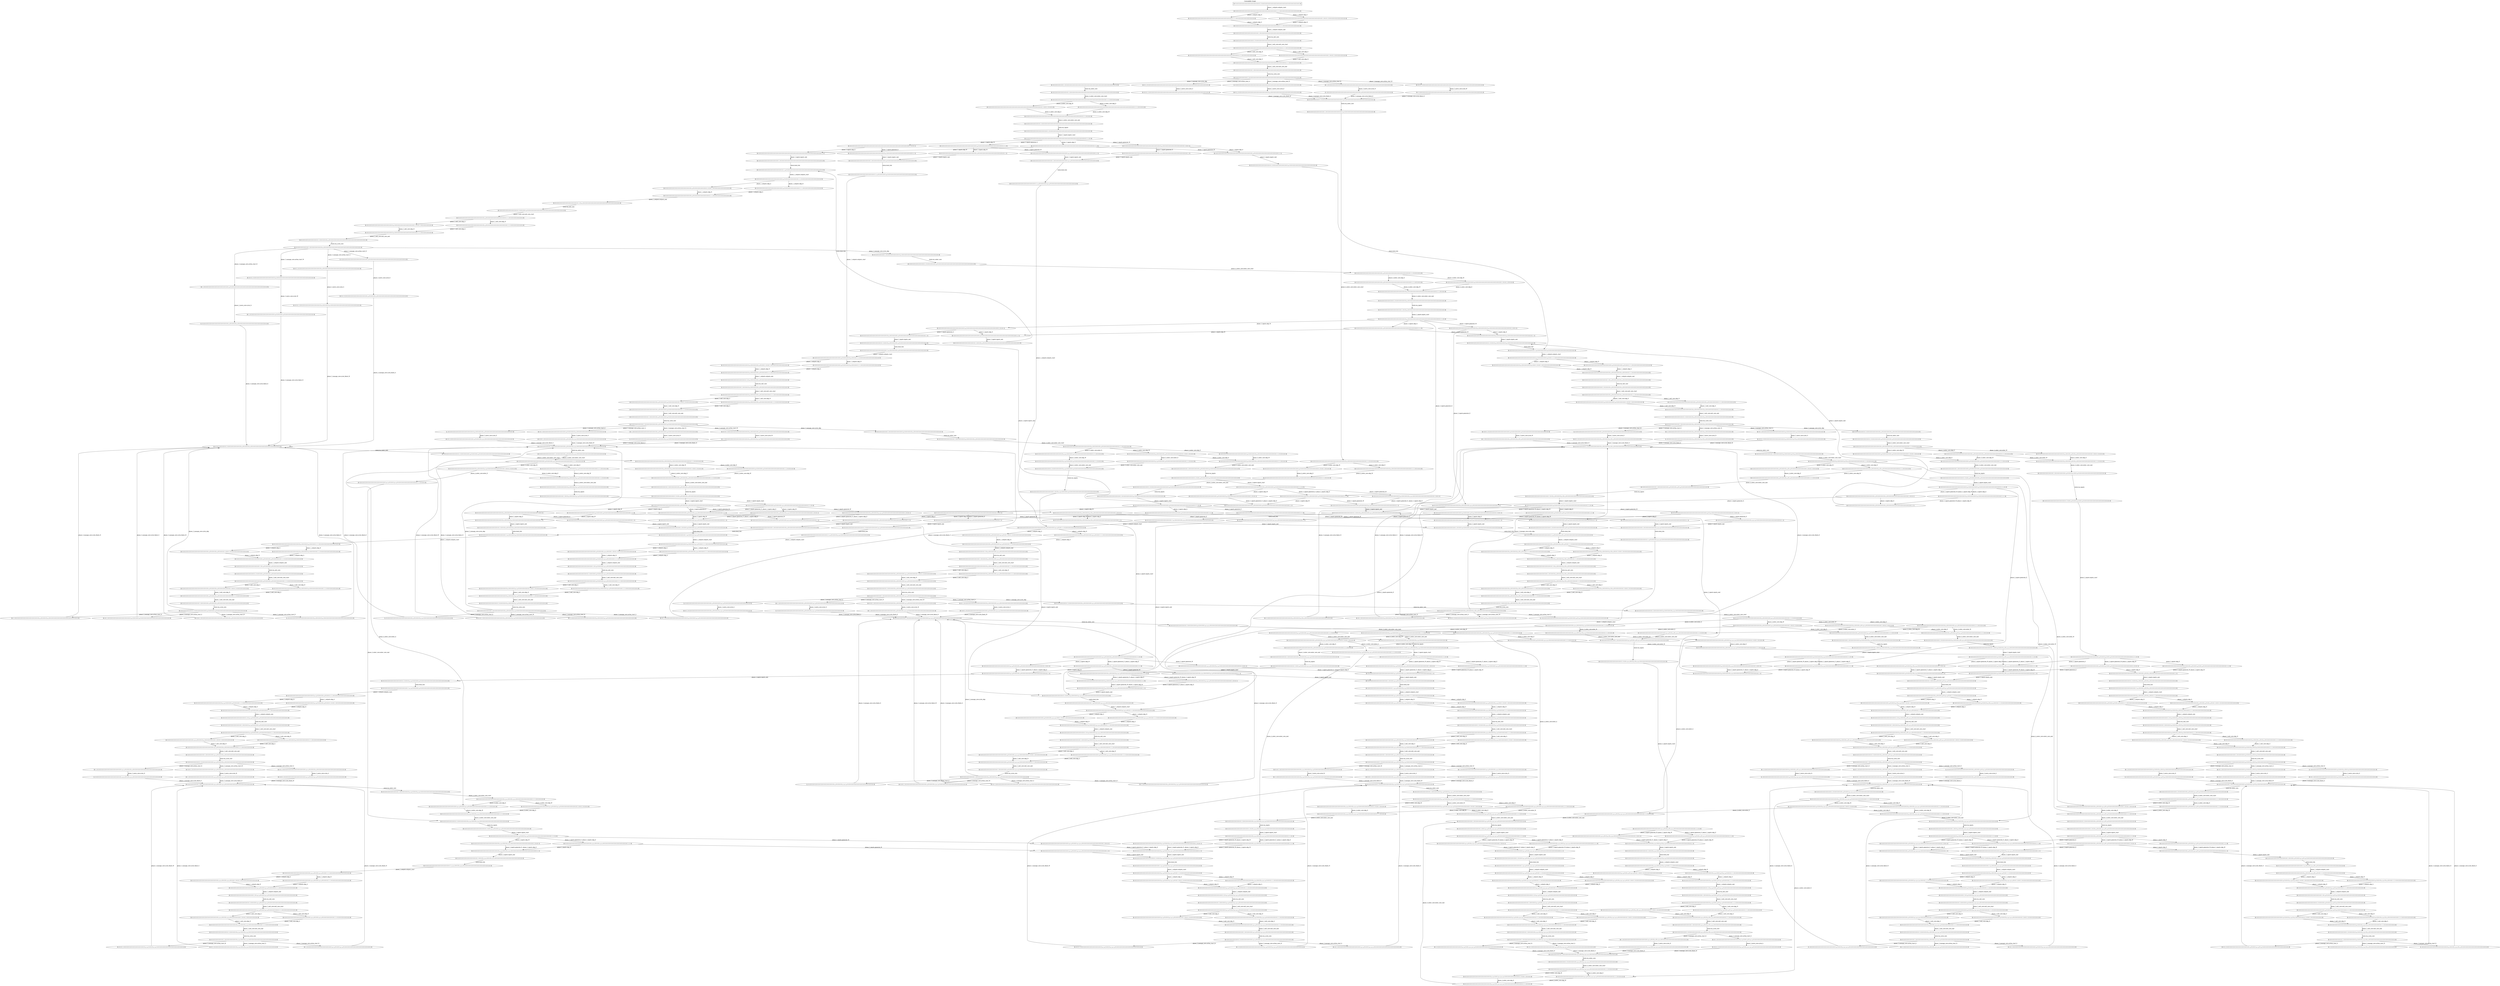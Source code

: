 digraph CG {
  label="Coverability Graph";
  labelloc=t;
  S0 [shape=box, label="[0, 0, 0, 0, 0, 0, 0, 0, 0, 0, 0, 0, 0, 0, 0, 0, 0, 1, 0, 0, 0, 0, 0, 0, 0, 0, 0, 0, 0, 0, 0, 0, 0, 0, 0, 0, 0, 0, 0, 0, 0, 0, 0, 0]"];
  S1 [label="[0, 0, 0, 0, 0, 0, 0, 0, 0, 0, 0, 0, 0, 0, 0, 0, 0, 0, 0, 0, 0, 0, 0, 0, 0, 0, 0, 0, 1, 1, 0, 0, 0, 0, 0, 0, 0, 0, 0, 0, 0, 0, 0, 0]"];
  S2 [label="[0, 0, 0, 0, 0, 0, 0, 0, 0, 0, 0, 0, 0, 0, 0, 0, 0, 0, 0, 0, 0, 0, 0, 0, 0, 0, 0, 0, 0, 1, 1, 0, 0, 0, 0, 0, 0, 0, 0, 0, 0, 0, 0, 0]"];
  S3 [label="[0, 0, 0, 0, 0, 0, 0, 0, 0, 0, 0, 0, 0, 0, 0, 0, 0, 0, 0, 0, 0, 0, 0, 0, 0, 0, 0, 0, 1, 0, 0, 1, 0, 0, 0, 0, 0, 0, 0, 0, 0, 0, 0, 0]"];
  S4 [label="[0, 0, 0, 0, 0, 0, 0, 0, 0, 0, 0, 0, 0, 0, 0, 0, 0, 0, 0, 0, 0, 0, 0, 0, 0, 0, 0, 0, 0, 0, 1, 1, 0, 0, 0, 0, 0, 0, 0, 0, 0, 0, 0, 0]"];
  S5 [label="[0, 0, 0, 0, 0, 0, 0, 0, 0, 0, 0, 0, 0, 0, 0, 0, 1, 0, 0, 0, 0, 0, 0, 0, 0, 0, 0, 0, 0, 0, 0, 0, 0, 0, 0, 0, 0, 0, 0, 0, 0, 0, 0, 0]"];
  S6 [label="[0, 0, 0, 0, 0, 0, 0, 0, 0, 0, 0, 0, 0, 1, 0, 0, 0, 0, 0, 0, 0, 0, 0, 0, 0, 0, 0, 0, 0, 0, 0, 0, 0, 0, 0, 0, 0, 0, 0, 0, 0, 0, 0, 0]"];
  S7 [label="[0, 0, 0, 0, 0, 0, 0, 0, 0, 0, 0, 0, 0, 0, 0, 0, 0, 0, 0, 0, 0, 0, 0, 0, 0, 0, 0, 0, 0, 0, 0, 0, 1, 1, 0, 0, 0, 0, 0, 0, 0, 0, 0, 0]"];
  S8 [label="[0, 0, 0, 0, 0, 0, 0, 0, 0, 0, 0, 0, 0, 0, 0, 0, 0, 0, 0, 0, 0, 0, 0, 0, 0, 0, 0, 0, 0, 0, 0, 0, 0, 1, 1, 0, 0, 0, 0, 0, 0, 0, 0, 0]"];
  S9 [label="[0, 0, 0, 0, 0, 0, 0, 0, 0, 0, 0, 0, 0, 0, 0, 0, 0, 0, 0, 0, 0, 0, 0, 0, 0, 0, 0, 0, 0, 0, 0, 0, 1, 0, 0, 1, 0, 0, 0, 0, 0, 0, 0, 0]"];
  S10 [label="[0, 0, 0, 0, 0, 0, 0, 0, 0, 0, 0, 0, 0, 0, 0, 0, 0, 0, 0, 0, 0, 0, 0, 0, 0, 0, 0, 0, 0, 0, 0, 0, 0, 0, 1, 1, 0, 0, 0, 0, 0, 0, 0, 0]"];
  S11 [label="[0, 0, 0, 0, 0, 0, 0, 0, 0, 0, 0, 0, 1, 0, 0, 0, 0, 0, 0, 0, 0, 0, 0, 0, 0, 0, 0, 0, 0, 0, 0, 0, 0, 0, 0, 0, 0, 0, 0, 0, 0, 0, 0, 0]"];
  S12 [label="[0, 0, 0, 0, 0, 0, 0, 0, 0, 1, 0, 0, 0, 0, 0, 0, 0, 0, 0, 0, 0, 0, 0, 0, 0, 0, 0, 0, 0, 0, 0, 0, 0, 0, 0, 0, 0, 0, 0, 0, 0, 0, 0, 0]"];
  S13 [label="[0, 0, 0, 0, 0, 0, 0, 0, 1, 0, 0, 0, 0, 0, 0, 0, 0, 0, 0, 0, 0, 0, 0, 0, 0, 0, 0, 0, 0, 0, 0, 0, 0, 0, 0, 0, 0, 0, 0, 0, 0, 0, 0, 0]"];
  S14 [label="[0, 1, 0, 0, 0, 0, 0, 0, 0, 0, 0, 0, 0, 0, 0, 0, 0, 0, 0, 0, 0, 0, 0, 0, 0, 0, 0, 0, 0, 0, 0, 0, 0, 0, 0, 0, 0, 0, 0, 0, 0, 0, 0, 0]"];
  S15 [label="[0, 0, 0, 1, 0, 0, 0, 0, 0, 0, 0, 0, 0, 0, 0, 0, 0, 0, 0, 0, 0, 0, 0, 0, 0, 0, 0, 0, 0, 0, 0, 0, 0, 0, 0, 0, 0, 0, 0, 0, 0, 0, 0, 0]"];
  S16 [label="[0, 0, 1, 0, 0, 0, 0, 0, 0, 0, 0, 0, 0, 0, 0, 0, 0, 0, 0, 0, 0, 0, 0, 0, 0, 0, 0, 0, 0, 0, 0, 0, 0, 0, 0, 0, 0, 0, 0, 0, 0, 0, 0, 0]"];
  S17 [label="[1, 0, 0, 0, 0, 0, 0, 0, 0, 0, 0, 0, 0, 0, 0, 0, 0, 0, 0, 0, 0, 0, 0, 0, 0, 0, 0, 0, 0, 0, 0, 0, 0, 0, 0, 0, 0, 0, 0, 0, 0, 0, 0, 0]"];
  S18 [label="[0, 0, 1, 0, 0, 0, 0, 0, 0, 0, 0, 0, 0, 0, 0, 0, 0, 0, 0, 0, 0, 0, 0, ω, 0, 0, 0, 0, 0, 0, 0, 0, 0, 0, 0, 0, 0, 0, 0, 0, 0, 0, 0, 0]"];
  S19 [label="[0, 0, 0, 0, 0, 0, 0, 0, 1, 0, 0, 0, 0, 0, 0, 0, 0, 0, 0, 0, 0, 0, 0, ω, 0, 0, 0, 0, 0, 0, 0, 0, 0, 0, 0, 0, 0, 0, 0, 0, 0, 0, 0, 0]"];
  S20 [label="[0, 0, 0, 0, 0, 0, 0, 0, 0, 0, 0, 1, 0, 0, 0, 0, 0, 0, 0, 0, 0, 0, 0, ω, 0, 0, 0, 0, 0, 0, 0, 0, 0, 0, 0, 0, 0, 0, 0, 0, 0, 0, 0, 0]"];
  S21 [label="[0, 0, 0, 0, 0, 0, 0, 0, 0, 0, 0, 0, 0, 0, 0, 0, 0, 0, 0, 0, 0, 0, 0, ω, 0, 0, 0, 0, 0, 0, 0, 0, 0, 0, 0, 0, 1, 1, 0, 0, 0, 0, 0, 0]"];
  S22 [label="[0, 0, 0, 0, 0, 0, 0, 0, 0, 0, 0, 0, 0, 0, 0, 0, 0, 0, 0, 0, 0, 0, 0, ω, 0, 0, 0, 0, 0, 0, 0, 0, 0, 0, 0, 0, 1, 0, 0, 1, 0, 0, 0, 0]"];
  S23 [label="[0, 0, 0, 0, 0, 0, 0, 0, 0, 0, 0, 0, 0, 0, 0, 0, 0, 0, 0, 0, 0, 0, 0, ω, 0, 0, 0, 0, 0, 0, 0, 0, 0, 0, 0, 0, 0, 1, 1, 0, 0, 0, 0, 0]"];
  S24 [label="[0, 0, 0, 0, 0, 0, 0, 0, 0, 0, 0, 0, 0, 0, 0, 0, 0, 0, 0, 0, 0, 0, 0, ω, 0, 0, 0, 0, 0, 0, 0, 0, 0, 0, 0, 0, 0, 0, 1, 1, 0, 0, 0, 0]"];
  S25 [label="[0, 0, 0, 0, 0, 0, 0, 0, 0, 0, 1, 0, 0, 0, 0, 0, 0, 0, 0, 0, 0, 0, 0, ω, 0, 0, 0, 0, 0, 0, 0, 0, 0, 0, 0, 0, 0, 0, 0, 0, 0, 0, 0, 0]"];
  S26 [label="[0, 0, 0, 0, 0, 0, 0, 0, 0, 0, 0, 0, 0, 0, 0, 1, 0, 0, 0, 0, 0, 0, 0, ω, 0, 0, 0, 0, 0, 0, 0, 0, 0, 0, 0, 0, 0, 0, 0, 0, 0, 0, 0, 0]"];
  S27 [label="[0, 0, 0, 0, 0, 0, 0, 0, 0, 0, 0, 0, 0, 0, 0, 0, 0, 0, 0, 0, 0, 0, 0, ω, 0, 0, 0, 0, 0, 0, 0, 0, 0, 0, 0, 0, 0, 0, 0, 0, 1, 1, 0, 0]"];
  S28 [label="[0, 0, 0, 0, 0, 0, 0, 0, 0, 0, 0, 0, 0, 0, 0, 0, 0, 0, 0, 0, 0, 0, 0, ω, 0, 0, 0, 0, 0, 0, 0, 0, 0, 0, 0, 0, 0, 0, 0, 0, 1, 0, 0, 1]"];
  S29 [label="[0, 0, 0, 0, 0, 0, 0, 0, 0, 0, 0, 0, 0, 0, 0, 0, 0, 0, 0, 0, 0, 0, 0, ω, 1, 0, 0, 0, 0, 0, 0, 0, 0, 0, 0, 0, 0, 0, 0, 0, 0, 1, 1, 0]"];
  S30 [label="[0, 0, 0, 0, 0, 0, 0, 0, 0, 0, 0, 0, 0, 0, 0, 0, 0, 0, 0, 0, 0, 0, 0, ω, 0, ω, 0, 0, 0, 0, 0, 0, 0, 0, 0, 0, 0, 0, 0, 0, 1, 0, 0, 1]"];
  S31 [label="[0, 0, 0, 0, 0, 0, 0, 0, 0, 0, 0, 0, 0, 0, 0, 0, 0, 0, 0, 0, 0, 0, 0, ω, 0, 0, 0, 0, 0, 0, 0, 0, 0, 0, 0, 0, 0, 0, 0, 0, 0, 1, 1, 0]"];
  S32 [label="[0, 0, 0, 0, 0, 0, 0, 0, 0, 0, 0, 0, 0, 0, 0, 0, 0, 0, 0, 0, 0, 0, 0, ω, 0, 0, 0, 0, 0, 0, 0, 0, 0, 0, 0, 0, 0, 0, 0, 0, 0, 0, 1, 1]"];
  S33 [label="[0, 0, 0, 0, 0, 0, 0, 0, 0, 0, 0, 0, 0, 0, 0, 0, 0, 0, 0, 0, 0, 0, 0, ω, 0, ω, 0, 0, 0, 0, 0, 0, 0, 0, 0, 0, 0, 0, 0, 0, 0, 0, 1, 1]"];
  S34 [label="[0, 0, 0, 0, 0, 0, 0, 0, 0, 0, 0, 0, 0, 0, 1, 0, 0, 0, 0, 0, 0, 0, 0, ω, 0, ω, 0, 0, 0, 0, 0, 0, 0, 0, 0, 0, 0, 0, 0, 0, 0, 0, 0, 0]"];
  S35 [label="[0, 0, 0, 0, 0, 0, 0, 0, 0, 0, 0, 0, 0, 0, 0, 0, 0, 1, ω, 0, 0, 0, 0, ω, 0, ω, 0, 0, 0, 0, 0, 0, 0, 0, 0, 0, 0, 0, 0, 0, 0, 0, 0, 0]"];
  S36 [label="[0, 0, 0, 0, 0, 0, 0, 0, 0, 0, 0, 0, 0, 0, 0, 0, 0, 0, ω, 0, 0, 0, 0, ω, 0, ω, 0, 0, 1, 1, 0, 0, 0, 0, 0, 0, 0, 0, 0, 0, 0, 0, 0, 0]"];
  S37 [label="[0, 0, 0, 0, 0, 0, 0, 0, 0, 0, 0, 0, 0, 0, 0, 0, 0, 0, ω, 0, 0, 0, 0, ω, 0, ω, 0, 0, 0, 1, 1, 0, 0, 0, 0, 0, 0, 0, 0, 0, 0, 0, 0, 0]"];
  S38 [label="[0, 0, 0, 0, 0, 0, 0, 0, 0, 0, 0, 0, 0, 0, 0, 0, 0, 0, ω, 0, 0, 0, 0, ω, 0, ω, 0, 0, 1, 0, 0, 1, 0, 0, 0, 0, 0, 0, 0, 0, 0, 0, 0, 0]"];
  S39 [label="[0, 0, 0, 0, 0, 0, 0, 0, 0, 0, 0, 0, 0, 0, 0, 0, 0, 0, ω, 0, 0, 0, 0, ω, 0, ω, 0, 0, 0, 0, 1, 1, 0, 0, 0, 0, 0, 0, 0, 0, 0, 0, 0, 0]"];
  S40 [label="[0, 0, 0, 0, 0, 0, 0, 0, 0, 0, 0, 0, 0, 0, 0, 0, 1, 0, ω, 0, 0, 0, 0, ω, 0, ω, 0, 0, 0, 0, 0, 0, 0, 0, 0, 0, 0, 0, 0, 0, 0, 0, 0, 0]"];
  S41 [label="[0, 0, 0, 0, 0, 0, 0, 0, 0, 0, 0, 0, 0, 1, 0, 0, 0, 0, ω, 0, 0, 0, 0, ω, 0, ω, 0, 0, 0, 0, 0, 0, 0, 0, 0, 0, 0, 0, 0, 0, 0, 0, 0, 0]"];
  S42 [label="[0, 0, 0, 0, 0, 0, 0, 0, 0, 0, 0, 0, 0, 0, 0, 0, 0, 0, ω, 0, 0, 0, 0, ω, 0, ω, 0, 0, 0, 0, 0, 0, 1, 1, 0, 0, 0, 0, 0, 0, 0, 0, 0, 0]"];
  S43 [label="[0, 0, 0, 0, 0, 0, 0, 0, 0, 0, 0, 0, 0, 0, 0, 0, 0, 0, ω, 0, 0, 0, 0, ω, 0, ω, 0, 0, 0, 0, 0, 0, 0, 1, 1, 0, 0, 0, 0, 0, 0, 0, 0, 0]"];
  S44 [label="[0, 0, 0, 0, 0, 0, 0, 0, 0, 0, 0, 0, 0, 0, 0, 0, 0, 0, ω, 0, 0, 0, 0, ω, 0, ω, 0, 0, 0, 0, 0, 0, 1, 0, 0, 1, 0, 0, 0, 0, 0, 0, 0, 0]"];
  S45 [label="[0, 0, 0, 0, 0, 0, 0, 0, 0, 0, 0, 0, 0, 0, 0, 0, 0, 0, ω, 0, 0, 0, 0, ω, 0, ω, 0, 0, 0, 0, 0, 0, 0, 0, 1, 1, 0, 0, 0, 0, 0, 0, 0, 0]"];
  S46 [label="[0, 0, 0, 0, 0, 0, 0, 0, 0, 0, 0, 0, 1, 0, 0, 0, 0, 0, ω, 0, 0, 0, 0, ω, 0, ω, 0, 0, 0, 0, 0, 0, 0, 0, 0, 0, 0, 0, 0, 0, 0, 0, 0, 0]"];
  S47 [label="[0, 0, 0, 0, 0, 0, 0, 0, 0, 1, 0, 0, 0, 0, 0, 0, 0, 0, ω, 0, 0, 0, 0, ω, 0, ω, 0, 0, 0, 0, 0, 0, 0, 0, 0, 0, 0, 0, 0, 0, 0, 0, 0, 0]"];
  S48 [label="[0, 0, 0, 0, 0, 0, 0, 0, 1, 0, 0, 0, 0, 0, 0, 0, 0, 0, ω, 0, 0, 0, 0, ω, 0, ω, 0, 0, 0, 0, 0, 0, 0, 0, 0, 0, 0, 0, 0, 0, 0, 0, 0, 0]"];
  S49 [label="[0, 1, 0, 0, 0, 0, 0, 0, 0, 0, 0, 0, 0, 0, 0, 0, 0, 0, ω, 0, 0, 0, 0, ω, 0, ω, 0, 0, 0, 0, 0, 0, 0, 0, 0, 0, 0, 0, 0, 0, 0, 0, 0, 0]"];
  S50 [label="[0, 0, 0, 1, 0, 0, 0, 0, 0, 0, 0, 0, 0, 0, 0, 0, 0, 0, ω, 0, 0, 0, 0, ω, 0, ω, 0, 0, 0, 0, 0, 0, 0, 0, 0, 0, 0, 0, 0, 0, 0, 0, 0, 0]"];
  S51 [label="[0, 0, 1, 0, 0, 0, 0, 0, 0, 0, 0, 0, 0, 0, 0, 0, 0, 0, ω, 0, 0, 0, 0, ω, 0, ω, 0, 0, 0, 0, 0, 0, 0, 0, 0, 0, 0, 0, 0, 0, 0, 0, 0, 0]"];
  S52 [label="[1, 0, 0, 0, 0, 0, 0, 0, 0, 0, 0, 0, 0, 0, 0, 0, 0, 0, ω, 0, 0, 0, 0, ω, 0, ω, 0, 0, 0, 0, 0, 0, 0, 0, 0, 0, 0, 0, 0, 0, 0, 0, 0, 0]"];
  S53 [label="[0, 0, 0, 0, 0, 0, 0, 0, 0, 0, 0, 1, 0, 0, 0, 0, 0, 0, ω, 0, 0, 0, 0, ω, 0, ω, 0, 0, 0, 0, 0, 0, 0, 0, 0, 0, 0, 0, 0, 0, 0, 0, 0, 0]"];
  S54 [label="[0, 0, 0, 0, 0, 0, 0, 0, 0, 0, 0, 0, 0, 0, 0, 0, 0, 0, ω, 0, 0, 0, 0, ω, 0, ω, 0, 0, 0, 0, 0, 0, 0, 0, 0, 0, 1, 1, 0, 0, 0, 0, 0, 0]"];
  S55 [label="[0, 0, 0, 0, 0, 0, 0, 0, 0, 0, 0, 0, 0, 0, 0, 0, 0, 0, ω, 0, 0, 0, 0, ω, 0, ω, 0, 0, 0, 0, 0, 0, 0, 0, 0, 0, 1, 0, 0, 1, 0, 0, 0, 0]"];
  S56 [label="[0, 0, 0, 0, 0, 0, 0, 0, 0, 0, 0, 0, 0, 0, 0, 0, 0, 0, ω, 0, 0, 0, ω, ω, 0, ω, 0, 0, 0, 0, 0, 0, 0, 0, 0, 0, 1, 0, 0, 1, 0, 0, 0, 0]"];
  S57 [label="[0, 0, 0, 0, 0, 0, 0, 0, 0, 0, 0, 0, 0, 0, 0, 0, 0, 0, ω, 0, 0, 0, 0, ω, 0, ω, 0, 0, 0, 0, 0, 0, 0, 0, 0, 0, 0, 1, 1, 0, 0, 0, 0, 0]"];
  S58 [label="[0, 0, 0, 0, 0, 0, 0, 0, 0, 0, 0, 0, 0, 0, 0, 0, 0, 0, ω, 0, 0, 0, 0, ω, 0, ω, 0, 0, 0, 0, 0, 0, 0, 0, 0, 0, 0, 0, 1, 1, 0, 0, 0, 0]"];
  S59 [label="[0, 0, 0, 0, 0, 0, 0, 0, 0, 0, 0, 0, 0, 0, 0, 0, 0, 0, ω, 0, 0, 0, ω, ω, 0, ω, 0, 0, 0, 0, 0, 0, 0, 0, 0, 0, 0, 0, 1, 1, 0, 0, 0, 0]"];
  S60 [label="[0, 0, 0, 0, 0, 0, 0, 0, 0, 0, 1, 0, 0, 0, 0, 0, 0, 0, ω, 0, 0, 0, ω, ω, 0, ω, 0, 0, 0, 0, 0, 0, 0, 0, 0, 0, 0, 0, 0, 0, 0, 0, 0, 0]"];
  S61 [label="[0, 0, 0, 0, 0, 0, 0, 0, 0, 0, 0, 0, 0, 0, 0, 1, 0, 0, ω, 0, 0, 0, ω, ω, 0, ω, 0, 0, 0, 0, 0, 0, 0, 0, 0, 0, 0, 0, 0, 0, 0, 0, 0, 0]"];
  S62 [label="[0, 0, 0, 0, 0, 0, 0, 0, 0, 0, 0, 0, 0, 0, 0, 0, 0, 0, ω, 0, 0, 0, ω, ω, 0, ω, 0, 0, 0, 0, 0, 0, 0, 0, 0, 0, 0, 0, 0, 0, 1, 1, 0, 0]"];
  S63 [label="[0, 0, 0, 0, 0, 0, 0, 0, 0, 0, 0, 0, 0, 0, 0, 0, 0, 0, ω, 0, 0, 0, ω, ω, 0, ω, 0, 0, 0, 0, 0, 0, 0, 0, 0, 0, 0, 0, 0, 0, 1, 0, 0, 1]"];
  S64 [label="[0, 0, 0, 0, 0, 0, 0, 0, 0, 0, 0, 0, 0, 0, 0, 0, 0, 0, ω, 0, 0, 0, ω, ω, ω, ω, 0, 0, 0, 0, 0, 0, 0, 0, 0, 0, 0, 0, 0, 0, 0, 1, 1, 0]"];
  S65 [label="[0, 0, 0, 0, 0, 0, 0, 0, 0, 0, 0, 0, 0, 0, 0, 0, 0, 0, ω, 0, 0, 0, ω, ω, 0, ω, 0, 0, 0, 0, 0, 0, 0, 0, 0, 0, 0, 0, 0, 0, 0, 1, 1, 0]"];
  S66 [label="[0, 0, 0, 0, 0, 0, 0, 0, 0, 0, 0, 0, 0, 0, 0, 0, 0, 0, ω, 0, 0, 0, ω, ω, 0, ω, 0, 0, 0, 0, 0, 0, 0, 0, 0, 0, 0, 0, 0, 0, 0, 0, 1, 1]"];
  S67 [label="[0, 0, 0, 0, 0, 0, 0, 0, 0, 0, 0, 0, 0, 0, 1, 0, 0, 0, ω, 0, 0, 0, ω, ω, 0, ω, 0, 0, 0, 0, 0, 0, 0, 0, 0, 0, 0, 0, 0, 0, 0, 0, 0, 0]"];
  S68 [label="[0, 0, 0, 0, 0, 0, 0, 0, 0, 0, 0, 0, 0, 0, 0, 0, 0, 1, ω, 0, 0, 0, ω, ω, 0, ω, 0, 0, 0, 0, 0, 0, 0, 0, 0, 0, 0, 0, 0, 0, 0, 0, 0, 0]"];
  S69 [label="[0, 0, 0, 0, 0, 0, 0, 0, 0, 0, 0, 0, 0, 0, 0, 0, 0, 0, ω, 0, 0, 0, ω, ω, 0, ω, 0, 0, 1, 1, 0, 0, 0, 0, 0, 0, 0, 0, 0, 0, 0, 0, 0, 0]"];
  S70 [label="[0, 0, 0, 0, 0, 0, 0, 0, 0, 0, 0, 0, 0, 0, 0, 0, 0, 0, ω, 0, 0, 0, ω, ω, 0, ω, 0, 0, 0, 1, 1, 0, 0, 0, 0, 0, 0, 0, 0, 0, 0, 0, 0, 0]"];
  S71 [label="[0, 0, 0, 0, 0, 0, 0, 0, 0, 0, 0, 0, 0, 0, 0, 0, 0, 0, ω, 0, 0, 0, ω, ω, 0, ω, 0, 0, 1, 0, 0, 1, 0, 0, 0, 0, 0, 0, 0, 0, 0, 0, 0, 0]"];
  S72 [label="[0, 0, 0, 0, 0, 0, 0, 0, 0, 0, 0, 0, 0, 0, 0, 0, 0, 0, ω, 0, 0, 0, ω, ω, 0, ω, 0, 0, 0, 0, 1, 1, 0, 0, 0, 0, 0, 0, 0, 0, 0, 0, 0, 0]"];
  S73 [label="[0, 0, 0, 0, 0, 0, 0, 0, 0, 0, 0, 0, 0, 0, 0, 0, 1, 0, ω, 0, 0, 0, ω, ω, 0, ω, 0, 0, 0, 0, 0, 0, 0, 0, 0, 0, 0, 0, 0, 0, 0, 0, 0, 0]"];
  S74 [label="[0, 0, 0, 0, 0, 0, 0, 0, 0, 0, 0, 0, 0, 1, 0, 0, 0, 0, ω, 0, 0, 0, ω, ω, 0, ω, 0, 0, 0, 0, 0, 0, 0, 0, 0, 0, 0, 0, 0, 0, 0, 0, 0, 0]"];
  S75 [label="[0, 0, 0, 0, 0, 0, 0, 0, 0, 0, 0, 0, 0, 0, 0, 0, 0, 0, ω, 0, 0, 0, ω, ω, 0, ω, 0, 0, 0, 0, 0, 0, 1, 1, 0, 0, 0, 0, 0, 0, 0, 0, 0, 0]"];
  S76 [label="[0, 0, 0, 0, 0, 0, 0, 0, 0, 0, 0, 0, 0, 0, 0, 0, 0, 0, ω, 0, 0, 0, ω, ω, 0, ω, 0, 0, 0, 0, 0, 0, 0, 1, 1, 0, 0, 0, 0, 0, 0, 0, 0, 0]"];
  S77 [label="[0, 0, 0, 0, 0, 0, 0, 0, 0, 0, 0, 0, 0, 0, 0, 0, 0, 0, ω, 0, 0, 0, ω, ω, 0, ω, 0, 0, 0, 0, 0, 0, 1, 0, 0, 1, 0, 0, 0, 0, 0, 0, 0, 0]"];
  S78 [label="[0, 0, 0, 0, 0, 0, 0, 0, 0, 0, 0, 0, 0, 0, 0, 0, 0, 0, ω, 0, 0, 0, ω, ω, 0, ω, 0, 0, 0, 0, 0, 0, 0, 0, 1, 1, 0, 0, 0, 0, 0, 0, 0, 0]"];
  S79 [label="[0, 0, 0, 0, 0, 0, 0, 0, 0, 0, 0, 0, 1, 0, 0, 0, 0, 0, ω, 0, 0, 0, ω, ω, 0, ω, 0, 0, 0, 0, 0, 0, 0, 0, 0, 0, 0, 0, 0, 0, 0, 0, 0, 0]"];
  S80 [label="[0, 0, 0, 0, 0, 0, 0, 0, 0, 1, 0, 0, 0, 0, 0, 0, 0, 0, ω, 0, 0, 0, ω, ω, 0, ω, 0, 0, 0, 0, 0, 0, 0, 0, 0, 0, 0, 0, 0, 0, 0, 0, 0, 0]"];
  S81 [label="[0, 1, 0, 0, 0, 0, 0, 0, 0, 0, 0, 0, 0, 0, 0, 0, 0, 0, ω, 0, 0, 0, ω, ω, 0, ω, 0, 0, 0, 0, 0, 0, 0, 0, 0, 0, 0, 0, 0, 0, 0, 0, 0, 0]"];
  S82 [label="[0, 0, 1, 0, 0, 0, 0, 0, 0, 0, 0, 0, 0, 0, 0, 0, 0, 0, ω, 0, 0, 0, ω, ω, 0, ω, 0, 0, 0, 0, 0, 0, 0, 0, 0, 0, 0, 0, 0, 0, 0, 0, 0, 0]"];
  S83 [label="[1, 0, 0, 0, 0, 0, 0, 0, 0, 0, 0, 0, 0, 0, 0, 0, 0, 0, ω, 0, 0, 0, ω, ω, 0, ω, 0, 0, 0, 0, 0, 0, 0, 0, 0, 0, 0, 0, 0, 0, 0, 0, 0, 0]"];
  S84 [label="[0, 0, 0, 0, 0, 0, 0, 0, 1, 0, 0, 0, 0, 0, 0, 0, 0, 0, ω, 0, 0, 0, ω, ω, 0, ω, 0, 0, 0, 0, 0, 0, 0, 0, 0, 0, 0, 0, 0, 0, 0, 0, 0, 0]"];
  S85 [label="[0, 0, 0, 0, 0, 0, 0, 0, 0, 0, 0, 1, 0, 0, 0, 0, 0, 0, ω, 0, 0, 0, ω, ω, 0, ω, 0, 0, 0, 0, 0, 0, 0, 0, 0, 0, 0, 0, 0, 0, 0, 0, 0, 0]"];
  S86 [label="[0, 0, 0, 0, 0, 0, 0, 0, 0, 0, 0, 0, 0, 0, 0, 0, 0, 0, ω, 0, 0, 0, ω, ω, 0, ω, 0, 0, 0, 0, 0, 0, 0, 0, 0, 0, 1, 1, 0, 0, 0, 0, 0, 0]"];
  S87 [label="[0, 0, 0, 0, 0, 0, 0, 0, 0, 0, 0, 0, 0, 0, 0, 0, 0, 0, ω, 0, 0, 0, ω, ω, 0, ω, 0, 0, 0, 0, 0, 0, 0, 0, 0, 0, 0, 1, 1, 0, 0, 0, 0, 0]"];
  S88 [label="[0, 0, 0, 0, 0, 0, 0, 0, 0, 0, 0, 0, 0, 0, 0, 0, 0, 0, ω, 0, 0, 0, ω, ω, ω, ω, 0, 0, 0, 0, 0, 0, 0, 0, 0, 0, 0, 0, 0, 0, 0, 0, 1, 1]"];
  S89 [label="[0, 0, 0, 0, 0, 0, 0, 0, 0, 0, 0, 0, 0, 0, 1, 0, 0, 0, ω, 0, 0, 0, ω, ω, ω, ω, 0, 0, 0, 0, 0, 0, 0, 0, 0, 0, 0, 0, 0, 0, 0, 0, 0, 0]"];
  S90 [label="[0, 0, 0, 0, 0, 0, 0, 0, 0, 0, 0, 0, 0, 0, 0, 0, 0, 1, ω, 0, 0, 0, ω, ω, ω, ω, 0, 0, 0, 0, 0, 0, 0, 0, 0, 0, 0, 0, 0, 0, 0, 0, 0, 0]"];
  S91 [label="[0, 0, 0, 0, 0, 0, 0, 0, 0, 0, 0, 0, 0, 0, 0, 0, 0, 0, ω, 0, 0, 0, ω, ω, ω, ω, 0, 0, 1, 1, 0, 0, 0, 0, 0, 0, 0, 0, 0, 0, 0, 0, 0, 0]"];
  S92 [label="[0, 0, 0, 0, 0, 0, 0, 0, 0, 0, 0, 0, 0, 0, 0, 0, 0, 0, ω, 0, 0, 0, ω, ω, ω, ω, 0, 0, 0, 1, 1, 0, 0, 0, 0, 0, 0, 0, 0, 0, 0, 0, 0, 0]"];
  S93 [label="[0, 0, 0, 0, 0, 0, 0, 0, 0, 0, 0, 0, 0, 0, 0, 0, 0, 0, ω, 0, 0, 0, ω, ω, ω, ω, 0, 0, 1, 0, 0, 1, 0, 0, 0, 0, 0, 0, 0, 0, 0, 0, 0, 0]"];
  S94 [label="[0, 0, 0, 0, 0, 0, 0, 0, 0, 0, 0, 0, 0, 0, 0, 0, 0, 0, ω, 0, 0, 0, ω, ω, ω, ω, 0, 0, 0, 0, 1, 1, 0, 0, 0, 0, 0, 0, 0, 0, 0, 0, 0, 0]"];
  S95 [label="[0, 0, 0, 0, 0, 0, 0, 0, 0, 0, 0, 0, 0, 0, 0, 0, 1, 0, ω, 0, 0, 0, ω, ω, ω, ω, 0, 0, 0, 0, 0, 0, 0, 0, 0, 0, 0, 0, 0, 0, 0, 0, 0, 0]"];
  S96 [label="[0, 0, 0, 0, 0, 0, 0, 0, 0, 0, 0, 0, 0, 1, 0, 0, 0, 0, ω, 0, 0, 0, ω, ω, ω, ω, 0, 0, 0, 0, 0, 0, 0, 0, 0, 0, 0, 0, 0, 0, 0, 0, 0, 0]"];
  S97 [label="[0, 0, 0, 0, 0, 0, 0, 0, 0, 0, 0, 0, 0, 0, 0, 0, 0, 0, ω, 0, 0, 0, ω, ω, ω, ω, 0, 0, 0, 0, 0, 0, 1, 1, 0, 0, 0, 0, 0, 0, 0, 0, 0, 0]"];
  S98 [label="[0, 0, 0, 0, 0, 0, 0, 0, 0, 0, 0, 0, 0, 0, 0, 0, 0, 0, ω, 0, 0, 0, ω, ω, ω, ω, 0, 0, 0, 0, 0, 0, 0, 1, 1, 0, 0, 0, 0, 0, 0, 0, 0, 0]"];
  S99 [label="[0, 0, 0, 0, 0, 0, 0, 0, 0, 0, 0, 0, 0, 0, 0, 0, 0, 0, ω, 0, 0, 0, ω, ω, ω, ω, 0, 0, 0, 0, 0, 0, 1, 0, 0, 1, 0, 0, 0, 0, 0, 0, 0, 0]"];
  S100 [label="[0, 0, 0, 0, 0, 0, 0, 0, 0, 0, 0, 0, 0, 0, 0, 0, 0, 0, ω, 0, 0, 0, ω, ω, ω, ω, 0, 0, 0, 0, 0, 0, 0, 0, 1, 1, 0, 0, 0, 0, 0, 0, 0, 0]"];
  S101 [label="[0, 0, 0, 0, 0, 0, 0, 0, 0, 0, 0, 0, 1, 0, 0, 0, 0, 0, ω, 0, 0, 0, ω, ω, ω, ω, 0, 0, 0, 0, 0, 0, 0, 0, 0, 0, 0, 0, 0, 0, 0, 0, 0, 0]"];
  S102 [label="[0, 0, 0, 0, 0, 0, 0, 0, 0, 1, 0, 0, 0, 0, 0, 0, 0, 0, ω, 0, 0, 0, ω, ω, ω, ω, 0, 0, 0, 0, 0, 0, 0, 0, 0, 0, 0, 0, 0, 0, 0, 0, 0, 0]"];
  S103 [label="[0, 1, 0, 0, 0, 0, 0, 0, 0, 0, 0, 0, 0, 0, 0, 0, 0, 0, ω, 0, 0, 0, ω, ω, ω, ω, 0, 0, 0, 0, 0, 0, 0, 0, 0, 0, 0, 0, 0, 0, 0, 0, 0, 0]"];
  S104 [label="[0, 0, 1, 0, 0, 0, 0, 0, 0, 0, 0, 0, 0, 0, 0, 0, 0, 0, ω, 0, 0, 0, ω, ω, ω, ω, 0, 0, 0, 0, 0, 0, 0, 0, 0, 0, 0, 0, 0, 0, 0, 0, 0, 0]"];
  S105 [label="[1, 0, 0, 0, 0, 0, 0, 0, 0, 0, 0, 0, 0, 0, 0, 0, 0, 0, ω, 0, 0, 0, ω, ω, ω, ω, 0, 0, 0, 0, 0, 0, 0, 0, 0, 0, 0, 0, 0, 0, 0, 0, 0, 0]"];
  S106 [label="[0, 0, 0, 0, 0, 0, 0, 0, 1, 0, 0, 0, 0, 0, 0, 0, 0, 0, ω, 0, 0, 0, ω, ω, ω, ω, 0, 0, 0, 0, 0, 0, 0, 0, 0, 0, 0, 0, 0, 0, 0, 0, 0, 0]"];
  S107 [label="[0, 0, 0, 0, 0, 0, 0, 0, 0, 0, 0, 1, 0, 0, 0, 0, 0, 0, ω, 0, 0, 0, ω, ω, ω, ω, 0, 0, 0, 0, 0, 0, 0, 0, 0, 0, 0, 0, 0, 0, 0, 0, 0, 0]"];
  S108 [label="[0, 0, 0, 0, 0, 0, 0, 0, 0, 0, 0, 0, 0, 0, 0, 0, 0, 0, ω, 0, 0, 0, ω, ω, ω, ω, 0, 0, 0, 0, 0, 0, 0, 0, 0, 0, 1, 1, 0, 0, 0, 0, 0, 0]"];
  S109 [label="[0, 0, 0, 0, 0, 0, 0, 0, 0, 0, 0, 0, 0, 0, 0, 0, 0, 0, ω, 0, 0, 0, ω, ω, ω, ω, 0, 0, 0, 0, 0, 0, 0, 0, 0, 0, 1, 0, 0, 1, 0, 0, 0, 0]"];
  S110 [label="[0, 0, 0, 0, 0, 0, 0, 0, 0, 0, 0, 0, 0, 0, 0, 0, 0, 0, ω, 0, 0, 0, ω, ω, ω, ω, 0, 0, 0, 0, 0, 0, 0, 0, 0, 0, 0, 1, 1, 0, 0, 0, 0, 0]"];
  S111 [label="[0, 0, 0, 0, 0, 0, 0, 0, 0, 0, 0, 0, 0, 0, 0, 0, 0, 0, ω, ω, 0, 0, ω, ω, ω, ω, 0, 0, 0, 0, 0, 0, 0, 0, 0, 0, 0, 1, 1, 0, 0, 0, 0, 0]"];
  S112 [label="[0, 0, 0, 0, 0, 0, 0, 0, 0, 0, 0, 0, 0, 0, 0, 0, 0, 0, ω, ω, 0, 0, ω, ω, ω, ω, 0, 0, 0, 0, 0, 0, 0, 0, 0, 0, 0, 0, 1, 1, 0, 0, 0, 0]"];
  S113 [label="[0, 0, 0, 0, 0, 0, 0, 0, 0, 0, 1, 0, 0, 0, 0, 0, 0, 0, ω, ω, 0, 0, ω, ω, ω, ω, 0, 0, 0, 0, 0, 0, 0, 0, 0, 0, 0, 0, 0, 0, 0, 0, 0, 0]"];
  S114 [label="[0, 0, 0, 0, 0, 0, 0, 0, 0, 0, 0, 0, 0, 0, 0, 1, 0, 0, ω, ω, 0, 0, ω, ω, ω, ω, 0, 0, 0, 0, 0, 0, 0, 0, 0, 0, 0, 0, 0, 0, 0, 0, 0, 0]"];
  S115 [label="[0, 0, 0, 0, 0, 0, 0, 0, 0, 0, 0, 0, 0, 0, 0, 0, 0, 0, ω, ω, 0, 0, ω, ω, ω, ω, 0, 0, 0, 0, 0, 0, 0, 0, 0, 0, 0, 0, 0, 0, 1, 1, 0, 0]"];
  S116 [label="[0, 0, 0, 0, 0, 0, 0, 0, 0, 0, 0, 0, 0, 0, 0, 0, 0, 0, ω, ω, 0, 0, ω, ω, ω, ω, 0, 0, 0, 0, 0, 0, 0, 0, 0, 0, 0, 0, 0, 0, 1, 0, 0, 1]"];
  S117 [label="[0, 0, 0, 0, 0, 0, 0, 0, 0, 0, 0, 0, 0, 0, 0, 0, 0, 0, ω, ω, 0, 0, ω, ω, ω, ω, 0, 0, 0, 0, 0, 0, 0, 0, 0, 0, 0, 0, 0, 0, 0, 1, 1, 0]"];
  S118 [label="[0, 0, 0, 0, 0, 0, 0, 0, 0, 0, 0, 0, 0, 0, 0, 0, 0, 0, ω, ω, 0, 0, ω, ω, ω, ω, 0, 0, 0, 0, 0, 0, 0, 0, 0, 0, 0, 0, 0, 0, 0, 0, 1, 1]"];
  S119 [label="[0, 0, 0, 0, 0, 0, 0, 0, 0, 0, 0, 0, 0, 0, 1, 0, 0, 0, ω, ω, 0, 0, ω, ω, ω, ω, 0, 0, 0, 0, 0, 0, 0, 0, 0, 0, 0, 0, 0, 0, 0, 0, 0, 0]"];
  S120 [label="[0, 0, 0, 0, 0, 0, 0, 0, 0, 0, 0, 0, 0, 0, 0, 0, 0, 1, ω, ω, 0, 0, ω, ω, ω, ω, 0, 0, 0, 0, 0, 0, 0, 0, 0, 0, 0, 0, 0, 0, 0, 0, 0, 0]"];
  S121 [label="[0, 0, 0, 0, 0, 0, 0, 0, 0, 0, 0, 0, 0, 0, 0, 0, 0, 0, ω, ω, 0, 0, ω, ω, ω, ω, 0, 0, 1, 1, 0, 0, 0, 0, 0, 0, 0, 0, 0, 0, 0, 0, 0, 0]"];
  S122 [label="[0, 0, 0, 0, 0, 0, 0, 0, 0, 0, 0, 0, 0, 0, 0, 0, 0, 0, ω, ω, 0, 0, ω, ω, ω, ω, 0, 0, 0, 1, 1, 0, 0, 0, 0, 0, 0, 0, 0, 0, 0, 0, 0, 0]"];
  S123 [label="[0, 0, 0, 0, 0, 0, 0, 0, 0, 0, 0, 0, 0, 0, 0, 0, 0, 0, ω, ω, 0, 0, ω, ω, ω, ω, 0, 0, 1, 0, 0, 1, 0, 0, 0, 0, 0, 0, 0, 0, 0, 0, 0, 0]"];
  S124 [label="[0, 0, 0, 0, 0, 0, 0, 0, 0, 0, 0, 0, 0, 0, 0, 0, 0, 0, ω, ω, 0, 0, ω, ω, ω, ω, 0, 0, 0, 0, 1, 1, 0, 0, 0, 0, 0, 0, 0, 0, 0, 0, 0, 0]"];
  S125 [label="[0, 0, 0, 0, 0, 0, 0, 0, 0, 0, 0, 0, 0, 0, 0, 0, 1, 0, ω, ω, 0, 0, ω, ω, ω, ω, 0, 0, 0, 0, 0, 0, 0, 0, 0, 0, 0, 0, 0, 0, 0, 0, 0, 0]"];
  S126 [label="[0, 0, 0, 0, 0, 0, 0, 0, 0, 0, 0, 0, 0, 1, 0, 0, 0, 0, ω, ω, 0, 0, ω, ω, ω, ω, 0, 0, 0, 0, 0, 0, 0, 0, 0, 0, 0, 0, 0, 0, 0, 0, 0, 0]"];
  S127 [label="[0, 0, 0, 0, 0, 0, 0, 0, 0, 0, 0, 0, 0, 0, 0, 0, 0, 0, ω, ω, 0, 0, ω, ω, ω, ω, 0, 0, 0, 0, 0, 0, 1, 1, 0, 0, 0, 0, 0, 0, 0, 0, 0, 0]"];
  S128 [label="[0, 0, 0, 0, 0, 0, 0, 0, 0, 0, 0, 0, 0, 0, 0, 0, 0, 0, ω, ω, 0, 0, ω, ω, ω, ω, 0, 0, 0, 0, 0, 0, 0, 1, 1, 0, 0, 0, 0, 0, 0, 0, 0, 0]"];
  S129 [label="[0, 0, 0, 0, 0, 0, 0, 0, 0, 0, 0, 0, 0, 0, 0, 0, 0, 0, ω, ω, 0, 0, ω, ω, ω, ω, 0, 0, 0, 0, 0, 0, 1, 0, 0, 1, 0, 0, 0, 0, 0, 0, 0, 0]"];
  S130 [label="[0, 0, 0, 0, 0, 0, 0, 0, 0, 0, 0, 0, 0, 0, 0, 0, 0, 0, ω, ω, 0, 0, ω, ω, ω, ω, 0, 0, 0, 0, 0, 0, 0, 0, 1, 1, 0, 0, 0, 0, 0, 0, 0, 0]"];
  S131 [label="[0, 0, 0, 0, 0, 0, 0, 0, 0, 0, 0, 0, 1, 0, 0, 0, 0, 0, ω, ω, 0, 0, ω, ω, ω, ω, 0, 0, 0, 0, 0, 0, 0, 0, 0, 0, 0, 0, 0, 0, 0, 0, 0, 0]"];
  S132 [label="[0, 0, 0, 0, 0, 0, 0, 0, 0, 1, 0, 0, 0, 0, 0, 0, 0, 0, ω, ω, 0, 0, ω, ω, ω, ω, 0, 0, 0, 0, 0, 0, 0, 0, 0, 0, 0, 0, 0, 0, 0, 0, 0, 0]"];
  S133 [label="[0, 1, 0, 0, 0, 0, 0, 0, 0, 0, 0, 0, 0, 0, 0, 0, 0, 0, ω, ω, 0, 0, ω, ω, ω, ω, 0, 0, 0, 0, 0, 0, 0, 0, 0, 0, 0, 0, 0, 0, 0, 0, 0, 0]"];
  S134 [label="[0, 0, 1, 0, 0, 0, 0, 0, 0, 0, 0, 0, 0, 0, 0, 0, 0, 0, ω, ω, 0, 0, ω, ω, ω, ω, 0, 0, 0, 0, 0, 0, 0, 0, 0, 0, 0, 0, 0, 0, 0, 0, 0, 0]"];
  S135 [label="[0, 0, 0, 0, 0, 0, 0, 0, 1, 0, 0, 0, 0, 0, 0, 0, 0, 0, ω, ω, 0, 0, ω, ω, ω, ω, 0, 0, 0, 0, 0, 0, 0, 0, 0, 0, 0, 0, 0, 0, 0, 0, 0, 0]"];
  S136 [label="[0, 0, 0, 0, 0, 0, 0, 0, 0, 0, 0, 1, 0, 0, 0, 0, 0, 0, ω, ω, 0, 0, ω, ω, ω, ω, 0, 0, 0, 0, 0, 0, 0, 0, 0, 0, 0, 0, 0, 0, 0, 0, 0, 0]"];
  S137 [label="[0, 0, 0, 0, 0, 0, 0, 0, 0, 0, 0, 0, 0, 0, 0, 0, 0, 0, ω, ω, 0, 0, ω, ω, ω, ω, 0, 0, 0, 0, 0, 0, 0, 0, 0, 0, 1, 1, 0, 0, 0, 0, 0, 0]"];
  S138 [label="[0, 0, 0, 0, 0, 0, 0, 0, 0, 0, 0, 0, 0, 0, 0, 0, 0, 0, ω, ω, 0, 0, ω, ω, ω, ω, 0, 0, 0, 0, 0, 0, 0, 0, 0, 0, 1, 0, 0, 1, 0, 0, 0, 0]"];
  S139 [label="[0, 0, 0, 0, 0, 0, 0, 0, 0, 0, 0, 0, 0, 0, 0, 0, 0, 0, ω, 0, 0, 0, ω, ω, ω, ω, 0, 0, 0, 0, 0, 0, 0, 0, 0, 0, 0, 0, 1, 1, 0, 0, 0, 0]"];
  S140 [label="[0, 0, 0, 0, 0, 0, 0, 0, 0, 0, 1, 0, 0, 0, 0, 0, 0, 0, ω, 0, 0, 0, ω, ω, ω, ω, 0, 0, 0, 0, 0, 0, 0, 0, 0, 0, 0, 0, 0, 0, 0, 0, 0, 0]"];
  S141 [label="[0, 0, 0, 0, 0, 0, 0, 0, 0, 0, 0, 0, 0, 0, 0, 1, 0, 0, ω, 0, 0, 0, ω, ω, ω, ω, 0, 0, 0, 0, 0, 0, 0, 0, 0, 0, 0, 0, 0, 0, 0, 0, 0, 0]"];
  S142 [label="[0, 0, 0, 0, 0, 0, 0, 0, 0, 0, 0, 0, 0, 0, 0, 0, 0, 0, ω, 0, 0, 0, ω, ω, ω, ω, 0, 0, 0, 0, 0, 0, 0, 0, 0, 0, 0, 0, 0, 0, 1, 1, 0, 0]"];
  S143 [label="[0, 0, 0, 0, 0, 0, 0, 0, 0, 0, 0, 0, 0, 0, 0, 0, 0, 0, ω, 0, 0, 0, ω, ω, ω, ω, 0, 0, 0, 0, 0, 0, 0, 0, 0, 0, 0, 0, 0, 0, 1, 0, 0, 1]"];
  S144 [label="[0, 0, 0, 0, 0, 0, 0, 0, 0, 0, 0, 0, 0, 0, 0, 0, 0, 0, ω, ω, 0, 0, ω, ω, ω, ω, 0, 0, 0, 0, 0, 0, 0, 0, 0, 0, 0, 0, 1, 1, 0, 0, 0, 0]"];
  S145 [label="[0, 0, 0, 0, 0, 0, 0, 0, 0, 0, 0, 0, 0, 0, 0, 0, 0, 0, ω, 0, 0, 0, ω, ω, ω, ω, 0, 0, 0, 0, 0, 0, 0, 0, 0, 0, 0, 0, 0, 0, 0, 0, 1, 1]"];
  S146 [label="[0, 0, 0, 0, 0, 0, 0, 0, 0, 0, 1, 0, 0, 0, 0, 0, 0, 0, ω, 0, 0, 0, 0, ω, 0, ω, 0, 0, 0, 0, 0, 0, 0, 0, 0, 0, 0, 0, 0, 0, 0, 0, 0, 0]"];
  S147 [label="[0, 0, 0, 0, 0, 0, 0, 0, 0, 0, 0, 0, 0, 0, 0, 1, 0, 0, ω, 0, 0, 0, 0, ω, 0, ω, 0, 0, 0, 0, 0, 0, 0, 0, 0, 0, 0, 0, 0, 0, 0, 0, 0, 0]"];
  S148 [label="[0, 0, 0, 0, 0, 0, 0, 0, 0, 0, 0, 0, 0, 0, 0, 0, 0, 0, ω, 0, 0, 0, 0, ω, 0, ω, 0, 0, 0, 0, 0, 0, 0, 0, 0, 0, 0, 0, 0, 0, 1, 1, 0, 0]"];
  S149 [label="[0, 0, 0, 0, 0, 0, 0, 0, 0, 0, 0, 0, 0, 0, 0, 0, 0, 0, ω, 0, 0, 0, 0, ω, 0, ω, 0, 0, 0, 0, 0, 0, 0, 0, 0, 0, 0, 0, 0, 0, 1, 0, 0, 1]"];
  S150 [label="[0, 0, 0, 0, 0, 0, 0, 0, 0, 0, 0, 0, 0, 0, 0, 0, 0, 0, ω, 0, 0, 0, 0, ω, ω, ω, 0, 0, 0, 0, 0, 0, 0, 0, 0, 0, 0, 0, 0, 0, 0, 1, 1, 0]"];
  S151 [label="[0, 0, 0, 0, 0, 0, 0, 0, 0, 0, 0, 0, 0, 0, 0, 0, 0, 0, ω, 0, 0, 0, 0, ω, 0, ω, 0, 0, 0, 0, 0, 0, 0, 0, 0, 0, 0, 0, 0, 0, 0, 1, 1, 0]"];
  S152 [label="[0, 0, 0, 0, 0, 0, 0, 0, 0, 0, 0, 0, 0, 0, 0, 0, 0, 0, ω, 0, 0, 0, 0, ω, 0, ω, 0, 0, 0, 0, 0, 0, 0, 0, 0, 0, 0, 0, 0, 0, 0, 0, 1, 1]"];
  S153 [label="[0, 0, 0, 0, 0, 0, 0, 0, 0, 0, 0, 0, 0, 0, 1, 0, 0, 0, ω, 0, 0, 0, 0, ω, 0, ω, 0, 0, 0, 0, 0, 0, 0, 0, 0, 0, 0, 0, 0, 0, 0, 0, 0, 0]"];
  S154 [label="[0, 0, 0, 0, 0, 0, 0, 0, 0, 0, 0, 0, 0, 0, 0, 0, 0, 0, ω, 0, 0, 0, 0, ω, ω, ω, 0, 0, 0, 0, 0, 0, 0, 0, 0, 0, 0, 0, 0, 0, 0, 0, 1, 1]"];
  S155 [label="[0, 0, 0, 0, 0, 0, 0, 0, 0, 0, 0, 0, 0, 0, 1, 0, 0, 0, ω, 0, 0, 0, 0, ω, ω, ω, 0, 0, 0, 0, 0, 0, 0, 0, 0, 0, 0, 0, 0, 0, 0, 0, 0, 0]"];
  S156 [label="[0, 0, 0, 0, 0, 0, 0, 0, 0, 0, 0, 0, 0, 0, 0, 0, 0, 1, ω, 0, 0, 0, 0, ω, ω, ω, 0, 0, 0, 0, 0, 0, 0, 0, 0, 0, 0, 0, 0, 0, 0, 0, 0, 0]"];
  S157 [label="[0, 0, 0, 0, 0, 0, 0, 0, 0, 0, 0, 0, 0, 0, 0, 0, 0, 0, ω, 0, 0, 0, 0, ω, ω, ω, 0, 0, 1, 1, 0, 0, 0, 0, 0, 0, 0, 0, 0, 0, 0, 0, 0, 0]"];
  S158 [label="[0, 0, 0, 0, 0, 0, 0, 0, 0, 0, 0, 0, 0, 0, 0, 0, 0, 0, ω, 0, 0, 0, 0, ω, ω, ω, 0, 0, 0, 1, 1, 0, 0, 0, 0, 0, 0, 0, 0, 0, 0, 0, 0, 0]"];
  S159 [label="[0, 0, 0, 0, 0, 0, 0, 0, 0, 0, 0, 0, 0, 0, 0, 0, 0, 0, ω, 0, 0, 0, 0, ω, ω, ω, 0, 0, 1, 0, 0, 1, 0, 0, 0, 0, 0, 0, 0, 0, 0, 0, 0, 0]"];
  S160 [label="[0, 0, 0, 0, 0, 0, 0, 0, 0, 0, 0, 0, 0, 0, 0, 0, 0, 0, ω, 0, 0, 0, 0, ω, ω, ω, 0, 0, 0, 0, 1, 1, 0, 0, 0, 0, 0, 0, 0, 0, 0, 0, 0, 0]"];
  S161 [label="[0, 0, 0, 0, 0, 0, 0, 0, 0, 0, 0, 0, 0, 0, 0, 0, 1, 0, ω, 0, 0, 0, 0, ω, ω, ω, 0, 0, 0, 0, 0, 0, 0, 0, 0, 0, 0, 0, 0, 0, 0, 0, 0, 0]"];
  S162 [label="[0, 0, 0, 0, 0, 0, 0, 0, 0, 0, 0, 0, 0, 1, 0, 0, 0, 0, ω, 0, 0, 0, 0, ω, ω, ω, 0, 0, 0, 0, 0, 0, 0, 0, 0, 0, 0, 0, 0, 0, 0, 0, 0, 0]"];
  S163 [label="[0, 0, 0, 0, 0, 0, 0, 0, 0, 0, 0, 0, 0, 0, 0, 0, 0, 0, ω, 0, 0, 0, 0, ω, ω, ω, 0, 0, 0, 0, 0, 0, 1, 1, 0, 0, 0, 0, 0, 0, 0, 0, 0, 0]"];
  S164 [label="[0, 0, 0, 0, 0, 0, 0, 0, 0, 0, 0, 0, 0, 0, 0, 0, 0, 0, ω, 0, 0, 0, 0, ω, ω, ω, 0, 0, 0, 0, 0, 0, 0, 1, 1, 0, 0, 0, 0, 0, 0, 0, 0, 0]"];
  S165 [label="[0, 0, 0, 0, 0, 0, 0, 0, 0, 0, 0, 0, 0, 0, 0, 0, 0, 0, ω, 0, 0, 0, 0, ω, ω, ω, 0, 0, 0, 0, 0, 0, 1, 0, 0, 1, 0, 0, 0, 0, 0, 0, 0, 0]"];
  S166 [label="[0, 0, 0, 0, 0, 0, 0, 0, 0, 0, 0, 0, 0, 0, 0, 0, 0, 0, ω, 0, 0, 0, 0, ω, ω, ω, 0, 0, 0, 0, 0, 0, 0, 0, 1, 1, 0, 0, 0, 0, 0, 0, 0, 0]"];
  S167 [label="[0, 0, 0, 0, 0, 0, 0, 0, 0, 0, 0, 0, 1, 0, 0, 0, 0, 0, ω, 0, 0, 0, 0, ω, ω, ω, 0, 0, 0, 0, 0, 0, 0, 0, 0, 0, 0, 0, 0, 0, 0, 0, 0, 0]"];
  S168 [label="[0, 0, 0, 0, 0, 0, 0, 0, 0, 1, 0, 0, 0, 0, 0, 0, 0, 0, ω, 0, 0, 0, 0, ω, ω, ω, 0, 0, 0, 0, 0, 0, 0, 0, 0, 0, 0, 0, 0, 0, 0, 0, 0, 0]"];
  S169 [label="[0, 0, 0, 0, 0, 0, 0, 0, 1, 0, 0, 0, 0, 0, 0, 0, 0, 0, ω, 0, 0, 0, 0, ω, ω, ω, 0, 0, 0, 0, 0, 0, 0, 0, 0, 0, 0, 0, 0, 0, 0, 0, 0, 0]"];
  S170 [label="[0, 1, 0, 0, 0, 0, 0, 0, 0, 0, 0, 0, 0, 0, 0, 0, 0, 0, ω, 0, 0, 0, 0, ω, ω, ω, 0, 0, 0, 0, 0, 0, 0, 0, 0, 0, 0, 0, 0, 0, 0, 0, 0, 0]"];
  S171 [label="[0, 0, 0, 1, 0, 0, 0, 0, 0, 0, 0, 0, 0, 0, 0, 0, 0, 0, ω, 0, 0, 0, 0, ω, ω, ω, 0, 0, 0, 0, 0, 0, 0, 0, 0, 0, 0, 0, 0, 0, 0, 0, 0, 0]"];
  S172 [label="[0, 0, 1, 0, 0, 0, 0, 0, 0, 0, 0, 0, 0, 0, 0, 0, 0, 0, ω, 0, 0, 0, 0, ω, ω, ω, 0, 0, 0, 0, 0, 0, 0, 0, 0, 0, 0, 0, 0, 0, 0, 0, 0, 0]"];
  S173 [label="[1, 0, 0, 0, 0, 0, 0, 0, 0, 0, 0, 0, 0, 0, 0, 0, 0, 0, ω, 0, 0, 0, 0, ω, ω, ω, 0, 0, 0, 0, 0, 0, 0, 0, 0, 0, 0, 0, 0, 0, 0, 0, 0, 0]"];
  S174 [label="[0, 0, 0, 0, 0, 0, 0, 0, 0, 0, 0, 1, 0, 0, 0, 0, 0, 0, ω, 0, 0, 0, 0, ω, ω, ω, 0, 0, 0, 0, 0, 0, 0, 0, 0, 0, 0, 0, 0, 0, 0, 0, 0, 0]"];
  S175 [label="[0, 0, 0, 0, 0, 0, 0, 0, 0, 0, 0, 0, 0, 0, 0, 0, 0, 0, ω, 0, 0, 0, 0, ω, ω, ω, 0, 0, 0, 0, 0, 0, 0, 0, 0, 0, 1, 1, 0, 0, 0, 0, 0, 0]"];
  S176 [label="[0, 0, 0, 0, 0, 0, 0, 0, 0, 0, 0, 0, 0, 0, 0, 0, 0, 0, ω, 0, 0, 0, 0, ω, ω, ω, 0, 0, 0, 0, 0, 0, 0, 0, 0, 0, 1, 0, 0, 1, 0, 0, 0, 0]"];
  S177 [label="[0, 0, 0, 0, 0, 0, 0, 0, 0, 0, 0, 0, 0, 0, 0, 0, 0, 0, ω, 0, 0, 0, ω, ω, ω, ω, 0, 0, 0, 0, 0, 0, 0, 0, 0, 0, 1, 0, 0, 1, 0, 0, 0, 0]"];
  S178 [label="[0, 0, 0, 0, 0, 0, 0, 0, 0, 0, 0, 0, 0, 0, 0, 0, 0, 0, ω, 0, 0, 0, 0, ω, ω, ω, 0, 0, 0, 0, 0, 0, 0, 0, 0, 0, 0, 1, 1, 0, 0, 0, 0, 0]"];
  S179 [label="[0, 0, 0, 0, 0, 0, 0, 0, 0, 0, 0, 0, 0, 0, 0, 0, 0, 0, ω, ω, 0, 0, 0, ω, ω, ω, 0, 0, 0, 0, 0, 0, 0, 0, 0, 0, 0, 1, 1, 0, 0, 0, 0, 0]"];
  S180 [label="[0, 0, 0, 0, 0, 0, 0, 0, 0, 0, 0, 0, 0, 0, 0, 0, 0, 0, ω, ω, 0, 0, 0, ω, ω, ω, 0, 0, 0, 0, 0, 0, 0, 0, 0, 0, 0, 0, 1, 1, 0, 0, 0, 0]"];
  S181 [label="[0, 0, 0, 0, 0, 0, 0, 0, 0, 0, 0, 0, 0, 0, 0, 0, 0, 0, ω, ω, 0, 0, ω, ω, ω, ω, 0, 0, 0, 0, 0, 0, 0, 0, 0, 0, 0, 0, 1, 1, 0, 0, 0, 0]"];
  S182 [label="[0, 0, 0, 0, 0, 0, 0, 0, 0, 0, 1, 0, 0, 0, 0, 0, 0, 0, ω, ω, 0, 0, 0, ω, ω, ω, 0, 0, 0, 0, 0, 0, 0, 0, 0, 0, 0, 0, 0, 0, 0, 0, 0, 0]"];
  S183 [label="[0, 0, 0, 0, 0, 0, 0, 0, 0, 0, 0, 0, 0, 0, 0, 1, 0, 0, ω, ω, 0, 0, 0, ω, ω, ω, 0, 0, 0, 0, 0, 0, 0, 0, 0, 0, 0, 0, 0, 0, 0, 0, 0, 0]"];
  S184 [label="[0, 0, 0, 0, 0, 0, 0, 0, 0, 0, 0, 0, 0, 0, 0, 0, 0, 0, ω, ω, 0, 0, 0, ω, ω, ω, 0, 0, 0, 0, 0, 0, 0, 0, 0, 0, 0, 0, 0, 0, 1, 1, 0, 0]"];
  S185 [label="[0, 0, 0, 0, 0, 0, 0, 0, 0, 0, 0, 0, 0, 0, 0, 0, 0, 0, ω, ω, 0, 0, 0, ω, ω, ω, 0, 0, 0, 0, 0, 0, 0, 0, 0, 0, 0, 0, 0, 0, 1, 0, 0, 1]"];
  S186 [label="[0, 0, 0, 0, 0, 0, 0, 0, 0, 0, 0, 0, 0, 0, 0, 0, 0, 0, ω, ω, 0, 0, 0, ω, ω, ω, 0, 0, 0, 0, 0, 0, 0, 0, 0, 0, 0, 0, 0, 0, 0, 1, 1, 0]"];
  S187 [label="[0, 0, 0, 0, 0, 0, 0, 0, 0, 0, 0, 0, 0, 0, 0, 0, 0, 0, ω, ω, 0, 0, 0, ω, ω, ω, 0, 0, 0, 0, 0, 0, 0, 0, 0, 0, 0, 0, 0, 0, 0, 0, 1, 1]"];
  S188 [label="[0, 0, 0, 0, 0, 0, 0, 0, 0, 0, 0, 0, 0, 0, 1, 0, 0, 0, ω, ω, 0, 0, 0, ω, ω, ω, 0, 0, 0, 0, 0, 0, 0, 0, 0, 0, 0, 0, 0, 0, 0, 0, 0, 0]"];
  S189 [label="[0, 0, 0, 0, 0, 0, 0, 0, 0, 0, 0, 0, 0, 0, 0, 0, 0, 1, ω, ω, 0, 0, 0, ω, ω, ω, 0, 0, 0, 0, 0, 0, 0, 0, 0, 0, 0, 0, 0, 0, 0, 0, 0, 0]"];
  S190 [label="[0, 0, 0, 0, 0, 0, 0, 0, 0, 0, 0, 0, 0, 0, 0, 0, 0, 0, ω, ω, 0, 0, 0, ω, ω, ω, 0, 0, 1, 1, 0, 0, 0, 0, 0, 0, 0, 0, 0, 0, 0, 0, 0, 0]"];
  S191 [label="[0, 0, 0, 0, 0, 0, 0, 0, 0, 0, 0, 0, 0, 0, 0, 0, 0, 0, ω, ω, 0, 0, 0, ω, ω, ω, 0, 0, 0, 1, 1, 0, 0, 0, 0, 0, 0, 0, 0, 0, 0, 0, 0, 0]"];
  S192 [label="[0, 0, 0, 0, 0, 0, 0, 0, 0, 0, 0, 0, 0, 0, 0, 0, 0, 0, ω, ω, 0, 0, 0, ω, ω, ω, 0, 0, 1, 0, 0, 1, 0, 0, 0, 0, 0, 0, 0, 0, 0, 0, 0, 0]"];
  S193 [label="[0, 0, 0, 0, 0, 0, 0, 0, 0, 0, 0, 0, 0, 0, 0, 0, 0, 0, ω, ω, 0, 0, 0, ω, ω, ω, 0, 0, 0, 0, 1, 1, 0, 0, 0, 0, 0, 0, 0, 0, 0, 0, 0, 0]"];
  S194 [label="[0, 0, 0, 0, 0, 0, 0, 0, 0, 0, 0, 0, 0, 0, 0, 0, 1, 0, ω, ω, 0, 0, 0, ω, ω, ω, 0, 0, 0, 0, 0, 0, 0, 0, 0, 0, 0, 0, 0, 0, 0, 0, 0, 0]"];
  S195 [label="[0, 0, 0, 0, 0, 0, 0, 0, 0, 0, 0, 0, 0, 1, 0, 0, 0, 0, ω, ω, 0, 0, 0, ω, ω, ω, 0, 0, 0, 0, 0, 0, 0, 0, 0, 0, 0, 0, 0, 0, 0, 0, 0, 0]"];
  S196 [label="[0, 0, 0, 0, 0, 0, 0, 0, 0, 0, 0, 0, 0, 0, 0, 0, 0, 0, ω, ω, 0, 0, 0, ω, ω, ω, 0, 0, 0, 0, 0, 0, 1, 1, 0, 0, 0, 0, 0, 0, 0, 0, 0, 0]"];
  S197 [label="[0, 0, 0, 0, 0, 0, 0, 0, 0, 0, 0, 0, 0, 0, 0, 0, 0, 0, ω, ω, 0, 0, 0, ω, ω, ω, 0, 0, 0, 0, 0, 0, 0, 1, 1, 0, 0, 0, 0, 0, 0, 0, 0, 0]"];
  S198 [label="[0, 0, 0, 0, 0, 0, 0, 0, 0, 0, 0, 0, 0, 0, 0, 0, 0, 0, ω, ω, 0, 0, 0, ω, ω, ω, 0, 0, 0, 0, 0, 0, 1, 0, 0, 1, 0, 0, 0, 0, 0, 0, 0, 0]"];
  S199 [label="[0, 0, 0, 0, 0, 0, 0, 0, 0, 0, 0, 0, 0, 0, 0, 0, 0, 0, ω, ω, 0, 0, 0, ω, ω, ω, 0, 0, 0, 0, 0, 0, 0, 0, 1, 1, 0, 0, 0, 0, 0, 0, 0, 0]"];
  S200 [label="[0, 0, 0, 0, 0, 0, 0, 0, 0, 0, 0, 0, 1, 0, 0, 0, 0, 0, ω, ω, 0, 0, 0, ω, ω, ω, 0, 0, 0, 0, 0, 0, 0, 0, 0, 0, 0, 0, 0, 0, 0, 0, 0, 0]"];
  S201 [label="[0, 0, 0, 0, 0, 0, 0, 0, 0, 1, 0, 0, 0, 0, 0, 0, 0, 0, ω, ω, 0, 0, 0, ω, ω, ω, 0, 0, 0, 0, 0, 0, 0, 0, 0, 0, 0, 0, 0, 0, 0, 0, 0, 0]"];
  S202 [label="[0, 1, 0, 0, 0, 0, 0, 0, 0, 0, 0, 0, 0, 0, 0, 0, 0, 0, ω, ω, 0, 0, 0, ω, ω, ω, 0, 0, 0, 0, 0, 0, 0, 0, 0, 0, 0, 0, 0, 0, 0, 0, 0, 0]"];
  S203 [label="[0, 0, 0, 1, 0, 0, 0, 0, 0, 0, 0, 0, 0, 0, 0, 0, 0, 0, ω, ω, 0, 0, 0, ω, ω, ω, 0, 0, 0, 0, 0, 0, 0, 0, 0, 0, 0, 0, 0, 0, 0, 0, 0, 0]"];
  S204 [label="[0, 0, 1, 0, 0, 0, 0, 0, 0, 0, 0, 0, 0, 0, 0, 0, 0, 0, ω, ω, 0, 0, 0, ω, ω, ω, 0, 0, 0, 0, 0, 0, 0, 0, 0, 0, 0, 0, 0, 0, 0, 0, 0, 0]"];
  S205 [label="[0, 0, 0, 0, 0, 0, 0, 0, 1, 0, 0, 0, 0, 0, 0, 0, 0, 0, ω, ω, 0, 0, 0, ω, ω, ω, 0, 0, 0, 0, 0, 0, 0, 0, 0, 0, 0, 0, 0, 0, 0, 0, 0, 0]"];
  S206 [label="[0, 0, 0, 0, 0, 0, 0, 0, 0, 0, 0, 1, 0, 0, 0, 0, 0, 0, ω, ω, 0, 0, 0, ω, ω, ω, 0, 0, 0, 0, 0, 0, 0, 0, 0, 0, 0, 0, 0, 0, 0, 0, 0, 0]"];
  S207 [label="[0, 0, 0, 0, 0, 0, 0, 0, 0, 0, 0, 0, 0, 0, 0, 0, 0, 0, ω, ω, 0, 0, 0, ω, ω, ω, 0, 0, 0, 0, 0, 0, 0, 0, 0, 0, 1, 1, 0, 0, 0, 0, 0, 0]"];
  S208 [label="[0, 0, 0, 0, 0, 0, 0, 0, 0, 0, 0, 0, 0, 0, 0, 0, 0, 0, ω, ω, 0, 0, 0, ω, ω, ω, 0, 0, 0, 0, 0, 0, 0, 0, 0, 0, 1, 0, 0, 1, 0, 0, 0, 0]"];
  S209 [label="[0, 0, 0, 0, 0, 0, 0, 0, 0, 0, 0, 0, 0, 0, 0, 0, 0, 0, ω, ω, 0, 0, ω, ω, ω, ω, 0, 0, 0, 0, 0, 0, 0, 0, 0, 0, 1, 0, 0, 1, 0, 0, 0, 0]"];
  S210 [label="[0, 0, 0, 0, 0, 0, 0, 0, 0, 0, 0, 0, 0, 0, 0, 0, 0, 0, ω, 0, 0, 0, 0, ω, ω, ω, 0, 0, 0, 0, 0, 0, 0, 0, 0, 0, 0, 0, 1, 1, 0, 0, 0, 0]"];
  S211 [label="[0, 0, 0, 0, 0, 0, 0, 0, 0, 0, 0, 0, 0, 0, 0, 0, 0, 0, ω, 0, 0, 0, ω, ω, ω, ω, 0, 0, 0, 0, 0, 0, 0, 0, 0, 0, 0, 0, 1, 1, 0, 0, 0, 0]"];
  S212 [label="[0, 0, 0, 0, 0, 0, 0, 0, 0, 0, 1, 0, 0, 0, 0, 0, 0, 0, ω, 0, 0, 0, 0, ω, ω, ω, 0, 0, 0, 0, 0, 0, 0, 0, 0, 0, 0, 0, 0, 0, 0, 0, 0, 0]"];
  S213 [label="[0, 0, 0, 0, 0, 0, 0, 0, 0, 0, 0, 0, 0, 0, 0, 1, 0, 0, ω, 0, 0, 0, 0, ω, ω, ω, 0, 0, 0, 0, 0, 0, 0, 0, 0, 0, 0, 0, 0, 0, 0, 0, 0, 0]"];
  S214 [label="[0, 0, 0, 0, 0, 0, 0, 0, 0, 0, 0, 0, 0, 0, 0, 0, 0, 0, ω, 0, 0, 0, 0, ω, ω, ω, 0, 0, 0, 0, 0, 0, 0, 0, 0, 0, 0, 0, 0, 0, 1, 1, 0, 0]"];
  S215 [label="[0, 0, 0, 0, 0, 0, 0, 0, 0, 0, 0, 0, 0, 0, 0, 0, 0, 0, ω, 0, 0, 0, 0, ω, ω, ω, 0, 0, 0, 0, 0, 0, 0, 0, 0, 0, 0, 0, 0, 0, 1, 0, 0, 1]"];
  S216 [label="[0, 0, 0, 0, 0, 0, 0, 0, 0, 0, 0, 0, 0, 0, 0, 0, 0, 0, ω, ω, 0, 0, 0, ω, ω, ω, 0, 0, 0, 0, 0, 0, 0, 0, 0, 0, 0, 0, 1, 1, 0, 0, 0, 0]"];
  S217 [label="[0, 0, 0, 0, 0, 0, 0, 0, 0, 0, 0, 0, 0, 0, 0, 0, 0, 0, ω, 0, 0, 0, 0, ω, ω, ω, 0, 0, 0, 0, 0, 0, 0, 0, 0, 0, 0, 0, 0, 0, 0, 0, 1, 1]"];
  S218 [label="[0, 0, 0, 0, 0, 0, 0, 0, 0, 0, 0, 0, 0, 0, 1, 0, 0, 0, 0, 0, 0, 0, 0, ω, 0, 0, 0, 0, 0, 0, 0, 0, 0, 0, 0, 0, 0, 0, 0, 0, 0, 0, 0, 0]"];
  S219 [label="[0, 0, 0, 0, 0, 0, 0, 0, 0, 0, 0, 0, 0, 0, 0, 0, 0, 1, ω, 0, 0, 0, 0, ω, 0, 0, 0, 0, 0, 0, 0, 0, 0, 0, 0, 0, 0, 0, 0, 0, 0, 0, 0, 0]"];
  S220 [label="[0, 0, 0, 0, 0, 0, 0, 0, 0, 0, 0, 0, 0, 0, 0, 0, 0, 0, ω, 0, 0, 0, 0, ω, 0, 0, 0, 0, 1, 1, 0, 0, 0, 0, 0, 0, 0, 0, 0, 0, 0, 0, 0, 0]"];
  S221 [label="[0, 0, 0, 0, 0, 0, 0, 0, 0, 0, 0, 0, 0, 0, 0, 0, 0, 0, ω, 0, 0, 0, 0, ω, 0, 0, 0, 0, 0, 1, 1, 0, 0, 0, 0, 0, 0, 0, 0, 0, 0, 0, 0, 0]"];
  S222 [label="[0, 0, 0, 0, 0, 0, 0, 0, 0, 0, 0, 0, 0, 0, 0, 0, 0, 0, ω, 0, 0, 0, 0, ω, 0, 0, 0, 0, 1, 0, 0, 1, 0, 0, 0, 0, 0, 0, 0, 0, 0, 0, 0, 0]"];
  S223 [label="[0, 0, 0, 0, 0, 0, 0, 0, 0, 0, 0, 0, 0, 0, 0, 0, 0, 0, ω, 0, 0, 0, 0, ω, 0, 0, 0, 0, 0, 0, 1, 1, 0, 0, 0, 0, 0, 0, 0, 0, 0, 0, 0, 0]"];
  S224 [label="[0, 0, 0, 0, 0, 0, 0, 0, 0, 0, 0, 0, 0, 0, 0, 0, 1, 0, ω, 0, 0, 0, 0, ω, 0, 0, 0, 0, 0, 0, 0, 0, 0, 0, 0, 0, 0, 0, 0, 0, 0, 0, 0, 0]"];
  S225 [label="[0, 0, 0, 0, 0, 0, 0, 0, 0, 0, 0, 0, 0, 1, 0, 0, 0, 0, ω, 0, 0, 0, 0, ω, 0, 0, 0, 0, 0, 0, 0, 0, 0, 0, 0, 0, 0, 0, 0, 0, 0, 0, 0, 0]"];
  S226 [label="[0, 0, 0, 0, 0, 0, 0, 0, 0, 0, 0, 0, 0, 0, 0, 0, 0, 0, ω, 0, 0, 0, 0, ω, 0, 0, 0, 0, 0, 0, 0, 0, 1, 1, 0, 0, 0, 0, 0, 0, 0, 0, 0, 0]"];
  S227 [label="[0, 0, 0, 0, 0, 0, 0, 0, 0, 0, 0, 0, 0, 0, 0, 0, 0, 0, ω, 0, 0, 0, 0, ω, 0, 0, 0, 0, 0, 0, 0, 0, 0, 1, 1, 0, 0, 0, 0, 0, 0, 0, 0, 0]"];
  S228 [label="[0, 0, 0, 0, 0, 0, 0, 0, 0, 0, 0, 0, 0, 0, 0, 0, 0, 0, ω, 0, 0, 0, 0, ω, 0, 0, 0, 0, 0, 0, 0, 0, 1, 0, 0, 1, 0, 0, 0, 0, 0, 0, 0, 0]"];
  S229 [label="[0, 0, 0, 0, 0, 0, 0, 0, 0, 0, 0, 0, 0, 0, 0, 0, 0, 0, ω, 0, 0, 0, 0, ω, 0, 0, 0, 0, 0, 0, 0, 0, 0, 0, 1, 1, 0, 0, 0, 0, 0, 0, 0, 0]"];
  S230 [label="[0, 0, 0, 0, 0, 0, 0, 0, 0, 0, 0, 0, 1, 0, 0, 0, 0, 0, ω, 0, 0, 0, 0, ω, 0, 0, 0, 0, 0, 0, 0, 0, 0, 0, 0, 0, 0, 0, 0, 0, 0, 0, 0, 0]"];
  S231 [label="[0, 0, 0, 0, 0, 0, 0, 0, 0, 1, 0, 0, 0, 0, 0, 0, 0, 0, ω, 0, 0, 0, 0, ω, 0, 0, 0, 0, 0, 0, 0, 0, 0, 0, 0, 0, 0, 0, 0, 0, 0, 0, 0, 0]"];
  S232 [label="[0, 0, 0, 0, 0, 0, 0, 0, 1, 0, 0, 0, 0, 0, 0, 0, 0, 0, ω, 0, 0, 0, 0, ω, 0, 0, 0, 0, 0, 0, 0, 0, 0, 0, 0, 0, 0, 0, 0, 0, 0, 0, 0, 0]"];
  S233 [label="[0, 1, 0, 0, 0, 0, 0, 0, 0, 0, 0, 0, 0, 0, 0, 0, 0, 0, ω, 0, 0, 0, 0, ω, 0, 0, 0, 0, 0, 0, 0, 0, 0, 0, 0, 0, 0, 0, 0, 0, 0, 0, 0, 0]"];
  S234 [label="[0, 0, 0, 1, 0, 0, 0, 0, 0, 0, 0, 0, 0, 0, 0, 0, 0, 0, ω, 0, 0, 0, 0, ω, 0, 0, 0, 0, 0, 0, 0, 0, 0, 0, 0, 0, 0, 0, 0, 0, 0, 0, 0, 0]"];
  S235 [label="[0, 0, 1, 0, 0, 0, 0, 0, 0, 0, 0, 0, 0, 0, 0, 0, 0, 0, ω, 0, 0, 0, 0, ω, 0, 0, 0, 0, 0, 0, 0, 0, 0, 0, 0, 0, 0, 0, 0, 0, 0, 0, 0, 0]"];
  S236 [label="[1, 0, 0, 0, 0, 0, 0, 0, 0, 0, 0, 0, 0, 0, 0, 0, 0, 0, ω, 0, 0, 0, 0, ω, 0, 0, 0, 0, 0, 0, 0, 0, 0, 0, 0, 0, 0, 0, 0, 0, 0, 0, 0, 0]"];
  S237 [label="[0, 0, 0, 0, 0, 0, 0, 0, 0, 0, 0, 1, 0, 0, 0, 0, 0, 0, ω, 0, 0, 0, 0, ω, 0, 0, 0, 0, 0, 0, 0, 0, 0, 0, 0, 0, 0, 0, 0, 0, 0, 0, 0, 0]"];
  S238 [label="[0, 0, 0, 0, 0, 0, 0, 0, 0, 0, 0, 0, 0, 0, 0, 0, 0, 0, ω, 0, 0, 0, 0, ω, 0, 0, 0, 0, 0, 0, 0, 0, 0, 0, 0, 0, 1, 1, 0, 0, 0, 0, 0, 0]"];
  S239 [label="[0, 0, 0, 0, 0, 0, 0, 0, 0, 0, 0, 0, 0, 0, 0, 0, 0, 0, ω, 0, 0, 0, 0, ω, 0, 0, 0, 0, 0, 0, 0, 0, 0, 0, 0, 0, 1, 0, 0, 1, 0, 0, 0, 0]"];
  S240 [label="[0, 0, 0, 0, 0, 0, 0, 0, 0, 0, 0, 0, 0, 0, 0, 0, 0, 0, ω, 0, 0, 0, 0, ω, 0, 0, 0, 0, 0, 0, 0, 0, 0, 0, 0, 0, 0, 1, 1, 0, 0, 0, 0, 0]"];
  S241 [label="[0, 0, 0, 0, 0, 0, 0, 0, 0, 0, 0, 0, 0, 0, 0, 0, 0, 0, ω, 0, 0, 0, 0, ω, 0, 0, 0, 0, 0, 0, 0, 0, 0, 0, 0, 0, 0, 0, 1, 1, 0, 0, 0, 0]"];
  S242 [label="[0, 0, 0, 0, 0, 0, 0, 0, 0, 0, 1, 0, 0, 0, 0, 0, 0, 0, ω, 0, 0, 0, 0, ω, 0, 0, 0, 0, 0, 0, 0, 0, 0, 0, 0, 0, 0, 0, 0, 0, 0, 0, 0, 0]"];
  S243 [label="[0, 0, 0, 0, 0, 0, 0, 0, 0, 0, 0, 0, 0, 0, 0, 1, 0, 0, ω, 0, 0, 0, 0, ω, 0, 0, 0, 0, 0, 0, 0, 0, 0, 0, 0, 0, 0, 0, 0, 0, 0, 0, 0, 0]"];
  S244 [label="[0, 0, 0, 0, 0, 0, 0, 0, 0, 0, 0, 0, 0, 0, 0, 0, 0, 0, ω, 0, 0, 0, 0, ω, 0, 0, 0, 0, 0, 0, 0, 0, 0, 0, 0, 0, 0, 0, 0, 0, 1, 1, 0, 0]"];
  S245 [label="[0, 0, 0, 0, 0, 0, 0, 0, 0, 0, 0, 0, 0, 0, 0, 0, 0, 0, ω, 0, 0, 0, 0, ω, 0, 0, 0, 0, 0, 0, 0, 0, 0, 0, 0, 0, 0, 0, 0, 0, 1, 0, 0, 1]"];
  S246 [label="[0, 0, 0, 0, 0, 0, 0, 0, 0, 0, 0, 0, 0, 0, 0, 0, 0, 0, ω, 0, 0, 0, 0, ω, ω, 0, 0, 0, 0, 0, 0, 0, 0, 0, 0, 0, 0, 0, 0, 0, 0, 1, 1, 0]"];
  S247 [label="[0, 0, 0, 0, 0, 0, 0, 0, 0, 0, 0, 0, 0, 0, 0, 0, 0, 0, ω, 0, 0, 0, 0, ω, 0, ω, 0, 0, 0, 0, 0, 0, 0, 0, 0, 0, 0, 0, 0, 0, 1, 0, 0, 1]"];
  S248 [label="[0, 0, 0, 0, 0, 0, 0, 0, 0, 0, 0, 0, 0, 0, 0, 0, 0, 0, ω, 0, 0, 0, 0, ω, 0, 0, 0, 0, 0, 0, 0, 0, 0, 0, 0, 0, 0, 0, 0, 0, 0, 1, 1, 0]"];
  S249 [label="[0, 0, 0, 0, 0, 0, 0, 0, 0, 0, 0, 0, 0, 0, 0, 0, 0, 0, ω, 0, 0, 0, 0, ω, 0, 0, 0, 0, 0, 0, 0, 0, 0, 0, 0, 0, 0, 0, 0, 0, 0, 0, 1, 1]"];
  S250 [label="[0, 0, 0, 0, 0, 0, 0, 0, 0, 0, 0, 0, 0, 0, 0, 0, 0, 0, ω, 0, 0, 0, 0, ω, 0, ω, 0, 0, 0, 0, 0, 0, 0, 0, 0, 0, 0, 0, 0, 0, 0, 0, 1, 1]"];
  S251 [label="[0, 0, 0, 0, 0, 0, 0, 0, 0, 0, 0, 0, 0, 0, 1, 0, 0, 0, ω, 0, 0, 0, 0, ω, 0, 0, 0, 0, 0, 0, 0, 0, 0, 0, 0, 0, 0, 0, 0, 0, 0, 0, 0, 0]"];
  S252 [label="[0, 0, 0, 0, 0, 0, 0, 0, 0, 0, 0, 0, 0, 0, 0, 0, 0, 0, ω, 0, 0, 0, 0, ω, ω, 0, 0, 0, 0, 0, 0, 0, 0, 0, 0, 0, 0, 0, 0, 0, 0, 0, 1, 1]"];
  S253 [label="[0, 0, 0, 0, 0, 0, 0, 0, 0, 0, 0, 0, 0, 0, 0, 0, 0, 0, ω, 0, 0, 0, 0, ω, ω, ω, 0, 0, 0, 0, 0, 0, 0, 0, 0, 0, 0, 0, 0, 0, 0, 0, 1, 1]"];
  S254 [label="[0, 0, 0, 0, 0, 0, 0, 0, 0, 0, 0, 0, 0, 0, 1, 0, 0, 0, ω, 0, 0, 0, 0, ω, ω, 0, 0, 0, 0, 0, 0, 0, 0, 0, 0, 0, 0, 0, 0, 0, 0, 0, 0, 0]"];
  S255 [label="[0, 0, 0, 0, 0, 0, 0, 0, 0, 0, 0, 0, 0, 0, 0, 0, 0, 1, ω, 0, 0, 0, 0, ω, ω, 0, 0, 0, 0, 0, 0, 0, 0, 0, 0, 0, 0, 0, 0, 0, 0, 0, 0, 0]"];
  S256 [label="[0, 0, 0, 0, 0, 0, 0, 0, 0, 0, 0, 0, 0, 0, 0, 0, 0, 0, ω, 0, 0, 0, 0, ω, ω, 0, 0, 0, 1, 1, 0, 0, 0, 0, 0, 0, 0, 0, 0, 0, 0, 0, 0, 0]"];
  S257 [label="[0, 0, 0, 0, 0, 0, 0, 0, 0, 0, 0, 0, 0, 0, 0, 0, 0, 0, ω, 0, 0, 0, 0, ω, ω, 0, 0, 0, 0, 1, 1, 0, 0, 0, 0, 0, 0, 0, 0, 0, 0, 0, 0, 0]"];
  S258 [label="[0, 0, 0, 0, 0, 0, 0, 0, 0, 0, 0, 0, 0, 0, 0, 0, 0, 0, ω, 0, 0, 0, 0, ω, ω, 0, 0, 0, 1, 0, 0, 1, 0, 0, 0, 0, 0, 0, 0, 0, 0, 0, 0, 0]"];
  S259 [label="[0, 0, 0, 0, 0, 0, 0, 0, 0, 0, 0, 0, 0, 0, 0, 0, 0, 0, ω, 0, 0, 0, 0, ω, ω, 0, 0, 0, 0, 0, 1, 1, 0, 0, 0, 0, 0, 0, 0, 0, 0, 0, 0, 0]"];
  S260 [label="[0, 0, 0, 0, 0, 0, 0, 0, 0, 0, 0, 0, 0, 0, 0, 0, 1, 0, ω, 0, 0, 0, 0, ω, ω, 0, 0, 0, 0, 0, 0, 0, 0, 0, 0, 0, 0, 0, 0, 0, 0, 0, 0, 0]"];
  S261 [label="[0, 0, 0, 0, 0, 0, 0, 0, 0, 0, 0, 0, 0, 1, 0, 0, 0, 0, ω, 0, 0, 0, 0, ω, ω, 0, 0, 0, 0, 0, 0, 0, 0, 0, 0, 0, 0, 0, 0, 0, 0, 0, 0, 0]"];
  S262 [label="[0, 0, 0, 0, 0, 0, 0, 0, 0, 0, 0, 0, 0, 0, 0, 0, 0, 0, ω, 0, 0, 0, 0, ω, ω, 0, 0, 0, 0, 0, 0, 0, 1, 1, 0, 0, 0, 0, 0, 0, 0, 0, 0, 0]"];
  S263 [label="[0, 0, 0, 0, 0, 0, 0, 0, 0, 0, 0, 0, 0, 0, 0, 0, 0, 0, ω, 0, 0, 0, 0, ω, ω, 0, 0, 0, 0, 0, 0, 0, 0, 1, 1, 0, 0, 0, 0, 0, 0, 0, 0, 0]"];
  S264 [label="[0, 0, 0, 0, 0, 0, 0, 0, 0, 0, 0, 0, 0, 0, 0, 0, 0, 0, ω, 0, 0, 0, 0, ω, ω, 0, 0, 0, 0, 0, 0, 0, 1, 0, 0, 1, 0, 0, 0, 0, 0, 0, 0, 0]"];
  S265 [label="[0, 0, 0, 0, 0, 0, 0, 0, 0, 0, 0, 0, 0, 0, 0, 0, 0, 0, ω, 0, 0, 0, 0, ω, ω, 0, 0, 0, 0, 0, 0, 0, 0, 0, 1, 1, 0, 0, 0, 0, 0, 0, 0, 0]"];
  S266 [label="[0, 0, 0, 0, 0, 0, 0, 0, 0, 0, 0, 0, 1, 0, 0, 0, 0, 0, ω, 0, 0, 0, 0, ω, ω, 0, 0, 0, 0, 0, 0, 0, 0, 0, 0, 0, 0, 0, 0, 0, 0, 0, 0, 0]"];
  S267 [label="[0, 0, 0, 0, 0, 0, 0, 0, 0, 1, 0, 0, 0, 0, 0, 0, 0, 0, ω, 0, 0, 0, 0, ω, ω, 0, 0, 0, 0, 0, 0, 0, 0, 0, 0, 0, 0, 0, 0, 0, 0, 0, 0, 0]"];
  S268 [label="[0, 0, 0, 0, 0, 0, 0, 0, 1, 0, 0, 0, 0, 0, 0, 0, 0, 0, ω, 0, 0, 0, 0, ω, ω, 0, 0, 0, 0, 0, 0, 0, 0, 0, 0, 0, 0, 0, 0, 0, 0, 0, 0, 0]"];
  S269 [label="[0, 1, 0, 0, 0, 0, 0, 0, 0, 0, 0, 0, 0, 0, 0, 0, 0, 0, ω, 0, 0, 0, 0, ω, ω, 0, 0, 0, 0, 0, 0, 0, 0, 0, 0, 0, 0, 0, 0, 0, 0, 0, 0, 0]"];
  S270 [label="[0, 0, 0, 1, 0, 0, 0, 0, 0, 0, 0, 0, 0, 0, 0, 0, 0, 0, ω, 0, 0, 0, 0, ω, ω, 0, 0, 0, 0, 0, 0, 0, 0, 0, 0, 0, 0, 0, 0, 0, 0, 0, 0, 0]"];
  S271 [label="[0, 0, 1, 0, 0, 0, 0, 0, 0, 0, 0, 0, 0, 0, 0, 0, 0, 0, ω, 0, 0, 0, 0, ω, ω, 0, 0, 0, 0, 0, 0, 0, 0, 0, 0, 0, 0, 0, 0, 0, 0, 0, 0, 0]"];
  S272 [label="[1, 0, 0, 0, 0, 0, 0, 0, 0, 0, 0, 0, 0, 0, 0, 0, 0, 0, ω, 0, 0, 0, 0, ω, ω, 0, 0, 0, 0, 0, 0, 0, 0, 0, 0, 0, 0, 0, 0, 0, 0, 0, 0, 0]"];
  S273 [label="[0, 0, 0, 0, 0, 0, 0, 0, 0, 0, 0, 1, 0, 0, 0, 0, 0, 0, ω, 0, 0, 0, 0, ω, ω, 0, 0, 0, 0, 0, 0, 0, 0, 0, 0, 0, 0, 0, 0, 0, 0, 0, 0, 0]"];
  S274 [label="[0, 0, 0, 0, 0, 0, 0, 0, 0, 0, 0, 0, 0, 0, 0, 0, 0, 0, ω, 0, 0, 0, 0, ω, ω, 0, 0, 0, 0, 0, 0, 0, 0, 0, 0, 0, 1, 1, 0, 0, 0, 0, 0, 0]"];
  S275 [label="[0, 0, 0, 0, 0, 0, 0, 0, 0, 0, 0, 0, 0, 0, 0, 0, 0, 0, ω, 0, 0, 0, 0, ω, ω, 0, 0, 0, 0, 0, 0, 0, 0, 0, 0, 0, 1, 0, 0, 1, 0, 0, 0, 0]"];
  S276 [label="[0, 0, 0, 0, 0, 0, 0, 0, 0, 0, 0, 0, 0, 0, 0, 0, 0, 0, ω, 0, 0, 0, 0, ω, ω, 0, 0, 0, 0, 0, 0, 0, 0, 0, 0, 0, 0, 1, 1, 0, 0, 0, 0, 0]"];
  S277 [label="[0, 0, 0, 0, 0, 0, 0, 0, 0, 0, 0, 0, 0, 0, 0, 0, 0, 0, ω, ω, 0, 0, 0, ω, ω, 0, 0, 0, 0, 0, 0, 0, 0, 0, 0, 0, 0, 1, 1, 0, 0, 0, 0, 0]"];
  S278 [label="[0, 0, 0, 0, 0, 0, 0, 0, 0, 0, 0, 0, 0, 0, 0, 0, 0, 0, ω, ω, 0, 0, 0, ω, ω, 0, 0, 0, 0, 0, 0, 0, 0, 0, 0, 0, 0, 0, 1, 1, 0, 0, 0, 0]"];
  S279 [label="[0, 0, 0, 0, 0, 0, 0, 0, 0, 0, 1, 0, 0, 0, 0, 0, 0, 0, ω, ω, 0, 0, 0, ω, ω, 0, 0, 0, 0, 0, 0, 0, 0, 0, 0, 0, 0, 0, 0, 0, 0, 0, 0, 0]"];
  S280 [label="[0, 0, 0, 0, 0, 0, 0, 0, 0, 0, 0, 0, 0, 0, 0, 1, 0, 0, ω, ω, 0, 0, 0, ω, ω, 0, 0, 0, 0, 0, 0, 0, 0, 0, 0, 0, 0, 0, 0, 0, 0, 0, 0, 0]"];
  S281 [label="[0, 0, 0, 0, 0, 0, 0, 0, 0, 0, 0, 0, 0, 0, 0, 0, 0, 0, ω, ω, 0, 0, 0, ω, ω, 0, 0, 0, 0, 0, 0, 0, 0, 0, 0, 0, 0, 0, 0, 0, 1, 1, 0, 0]"];
  S282 [label="[0, 0, 0, 0, 0, 0, 0, 0, 0, 0, 0, 0, 0, 0, 0, 0, 0, 0, ω, ω, 0, 0, 0, ω, ω, 0, 0, 0, 0, 0, 0, 0, 0, 0, 0, 0, 0, 0, 0, 0, 1, 0, 0, 1]"];
  S283 [label="[0, 0, 0, 0, 0, 0, 0, 0, 0, 0, 0, 0, 0, 0, 0, 0, 0, 0, ω, ω, 0, 0, 0, ω, ω, 0, 0, 0, 0, 0, 0, 0, 0, 0, 0, 0, 0, 0, 0, 0, 0, 1, 1, 0]"];
  S284 [label="[0, 0, 0, 0, 0, 0, 0, 0, 0, 0, 0, 0, 0, 0, 0, 0, 0, 0, ω, ω, 0, 0, 0, ω, ω, ω, 0, 0, 0, 0, 0, 0, 0, 0, 0, 0, 0, 0, 0, 0, 1, 0, 0, 1]"];
  S285 [label="[0, 0, 0, 0, 0, 0, 0, 0, 0, 0, 0, 0, 0, 0, 0, 0, 0, 0, ω, ω, 0, 0, 0, ω, ω, 0, 0, 0, 0, 0, 0, 0, 0, 0, 0, 0, 0, 0, 0, 0, 0, 0, 1, 1]"];
  S286 [label="[0, 0, 0, 0, 0, 0, 0, 0, 0, 0, 0, 0, 0, 0, 0, 0, 0, 0, ω, ω, 0, 0, 0, ω, ω, ω, 0, 0, 0, 0, 0, 0, 0, 0, 0, 0, 0, 0, 0, 0, 0, 0, 1, 1]"];
  S287 [label="[0, 0, 0, 0, 0, 0, 0, 0, 0, 0, 0, 0, 0, 0, 1, 0, 0, 0, ω, ω, 0, 0, 0, ω, ω, 0, 0, 0, 0, 0, 0, 0, 0, 0, 0, 0, 0, 0, 0, 0, 0, 0, 0, 0]"];
  S288 [label="[0, 0, 0, 0, 0, 0, 0, 0, 0, 0, 0, 0, 0, 0, 0, 0, 0, 1, ω, ω, 0, 0, 0, ω, ω, 0, 0, 0, 0, 0, 0, 0, 0, 0, 0, 0, 0, 0, 0, 0, 0, 0, 0, 0]"];
  S289 [label="[0, 0, 0, 0, 0, 0, 0, 0, 0, 0, 0, 0, 0, 0, 0, 0, 0, 0, ω, ω, 0, 0, 0, ω, ω, 0, 0, 0, 1, 1, 0, 0, 0, 0, 0, 0, 0, 0, 0, 0, 0, 0, 0, 0]"];
  S290 [label="[0, 0, 0, 0, 0, 0, 0, 0, 0, 0, 0, 0, 0, 0, 0, 0, 0, 0, ω, ω, 0, 0, 0, ω, ω, 0, 0, 0, 0, 1, 1, 0, 0, 0, 0, 0, 0, 0, 0, 0, 0, 0, 0, 0]"];
  S291 [label="[0, 0, 0, 0, 0, 0, 0, 0, 0, 0, 0, 0, 0, 0, 0, 0, 0, 0, ω, ω, 0, 0, 0, ω, ω, 0, 0, 0, 1, 0, 0, 1, 0, 0, 0, 0, 0, 0, 0, 0, 0, 0, 0, 0]"];
  S292 [label="[0, 0, 0, 0, 0, 0, 0, 0, 0, 0, 0, 0, 0, 0, 0, 0, 0, 0, ω, ω, 0, 0, 0, ω, ω, 0, 0, 0, 0, 0, 1, 1, 0, 0, 0, 0, 0, 0, 0, 0, 0, 0, 0, 0]"];
  S293 [label="[0, 0, 0, 0, 0, 0, 0, 0, 0, 0, 0, 0, 0, 0, 0, 0, 1, 0, ω, ω, 0, 0, 0, ω, ω, 0, 0, 0, 0, 0, 0, 0, 0, 0, 0, 0, 0, 0, 0, 0, 0, 0, 0, 0]"];
  S294 [label="[0, 0, 0, 0, 0, 0, 0, 0, 0, 0, 0, 0, 0, 1, 0, 0, 0, 0, ω, ω, 0, 0, 0, ω, ω, 0, 0, 0, 0, 0, 0, 0, 0, 0, 0, 0, 0, 0, 0, 0, 0, 0, 0, 0]"];
  S295 [label="[0, 0, 0, 0, 0, 0, 0, 0, 0, 0, 0, 0, 0, 0, 0, 0, 0, 0, ω, ω, 0, 0, 0, ω, ω, 0, 0, 0, 0, 0, 0, 0, 1, 1, 0, 0, 0, 0, 0, 0, 0, 0, 0, 0]"];
  S296 [label="[0, 0, 0, 0, 0, 0, 0, 0, 0, 0, 0, 0, 0, 0, 0, 0, 0, 0, ω, ω, 0, 0, 0, ω, ω, 0, 0, 0, 0, 0, 0, 0, 0, 1, 1, 0, 0, 0, 0, 0, 0, 0, 0, 0]"];
  S297 [label="[0, 0, 0, 0, 0, 0, 0, 0, 0, 0, 0, 0, 0, 0, 0, 0, 0, 0, ω, ω, 0, 0, 0, ω, ω, 0, 0, 0, 0, 0, 0, 0, 1, 0, 0, 1, 0, 0, 0, 0, 0, 0, 0, 0]"];
  S298 [label="[0, 0, 0, 0, 0, 0, 0, 0, 0, 0, 0, 0, 0, 0, 0, 0, 0, 0, ω, ω, 0, 0, 0, ω, ω, 0, 0, 0, 0, 0, 0, 0, 0, 0, 1, 1, 0, 0, 0, 0, 0, 0, 0, 0]"];
  S299 [label="[0, 0, 0, 0, 0, 0, 0, 0, 0, 0, 0, 0, 1, 0, 0, 0, 0, 0, ω, ω, 0, 0, 0, ω, ω, 0, 0, 0, 0, 0, 0, 0, 0, 0, 0, 0, 0, 0, 0, 0, 0, 0, 0, 0]"];
  S300 [label="[0, 0, 0, 0, 0, 0, 0, 0, 0, 1, 0, 0, 0, 0, 0, 0, 0, 0, ω, ω, 0, 0, 0, ω, ω, 0, 0, 0, 0, 0, 0, 0, 0, 0, 0, 0, 0, 0, 0, 0, 0, 0, 0, 0]"];
  S301 [label="[0, 1, 0, 0, 0, 0, 0, 0, 0, 0, 0, 0, 0, 0, 0, 0, 0, 0, ω, ω, 0, 0, 0, ω, ω, 0, 0, 0, 0, 0, 0, 0, 0, 0, 0, 0, 0, 0, 0, 0, 0, 0, 0, 0]"];
  S302 [label="[0, 0, 0, 1, 0, 0, 0, 0, 0, 0, 0, 0, 0, 0, 0, 0, 0, 0, ω, ω, 0, 0, 0, ω, ω, 0, 0, 0, 0, 0, 0, 0, 0, 0, 0, 0, 0, 0, 0, 0, 0, 0, 0, 0]"];
  S303 [label="[0, 0, 1, 0, 0, 0, 0, 0, 0, 0, 0, 0, 0, 0, 0, 0, 0, 0, ω, ω, 0, 0, 0, ω, ω, 0, 0, 0, 0, 0, 0, 0, 0, 0, 0, 0, 0, 0, 0, 0, 0, 0, 0, 0]"];
  S304 [label="[0, 0, 0, 0, 0, 0, 0, 0, 1, 0, 0, 0, 0, 0, 0, 0, 0, 0, ω, ω, 0, 0, 0, ω, ω, 0, 0, 0, 0, 0, 0, 0, 0, 0, 0, 0, 0, 0, 0, 0, 0, 0, 0, 0]"];
  S305 [label="[0, 0, 0, 0, 0, 0, 0, 0, 0, 0, 0, 1, 0, 0, 0, 0, 0, 0, ω, ω, 0, 0, 0, ω, ω, 0, 0, 0, 0, 0, 0, 0, 0, 0, 0, 0, 0, 0, 0, 0, 0, 0, 0, 0]"];
  S306 [label="[0, 0, 0, 0, 0, 0, 0, 0, 0, 0, 0, 0, 0, 0, 0, 0, 0, 0, ω, ω, 0, 0, 0, ω, ω, 0, 0, 0, 0, 0, 0, 0, 0, 0, 0, 0, 1, 1, 0, 0, 0, 0, 0, 0]"];
  S307 [label="[0, 0, 0, 0, 0, 0, 0, 0, 0, 0, 0, 0, 0, 0, 0, 0, 0, 0, ω, ω, 0, 0, 0, ω, ω, 0, 0, 0, 0, 0, 0, 0, 0, 0, 0, 0, 1, 0, 0, 1, 0, 0, 0, 0]"];
  S308 [label="[0, 0, 0, 0, 0, 0, 0, 0, 0, 0, 0, 0, 0, 0, 0, 0, 0, 0, ω, 0, 0, 0, 0, ω, ω, 0, 0, 0, 0, 0, 0, 0, 0, 0, 0, 0, 0, 0, 1, 1, 0, 0, 0, 0]"];
  S309 [label="[0, 0, 0, 0, 0, 0, 0, 0, 0, 0, 1, 0, 0, 0, 0, 0, 0, 0, ω, 0, 0, 0, 0, ω, ω, 0, 0, 0, 0, 0, 0, 0, 0, 0, 0, 0, 0, 0, 0, 0, 0, 0, 0, 0]"];
  S310 [label="[0, 0, 0, 0, 0, 0, 0, 0, 0, 0, 0, 0, 0, 0, 0, 1, 0, 0, ω, 0, 0, 0, 0, ω, ω, 0, 0, 0, 0, 0, 0, 0, 0, 0, 0, 0, 0, 0, 0, 0, 0, 0, 0, 0]"];
  S311 [label="[0, 0, 0, 0, 0, 0, 0, 0, 0, 0, 0, 0, 0, 0, 0, 0, 0, 0, ω, 0, 0, 0, 0, ω, ω, 0, 0, 0, 0, 0, 0, 0, 0, 0, 0, 0, 0, 0, 0, 0, 1, 1, 0, 0]"];
  S312 [label="[0, 0, 0, 0, 0, 0, 0, 0, 0, 0, 0, 0, 0, 0, 0, 0, 0, 0, ω, 0, 0, 0, 0, ω, ω, 0, 0, 0, 0, 0, 0, 0, 0, 0, 0, 0, 0, 0, 0, 0, 1, 0, 0, 1]"];
  S313 [label="[0, 0, 0, 0, 0, 0, 0, 0, 0, 0, 0, 0, 0, 0, 0, 0, 0, 0, ω, 0, 0, 0, 0, ω, ω, ω, 0, 0, 0, 0, 0, 0, 0, 0, 0, 0, 0, 0, 0, 0, 1, 0, 0, 1]"];
  S314 [label="[0, 0, 0, 0, 0, 0, 0, 0, 0, 0, 0, 0, 0, 0, 0, 0, 0, 0, ω, ω, 0, 0, 0, ω, ω, 0, 0, 0, 0, 0, 0, 0, 0, 0, 0, 0, 0, 0, 1, 1, 0, 0, 0, 0]"];
  S315 [label="[0, 0, 0, 0, 0, 0, 0, 0, 0, 0, 0, 0, 0, 0, 0, 0, 0, 0, ω, 0, 0, 0, 0, ω, ω, 0, 0, 0, 0, 0, 0, 0, 0, 0, 0, 0, 0, 0, 0, 0, 0, 0, 1, 1]"];
  S316 [label="[0, 0, 0, 0, 0, 0, 0, 0, 0, 0, 0, 0, 0, 0, 0, 0, 0, 0, 0, 0, 0, 0, 0, ω, ω, ω, 0, 0, 0, 0, 0, 0, 0, 0, 0, 0, 0, 0, 0, 0, 0, 0, 1, 1]"];
  S317 [label="[0, 0, 0, 0, 0, 0, 0, 0, 0, 0, 0, 0, 0, 0, 1, 0, 0, 0, 0, 0, 0, 0, 0, ω, ω, ω, 0, 0, 0, 0, 0, 0, 0, 0, 0, 0, 0, 0, 0, 0, 0, 0, 0, 0]"];
  S318 [label="[0, 0, 0, 0, 0, 0, 0, 0, 0, 0, 0, 0, 0, 0, 0, 0, 0, 1, ω, 0, 0, 0, 0, ω, ω, ω, 0, 0, 0, 0, 0, 0, 0, 0, 0, 0, 0, 0, 0, 0, 0, 0, 0, 0]"];
  S319 [label="[0, 0, 0, 0, 0, 0, 0, 0, 0, 0, 0, 0, 0, 0, 0, 0, 0, 0, 0, 0, 0, 0, 0, ω, ω, 0, 0, 0, 0, 0, 0, 0, 0, 0, 0, 0, 0, 0, 0, 0, 0, 0, 1, 1]"];
  S320 [label="[0, 0, 0, 0, 0, 0, 0, 0, 0, 0, 0, 0, 0, 0, 0, 0, 0, 0, 0, 0, 0, 0, 0, ω, ω, ω, 0, 0, 0, 0, 0, 0, 0, 0, 0, 0, 0, 0, 0, 0, 0, 0, 1, 1]"];
  S321 [label="[0, 0, 0, 0, 0, 0, 0, 0, 0, 0, 0, 0, 0, 0, 1, 0, 0, 0, 0, 0, 0, 0, 0, ω, ω, 0, 0, 0, 0, 0, 0, 0, 0, 0, 0, 0, 0, 0, 0, 0, 0, 0, 0, 0]"];
  S322 [label="[0, 0, 0, 0, 0, 0, 0, 0, 0, 0, 0, 0, 0, 0, 0, 0, 0, 1, ω, 0, 0, 0, 0, ω, ω, 0, 0, 0, 0, 0, 0, 0, 0, 0, 0, 0, 0, 0, 0, 0, 0, 0, 0, 0]"];
  S323 [label="[0, 0, 0, 1, 0, 0, 0, 0, 0, 0, 0, 0, 0, 0, 0, 0, 0, 0, 0, 0, 0, 0, 0, ω, 0, 0, 0, 0, 0, 0, 0, 0, 0, 0, 0, 0, 0, 0, 0, 0, 0, 0, 0, 0]"];
  S324 [label="[0, 1, 0, 0, 0, 0, 0, 0, 0, 0, 0, 0, 0, 0, 0, 0, 0, 0, 0, 0, 0, 0, 0, ω, 0, 0, 0, 0, 0, 0, 0, 0, 0, 0, 0, 0, 0, 0, 0, 0, 0, 0, 0, 0]"];
  S325 [label="[1, 0, 0, 0, 0, 0, 0, 0, 0, 0, 0, 0, 0, 0, 0, 0, 0, 0, 0, 0, 0, 0, 0, ω, 0, 0, 0, 0, 0, 0, 0, 0, 0, 0, 0, 0, 0, 0, 0, 0, 0, 0, 0, 0]"];
  S326 [label="[0, 0, 0, 0, 0, 0, 0, 0, 0, 0, 0, 1, 0, 0, 0, 0, 0, 0, 0, 0, 0, 0, 0, 0, 0, 0, 0, 0, 0, 0, 0, 0, 0, 0, 0, 0, 0, 0, 0, 0, 0, 0, 0, 0]"];
  S327 [label="[0, 0, 0, 0, 0, 0, 0, 0, 0, 0, 0, 0, 0, 0, 0, 0, 0, 0, 0, 0, 0, 0, 0, 0, 0, 0, 0, 0, 0, 0, 0, 0, 0, 0, 0, 0, 1, 1, 0, 0, 0, 0, 0, 0]"];
  S328 [label="[0, 0, 0, 0, 0, 0, 0, 0, 0, 0, 0, 0, 0, 0, 0, 0, 0, 0, 0, 0, 0, 0, 0, 0, 0, 0, 0, 0, 0, 0, 0, 0, 0, 0, 0, 0, 1, 0, 0, 1, 0, 0, 0, 0]"];
  S329 [label="[0, 0, 0, 0, 0, 0, 0, 0, 0, 0, 0, 0, 0, 0, 0, 0, 0, 0, 0, 0, 0, 0, 0, 0, 0, 0, 0, 0, 0, 0, 0, 0, 0, 0, 0, 0, 0, 1, 1, 0, 0, 0, 0, 0]"];
  S330 [label="[0, 0, 0, 0, 0, 0, 0, 0, 0, 0, 0, 0, 0, 0, 0, 0, 0, 0, 0, 0, 0, 0, 0, 0, 0, 0, 0, 0, 0, 0, 0, 0, 0, 0, 0, 0, 0, 0, 1, 1, 0, 0, 0, 0]"];
  S331 [label="[0, 0, 0, 0, 0, 0, 0, 0, 0, 0, 1, 0, 0, 0, 0, 0, 0, 0, 0, 0, 0, 0, 0, 0, 0, 0, 0, 0, 0, 0, 0, 0, 0, 0, 0, 0, 0, 0, 0, 0, 0, 0, 0, 0]"];
  S332 [label="[0, 0, 0, 0, 0, 0, 0, 0, 0, 0, 0, 0, 0, 0, 0, 1, 0, 0, 0, 0, 0, 0, 0, 0, 0, 0, 0, 0, 0, 0, 0, 0, 0, 0, 0, 0, 0, 0, 0, 0, 0, 0, 0, 0]"];
  S333 [label="[0, 0, 0, 0, 0, 0, 0, 0, 0, 0, 0, 0, 0, 0, 0, 0, 0, 0, 0, 0, 0, 0, 0, 0, 0, 0, 0, 0, 0, 0, 0, 0, 0, 0, 0, 0, 0, 0, 0, 0, 1, 1, 0, 0]"];
  S334 [label="[0, 0, 0, 0, 0, 0, 0, 0, 0, 0, 0, 0, 0, 0, 0, 0, 0, 0, 0, 0, 0, 0, 0, 0, 0, 0, 0, 0, 0, 0, 0, 0, 0, 0, 0, 0, 0, 0, 0, 0, 1, 0, 0, 1]"];
  S335 [label="[0, 0, 0, 0, 0, 0, 0, 0, 0, 0, 0, 0, 0, 0, 0, 0, 0, 0, 0, 0, 0, 0, 0, 0, ω, 0, 0, 0, 0, 0, 0, 0, 0, 0, 0, 0, 0, 0, 0, 0, 0, 1, 1, 0]"];
  S336 [label="[0, 0, 0, 0, 0, 0, 0, 0, 0, 0, 0, 0, 0, 0, 0, 0, 0, 0, 0, 0, 0, 0, 0, 0, 0, ω, 0, 0, 0, 0, 0, 0, 0, 0, 0, 0, 0, 0, 0, 0, 1, 0, 0, 1]"];
  S337 [label="[0, 0, 0, 0, 0, 0, 0, 0, 0, 0, 0, 0, 0, 0, 0, 0, 0, 0, 0, 0, 0, 0, 0, 0, 0, 0, 0, 0, 0, 0, 0, 0, 0, 0, 0, 0, 0, 0, 0, 0, 0, 1, 1, 0]"];
  S338 [label="[0, 0, 0, 0, 0, 0, 0, 0, 0, 0, 0, 0, 0, 0, 0, 0, 0, 0, 0, 0, 0, 0, 0, 0, 0, 0, 0, 0, 0, 0, 0, 0, 0, 0, 0, 0, 0, 0, 0, 0, 0, 0, 1, 1]"];
  S339 [label="[0, 0, 0, 0, 0, 0, 0, 0, 0, 0, 0, 0, 0, 0, 0, 0, 0, 0, 0, 0, 0, 0, 0, 0, 0, ω, 0, 0, 0, 0, 0, 0, 0, 0, 0, 0, 0, 0, 0, 0, 0, 0, 1, 1]"];
  S340 [label="[0, 0, 0, 0, 0, 0, 0, 0, 0, 0, 0, 0, 0, 0, 1, 0, 0, 0, 0, 0, 0, 0, 0, 0, 0, ω, 0, 0, 0, 0, 0, 0, 0, 0, 0, 0, 0, 0, 0, 0, 0, 0, 0, 0]"];
  S341 [label="[0, 0, 0, 0, 0, 0, 0, 0, 0, 0, 0, 0, 0, 0, 0, 0, 0, 1, ω, 0, 0, 0, 0, 0, 0, ω, 0, 0, 0, 0, 0, 0, 0, 0, 0, 0, 0, 0, 0, 0, 0, 0, 0, 0]"];
  S342 [label="[0, 0, 0, 0, 0, 0, 0, 0, 0, 0, 0, 0, 0, 0, 0, 0, 0, 0, ω, 0, 0, 0, 0, 0, 0, ω, 0, 0, 1, 1, 0, 0, 0, 0, 0, 0, 0, 0, 0, 0, 0, 0, 0, 0]"];
  S343 [label="[0, 0, 0, 0, 0, 0, 0, 0, 0, 0, 0, 0, 0, 0, 0, 0, 0, 0, ω, 0, 0, 0, 0, 0, 0, ω, 0, 0, 0, 1, 1, 0, 0, 0, 0, 0, 0, 0, 0, 0, 0, 0, 0, 0]"];
  S344 [label="[0, 0, 0, 0, 0, 0, 0, 0, 0, 0, 0, 0, 0, 0, 0, 0, 0, 0, ω, 0, 0, 0, 0, 0, 0, ω, 0, 0, 1, 0, 0, 1, 0, 0, 0, 0, 0, 0, 0, 0, 0, 0, 0, 0]"];
  S345 [label="[0, 0, 0, 0, 0, 0, 0, 0, 0, 0, 0, 0, 0, 0, 0, 0, 0, 0, ω, 0, 0, 0, 0, 0, 0, ω, 0, 0, 0, 0, 1, 1, 0, 0, 0, 0, 0, 0, 0, 0, 0, 0, 0, 0]"];
  S346 [label="[0, 0, 0, 0, 0, 0, 0, 0, 0, 0, 0, 0, 0, 0, 0, 0, 1, 0, ω, 0, 0, 0, 0, 0, 0, ω, 0, 0, 0, 0, 0, 0, 0, 0, 0, 0, 0, 0, 0, 0, 0, 0, 0, 0]"];
  S347 [label="[0, 0, 0, 0, 0, 0, 0, 0, 0, 0, 0, 0, 0, 1, 0, 0, 0, 0, ω, 0, 0, 0, 0, 0, 0, ω, 0, 0, 0, 0, 0, 0, 0, 0, 0, 0, 0, 0, 0, 0, 0, 0, 0, 0]"];
  S348 [label="[0, 0, 0, 0, 0, 0, 0, 0, 0, 0, 0, 0, 0, 0, 0, 0, 0, 0, ω, 0, 0, 0, 0, 0, 0, ω, 0, 0, 0, 0, 0, 0, 1, 1, 0, 0, 0, 0, 0, 0, 0, 0, 0, 0]"];
  S349 [label="[0, 0, 0, 0, 0, 0, 0, 0, 0, 0, 0, 0, 0, 0, 0, 0, 0, 0, ω, 0, 0, 0, 0, 0, 0, ω, 0, 0, 0, 0, 0, 0, 0, 1, 1, 0, 0, 0, 0, 0, 0, 0, 0, 0]"];
  S350 [label="[0, 0, 0, 0, 0, 0, 0, 0, 0, 0, 0, 0, 0, 0, 0, 0, 0, 0, ω, 0, 0, 0, 0, 0, 0, ω, 0, 0, 0, 0, 0, 0, 1, 0, 0, 1, 0, 0, 0, 0, 0, 0, 0, 0]"];
  S351 [label="[0, 0, 0, 0, 0, 0, 0, 0, 0, 0, 0, 0, 0, 0, 0, 0, 0, 0, ω, 0, 0, 0, 0, 0, 0, ω, 0, 0, 0, 0, 0, 0, 0, 0, 1, 1, 0, 0, 0, 0, 0, 0, 0, 0]"];
  S352 [label="[0, 0, 0, 0, 0, 0, 0, 0, 0, 0, 0, 0, 1, 0, 0, 0, 0, 0, ω, 0, 0, 0, 0, 0, 0, ω, 0, 0, 0, 0, 0, 0, 0, 0, 0, 0, 0, 0, 0, 0, 0, 0, 0, 0]"];
  S353 [label="[0, 0, 0, 0, 0, 0, 0, 0, 0, 1, 0, 0, 0, 0, 0, 0, 0, 0, ω, 0, 0, 0, 0, 0, 0, ω, 0, 0, 0, 0, 0, 0, 0, 0, 0, 0, 0, 0, 0, 0, 0, 0, 0, 0]"];
  S354 [label="[0, 0, 0, 0, 0, 0, 0, 0, 1, 0, 0, 0, 0, 0, 0, 0, 0, 0, ω, 0, 0, 0, 0, 0, 0, ω, 0, 0, 0, 0, 0, 0, 0, 0, 0, 0, 0, 0, 0, 0, 0, 0, 0, 0]"];
  S355 [label="[0, 1, 0, 0, 0, 0, 0, 0, 0, 0, 0, 0, 0, 0, 0, 0, 0, 0, ω, 0, 0, 0, 0, 0, 0, ω, 0, 0, 0, 0, 0, 0, 0, 0, 0, 0, 0, 0, 0, 0, 0, 0, 0, 0]"];
  S356 [label="[0, 0, 0, 1, 0, 0, 0, 0, 0, 0, 0, 0, 0, 0, 0, 0, 0, 0, ω, 0, 0, 0, 0, 0, 0, ω, 0, 0, 0, 0, 0, 0, 0, 0, 0, 0, 0, 0, 0, 0, 0, 0, 0, 0]"];
  S357 [label="[0, 0, 1, 0, 0, 0, 0, 0, 0, 0, 0, 0, 0, 0, 0, 0, 0, 0, ω, 0, 0, 0, 0, 0, 0, ω, 0, 0, 0, 0, 0, 0, 0, 0, 0, 0, 0, 0, 0, 0, 0, 0, 0, 0]"];
  S358 [label="[1, 0, 0, 0, 0, 0, 0, 0, 0, 0, 0, 0, 0, 0, 0, 0, 0, 0, ω, 0, 0, 0, 0, 0, 0, ω, 0, 0, 0, 0, 0, 0, 0, 0, 0, 0, 0, 0, 0, 0, 0, 0, 0, 0]"];
  S359 [label="[0, 0, 1, 0, 0, 0, 0, 0, 0, 0, 0, 0, 0, 0, 0, 0, 0, 0, ω, 0, 0, 0, 0, ω, 0, ω, 0, 0, 0, 0, 0, 0, 0, 0, 0, 0, 0, 0, 0, 0, 0, 0, 0, 0]"];
  S360 [label="[0, 0, 0, 1, 0, 0, 0, 0, 0, 0, 0, 0, 0, 0, 0, 0, 0, 0, ω, 0, 0, 0, 0, ω, 0, ω, 0, 0, 0, 0, 0, 0, 0, 0, 0, 0, 0, 0, 0, 0, 0, 0, 0, 0]"];
  S361 [label="[0, 1, 0, 0, 0, 0, 0, 0, 0, 0, 0, 0, 0, 0, 0, 0, 0, 0, ω, 0, 0, 0, 0, ω, 0, ω, 0, 0, 0, 0, 0, 0, 0, 0, 0, 0, 0, 0, 0, 0, 0, 0, 0, 0]"];
  S362 [label="[1, 0, 0, 0, 0, 0, 0, 0, 0, 0, 0, 0, 0, 0, 0, 0, 0, 0, ω, 0, 0, 0, 0, ω, 0, ω, 0, 0, 0, 0, 0, 0, 0, 0, 0, 0, 0, 0, 0, 0, 0, 0, 0, 0]"];
  S363 [label="[0, 0, 0, 0, 0, 0, 0, 0, 0, 0, 0, 1, 0, 0, 0, 0, 0, 0, ω, 0, 0, 0, 0, 0, 0, ω, 0, 0, 0, 0, 0, 0, 0, 0, 0, 0, 0, 0, 0, 0, 0, 0, 0, 0]"];
  S364 [label="[0, 0, 0, 0, 0, 0, 0, 0, 0, 0, 0, 0, 0, 0, 0, 0, 0, 0, ω, 0, 0, 0, 0, 0, 0, ω, 0, 0, 0, 0, 0, 0, 0, 0, 0, 0, 1, 1, 0, 0, 0, 0, 0, 0]"];
  S365 [label="[0, 0, 0, 0, 0, 0, 0, 0, 0, 0, 0, 0, 0, 0, 0, 0, 0, 0, ω, 0, 0, 0, 0, 0, 0, ω, 0, 0, 0, 0, 0, 0, 0, 0, 0, 0, 1, 0, 0, 1, 0, 0, 0, 0]"];
  S366 [label="[0, 0, 0, 0, 0, 0, 0, 0, 0, 0, 0, 0, 0, 0, 0, 0, 0, 0, ω, 0, 0, 0, ω, 0, 0, ω, 0, 0, 0, 0, 0, 0, 0, 0, 0, 0, 1, 0, 0, 1, 0, 0, 0, 0]"];
  S367 [label="[0, 0, 0, 0, 0, 0, 0, 0, 0, 0, 0, 0, 0, 0, 0, 0, 0, 0, ω, 0, 0, 0, 0, 0, 0, ω, 0, 0, 0, 0, 0, 0, 0, 0, 0, 0, 0, 1, 1, 0, 0, 0, 0, 0]"];
  S368 [label="[0, 0, 0, 0, 0, 0, 0, 0, 0, 0, 0, 0, 0, 0, 0, 0, 0, 0, ω, 0, 0, 0, 0, 0, 0, ω, 0, 0, 0, 0, 0, 0, 0, 0, 0, 0, 0, 0, 1, 1, 0, 0, 0, 0]"];
  S369 [label="[0, 0, 0, 0, 0, 0, 0, 0, 0, 0, 0, 0, 0, 0, 0, 0, 0, 0, ω, 0, 0, 0, ω, 0, 0, ω, 0, 0, 0, 0, 0, 0, 0, 0, 0, 0, 0, 0, 1, 1, 0, 0, 0, 0]"];
  S370 [label="[0, 0, 0, 0, 0, 0, 0, 0, 0, 0, 1, 0, 0, 0, 0, 0, 0, 0, ω, 0, 0, 0, ω, 0, 0, ω, 0, 0, 0, 0, 0, 0, 0, 0, 0, 0, 0, 0, 0, 0, 0, 0, 0, 0]"];
  S371 [label="[0, 0, 0, 0, 0, 0, 0, 0, 0, 0, 0, 0, 0, 0, 0, 1, 0, 0, ω, 0, 0, 0, ω, 0, 0, ω, 0, 0, 0, 0, 0, 0, 0, 0, 0, 0, 0, 0, 0, 0, 0, 0, 0, 0]"];
  S372 [label="[0, 0, 0, 0, 0, 0, 0, 0, 0, 0, 0, 0, 0, 0, 0, 0, 0, 0, ω, 0, 0, 0, ω, 0, 0, ω, 0, 0, 0, 0, 0, 0, 0, 0, 0, 0, 0, 0, 0, 0, 1, 1, 0, 0]"];
  S373 [label="[0, 0, 0, 0, 0, 0, 0, 0, 0, 0, 0, 0, 0, 0, 0, 0, 0, 0, ω, 0, 0, 0, ω, 0, 0, ω, 0, 0, 0, 0, 0, 0, 0, 0, 0, 0, 0, 0, 0, 0, 1, 0, 0, 1]"];
  S374 [label="[0, 0, 0, 0, 0, 0, 0, 0, 0, 0, 0, 0, 0, 0, 0, 0, 0, 0, ω, 0, 0, 0, ω, 0, ω, ω, 0, 0, 0, 0, 0, 0, 0, 0, 0, 0, 0, 0, 0, 0, 0, 1, 1, 0]"];
  S375 [label="[0, 0, 0, 0, 0, 0, 0, 0, 0, 0, 0, 0, 0, 0, 0, 0, 0, 0, ω, 0, 0, 0, ω, 0, 0, ω, 0, 0, 0, 0, 0, 0, 0, 0, 0, 0, 0, 0, 0, 0, 0, 1, 1, 0]"];
  S376 [label="[0, 0, 0, 0, 0, 0, 0, 0, 0, 0, 0, 0, 0, 0, 0, 0, 0, 0, ω, 0, 0, 0, ω, 0, 0, ω, 0, 0, 0, 0, 0, 0, 0, 0, 0, 0, 0, 0, 0, 0, 0, 0, 1, 1]"];
  S377 [label="[0, 0, 0, 0, 0, 0, 0, 0, 0, 0, 0, 0, 0, 0, 1, 0, 0, 0, ω, 0, 0, 0, ω, 0, 0, ω, 0, 0, 0, 0, 0, 0, 0, 0, 0, 0, 0, 0, 0, 0, 0, 0, 0, 0]"];
  S378 [label="[0, 0, 0, 0, 0, 0, 0, 0, 0, 0, 0, 0, 0, 0, 0, 0, 0, 1, ω, 0, 0, 0, ω, 0, 0, ω, 0, 0, 0, 0, 0, 0, 0, 0, 0, 0, 0, 0, 0, 0, 0, 0, 0, 0]"];
  S379 [label="[0, 0, 0, 0, 0, 0, 0, 0, 0, 0, 0, 0, 0, 0, 0, 0, 0, 0, ω, 0, 0, 0, ω, 0, 0, ω, 0, 0, 1, 1, 0, 0, 0, 0, 0, 0, 0, 0, 0, 0, 0, 0, 0, 0]"];
  S380 [label="[0, 0, 0, 0, 0, 0, 0, 0, 0, 0, 0, 0, 0, 0, 0, 0, 0, 0, ω, 0, 0, 0, ω, 0, 0, ω, 0, 0, 0, 1, 1, 0, 0, 0, 0, 0, 0, 0, 0, 0, 0, 0, 0, 0]"];
  S381 [label="[0, 0, 0, 0, 0, 0, 0, 0, 0, 0, 0, 0, 0, 0, 0, 0, 0, 0, ω, 0, 0, 0, ω, 0, 0, ω, 0, 0, 1, 0, 0, 1, 0, 0, 0, 0, 0, 0, 0, 0, 0, 0, 0, 0]"];
  S382 [label="[0, 0, 0, 0, 0, 0, 0, 0, 0, 0, 0, 0, 0, 0, 0, 0, 0, 0, ω, 0, 0, 0, ω, 0, 0, ω, 0, 0, 0, 0, 1, 1, 0, 0, 0, 0, 0, 0, 0, 0, 0, 0, 0, 0]"];
  S383 [label="[0, 0, 0, 0, 0, 0, 0, 0, 0, 0, 0, 0, 0, 0, 0, 0, 1, 0, ω, 0, 0, 0, ω, 0, 0, ω, 0, 0, 0, 0, 0, 0, 0, 0, 0, 0, 0, 0, 0, 0, 0, 0, 0, 0]"];
  S384 [label="[0, 0, 0, 0, 0, 0, 0, 0, 0, 0, 0, 0, 0, 1, 0, 0, 0, 0, ω, 0, 0, 0, ω, 0, 0, ω, 0, 0, 0, 0, 0, 0, 0, 0, 0, 0, 0, 0, 0, 0, 0, 0, 0, 0]"];
  S385 [label="[0, 0, 0, 0, 0, 0, 0, 0, 0, 0, 0, 0, 0, 0, 0, 0, 0, 0, ω, 0, 0, 0, ω, 0, 0, ω, 0, 0, 0, 0, 0, 0, 1, 1, 0, 0, 0, 0, 0, 0, 0, 0, 0, 0]"];
  S386 [label="[0, 0, 0, 0, 0, 0, 0, 0, 0, 0, 0, 0, 0, 0, 0, 0, 0, 0, ω, 0, 0, 0, ω, 0, 0, ω, 0, 0, 0, 0, 0, 0, 0, 1, 1, 0, 0, 0, 0, 0, 0, 0, 0, 0]"];
  S387 [label="[0, 0, 0, 0, 0, 0, 0, 0, 0, 0, 0, 0, 0, 0, 0, 0, 0, 0, ω, 0, 0, 0, ω, 0, 0, ω, 0, 0, 0, 0, 0, 0, 1, 0, 0, 1, 0, 0, 0, 0, 0, 0, 0, 0]"];
  S388 [label="[0, 0, 0, 0, 0, 0, 0, 0, 0, 0, 0, 0, 0, 0, 0, 0, 0, 0, ω, 0, 0, 0, ω, 0, 0, ω, 0, 0, 0, 0, 0, 0, 0, 0, 1, 1, 0, 0, 0, 0, 0, 0, 0, 0]"];
  S389 [label="[0, 0, 0, 0, 0, 0, 0, 0, 0, 0, 0, 0, 1, 0, 0, 0, 0, 0, ω, 0, 0, 0, ω, 0, 0, ω, 0, 0, 0, 0, 0, 0, 0, 0, 0, 0, 0, 0, 0, 0, 0, 0, 0, 0]"];
  S390 [label="[0, 0, 0, 0, 0, 0, 0, 0, 0, 1, 0, 0, 0, 0, 0, 0, 0, 0, ω, 0, 0, 0, ω, 0, 0, ω, 0, 0, 0, 0, 0, 0, 0, 0, 0, 0, 0, 0, 0, 0, 0, 0, 0, 0]"];
  S391 [label="[0, 1, 0, 0, 0, 0, 0, 0, 0, 0, 0, 0, 0, 0, 0, 0, 0, 0, ω, 0, 0, 0, ω, 0, 0, ω, 0, 0, 0, 0, 0, 0, 0, 0, 0, 0, 0, 0, 0, 0, 0, 0, 0, 0]"];
  S392 [label="[0, 0, 1, 0, 0, 0, 0, 0, 0, 0, 0, 0, 0, 0, 0, 0, 0, 0, ω, 0, 0, 0, ω, 0, 0, ω, 0, 0, 0, 0, 0, 0, 0, 0, 0, 0, 0, 0, 0, 0, 0, 0, 0, 0]"];
  S393 [label="[1, 0, 0, 0, 0, 0, 0, 0, 0, 0, 0, 0, 0, 0, 0, 0, 0, 0, ω, 0, 0, 0, ω, 0, 0, ω, 0, 0, 0, 0, 0, 0, 0, 0, 0, 0, 0, 0, 0, 0, 0, 0, 0, 0]"];
  S394 [label="[0, 0, 1, 0, 0, 0, 0, 0, 0, 0, 0, 0, 0, 0, 0, 0, 0, 0, ω, 0, 0, 0, ω, ω, 0, ω, 0, 0, 0, 0, 0, 0, 0, 0, 0, 0, 0, 0, 0, 0, 0, 0, 0, 0]"];
  S395 [label="[0, 0, 0, 1, 0, 0, 0, 0, 0, 0, 0, 0, 0, 0, 0, 0, 0, 0, ω, 0, 0, 0, ω, ω, 0, ω, 0, 0, 0, 0, 0, 0, 0, 0, 0, 0, 0, 0, 0, 0, 0, 0, 0, 0]"];
  S396 [label="[1, 0, 0, 0, 0, 0, 0, 0, 0, 0, 0, 0, 0, 0, 0, 0, 0, 0, ω, 0, 0, 0, ω, ω, 0, ω, 0, 0, 0, 0, 0, 0, 0, 0, 0, 0, 0, 0, 0, 0, 0, 0, 0, 0]"];
  S397 [label="[0, 0, 0, 0, 0, 0, 0, 0, 0, 0, 0, 0, 0, 0, 0, 0, 0, 0, ω, 0, 0, 0, ω, 0, ω, ω, 0, 0, 0, 0, 0, 0, 0, 0, 0, 0, 0, 0, 0, 0, 0, 0, 1, 1]"];
  S398 [label="[0, 0, 0, 0, 0, 0, 0, 0, 0, 0, 0, 0, 0, 0, 1, 0, 0, 0, ω, 0, 0, 0, ω, 0, ω, ω, 0, 0, 0, 0, 0, 0, 0, 0, 0, 0, 0, 0, 0, 0, 0, 0, 0, 0]"];
  S399 [label="[0, 0, 0, 0, 0, 0, 0, 0, 0, 0, 0, 0, 0, 0, 0, 0, 0, 1, ω, 0, 0, 0, ω, 0, ω, ω, 0, 0, 0, 0, 0, 0, 0, 0, 0, 0, 0, 0, 0, 0, 0, 0, 0, 0]"];
  S400 [label="[0, 0, 0, 0, 0, 0, 0, 0, 0, 0, 0, 0, 0, 0, 0, 0, 0, 0, ω, 0, 0, 0, ω, 0, ω, ω, 0, 0, 1, 1, 0, 0, 0, 0, 0, 0, 0, 0, 0, 0, 0, 0, 0, 0]"];
  S401 [label="[0, 0, 0, 0, 0, 0, 0, 0, 0, 0, 0, 0, 0, 0, 0, 0, 0, 0, ω, 0, 0, 0, ω, 0, ω, ω, 0, 0, 0, 1, 1, 0, 0, 0, 0, 0, 0, 0, 0, 0, 0, 0, 0, 0]"];
  S402 [label="[0, 0, 0, 0, 0, 0, 0, 0, 0, 0, 0, 0, 0, 0, 0, 0, 0, 0, ω, 0, 0, 0, ω, 0, ω, ω, 0, 0, 1, 0, 0, 1, 0, 0, 0, 0, 0, 0, 0, 0, 0, 0, 0, 0]"];
  S403 [label="[0, 0, 0, 0, 0, 0, 0, 0, 0, 0, 0, 0, 0, 0, 0, 0, 0, 0, ω, 0, 0, 0, ω, 0, ω, ω, 0, 0, 0, 0, 1, 1, 0, 0, 0, 0, 0, 0, 0, 0, 0, 0, 0, 0]"];
  S404 [label="[0, 0, 0, 0, 0, 0, 0, 0, 0, 0, 0, 0, 0, 0, 0, 0, 1, 0, ω, 0, 0, 0, ω, 0, ω, ω, 0, 0, 0, 0, 0, 0, 0, 0, 0, 0, 0, 0, 0, 0, 0, 0, 0, 0]"];
  S405 [label="[0, 0, 0, 0, 0, 0, 0, 0, 0, 0, 0, 0, 0, 1, 0, 0, 0, 0, ω, 0, 0, 0, ω, 0, ω, ω, 0, 0, 0, 0, 0, 0, 0, 0, 0, 0, 0, 0, 0, 0, 0, 0, 0, 0]"];
  S406 [label="[0, 0, 0, 0, 0, 0, 0, 0, 0, 0, 0, 0, 0, 0, 0, 0, 0, 0, ω, 0, 0, 0, ω, 0, ω, ω, 0, 0, 0, 0, 0, 0, 1, 1, 0, 0, 0, 0, 0, 0, 0, 0, 0, 0]"];
  S407 [label="[0, 0, 0, 0, 0, 0, 0, 0, 0, 0, 0, 0, 0, 0, 0, 0, 0, 0, ω, 0, 0, 0, ω, 0, ω, ω, 0, 0, 0, 0, 0, 0, 0, 1, 1, 0, 0, 0, 0, 0, 0, 0, 0, 0]"];
  S408 [label="[0, 0, 0, 0, 0, 0, 0, 0, 0, 0, 0, 0, 0, 0, 0, 0, 0, 0, ω, 0, 0, 0, ω, 0, ω, ω, 0, 0, 0, 0, 0, 0, 1, 0, 0, 1, 0, 0, 0, 0, 0, 0, 0, 0]"];
  S409 [label="[0, 0, 0, 0, 0, 0, 0, 0, 0, 0, 0, 0, 0, 0, 0, 0, 0, 0, ω, 0, 0, 0, ω, 0, ω, ω, 0, 0, 0, 0, 0, 0, 0, 0, 1, 1, 0, 0, 0, 0, 0, 0, 0, 0]"];
  S410 [label="[0, 0, 0, 0, 0, 0, 0, 0, 0, 0, 0, 0, 1, 0, 0, 0, 0, 0, ω, 0, 0, 0, ω, 0, ω, ω, 0, 0, 0, 0, 0, 0, 0, 0, 0, 0, 0, 0, 0, 0, 0, 0, 0, 0]"];
  S411 [label="[0, 0, 0, 0, 0, 0, 0, 0, 0, 1, 0, 0, 0, 0, 0, 0, 0, 0, ω, 0, 0, 0, ω, 0, ω, ω, 0, 0, 0, 0, 0, 0, 0, 0, 0, 0, 0, 0, 0, 0, 0, 0, 0, 0]"];
  S412 [label="[0, 1, 0, 0, 0, 0, 0, 0, 0, 0, 0, 0, 0, 0, 0, 0, 0, 0, ω, 0, 0, 0, ω, 0, ω, ω, 0, 0, 0, 0, 0, 0, 0, 0, 0, 0, 0, 0, 0, 0, 0, 0, 0, 0]"];
  S413 [label="[0, 0, 1, 0, 0, 0, 0, 0, 0, 0, 0, 0, 0, 0, 0, 0, 0, 0, ω, 0, 0, 0, ω, 0, ω, ω, 0, 0, 0, 0, 0, 0, 0, 0, 0, 0, 0, 0, 0, 0, 0, 0, 0, 0]"];
  S414 [label="[1, 0, 0, 0, 0, 0, 0, 0, 0, 0, 0, 0, 0, 0, 0, 0, 0, 0, ω, 0, 0, 0, ω, 0, ω, ω, 0, 0, 0, 0, 0, 0, 0, 0, 0, 0, 0, 0, 0, 0, 0, 0, 0, 0]"];
  S415 [label="[0, 0, 1, 0, 0, 0, 0, 0, 0, 0, 0, 0, 0, 0, 0, 0, 0, 0, ω, 0, 0, 0, ω, ω, ω, ω, 0, 0, 0, 0, 0, 0, 0, 0, 0, 0, 0, 0, 0, 0, 0, 0, 0, 0]"];
  S416 [label="[0, 0, 0, 1, 0, 0, 0, 0, 0, 0, 0, 0, 0, 0, 0, 0, 0, 0, ω, 0, 0, 0, ω, ω, ω, ω, 0, 0, 0, 0, 0, 0, 0, 0, 0, 0, 0, 0, 0, 0, 0, 0, 0, 0]"];
  S417 [label="[1, 0, 0, 0, 0, 0, 0, 0, 0, 0, 0, 0, 0, 0, 0, 0, 0, 0, ω, 0, 0, 0, ω, ω, ω, ω, 0, 0, 0, 0, 0, 0, 0, 0, 0, 0, 0, 0, 0, 0, 0, 0, 0, 0]"];
  S418 [label="[0, 0, 0, 0, 0, 0, 0, 0, 0, 0, 0, 0, 0, 0, 0, 0, 0, 0, ω, 0, 0, 0, ω, 0, ω, ω, 0, 0, 0, 0, 0, 0, 0, 0, 0, 0, 0, 0, 0, 0, 0, 0, 1, 1]"];
  S419 [label="[0, 0, 0, 0, 0, 0, 0, 0, 0, 0, 1, 0, 0, 0, 0, 0, 0, 0, ω, 0, 0, 0, 0, 0, 0, ω, 0, 0, 0, 0, 0, 0, 0, 0, 0, 0, 0, 0, 0, 0, 0, 0, 0, 0]"];
  S420 [label="[0, 0, 0, 0, 0, 0, 0, 0, 0, 0, 0, 0, 0, 0, 0, 1, 0, 0, ω, 0, 0, 0, 0, 0, 0, ω, 0, 0, 0, 0, 0, 0, 0, 0, 0, 0, 0, 0, 0, 0, 0, 0, 0, 0]"];
  S421 [label="[0, 0, 0, 0, 0, 0, 0, 0, 0, 0, 0, 0, 0, 0, 0, 0, 0, 0, ω, 0, 0, 0, 0, 0, 0, ω, 0, 0, 0, 0, 0, 0, 0, 0, 0, 0, 0, 0, 0, 0, 1, 1, 0, 0]"];
  S422 [label="[0, 0, 0, 0, 0, 0, 0, 0, 0, 0, 0, 0, 0, 0, 0, 0, 0, 0, ω, 0, 0, 0, 0, 0, 0, ω, 0, 0, 0, 0, 0, 0, 0, 0, 0, 0, 0, 0, 0, 0, 1, 0, 0, 1]"];
  S423 [label="[0, 0, 0, 0, 0, 0, 0, 0, 0, 0, 0, 0, 0, 0, 0, 0, 0, 0, ω, 0, 0, 0, 0, 0, ω, ω, 0, 0, 0, 0, 0, 0, 0, 0, 0, 0, 0, 0, 0, 0, 0, 1, 1, 0]"];
  S424 [label="[0, 0, 0, 0, 0, 0, 0, 0, 0, 0, 0, 0, 0, 0, 0, 0, 0, 0, ω, 0, 0, 0, 0, 0, 0, ω, 0, 0, 0, 0, 0, 0, 0, 0, 0, 0, 0, 0, 0, 0, 0, 1, 1, 0]"];
  S425 [label="[0, 0, 0, 0, 0, 0, 0, 0, 0, 0, 0, 0, 0, 0, 0, 0, 0, 0, ω, 0, 0, 0, 0, 0, 0, ω, 0, 0, 0, 0, 0, 0, 0, 0, 0, 0, 0, 0, 0, 0, 0, 0, 1, 1]"];
  S426 [label="[0, 0, 0, 0, 0, 0, 0, 0, 0, 0, 0, 0, 0, 0, 1, 0, 0, 0, ω, 0, 0, 0, 0, 0, 0, ω, 0, 0, 0, 0, 0, 0, 0, 0, 0, 0, 0, 0, 0, 0, 0, 0, 0, 0]"];
  S427 [label="[0, 0, 0, 0, 0, 0, 0, 0, 0, 0, 0, 0, 0, 0, 0, 0, 0, 0, ω, 0, 0, 0, 0, 0, ω, ω, 0, 0, 0, 0, 0, 0, 0, 0, 0, 0, 0, 0, 0, 0, 0, 0, 1, 1]"];
  S428 [label="[0, 0, 0, 0, 0, 0, 0, 0, 0, 0, 0, 0, 0, 0, 1, 0, 0, 0, ω, 0, 0, 0, 0, 0, ω, ω, 0, 0, 0, 0, 0, 0, 0, 0, 0, 0, 0, 0, 0, 0, 0, 0, 0, 0]"];
  S429 [label="[0, 0, 0, 0, 0, 0, 0, 0, 0, 0, 0, 0, 0, 0, 0, 0, 0, 1, ω, 0, 0, 0, 0, 0, ω, ω, 0, 0, 0, 0, 0, 0, 0, 0, 0, 0, 0, 0, 0, 0, 0, 0, 0, 0]"];
  S430 [label="[0, 0, 0, 0, 0, 0, 0, 0, 0, 0, 0, 0, 0, 0, 0, 0, 0, 0, ω, 0, 0, 0, 0, 0, ω, ω, 0, 0, 1, 1, 0, 0, 0, 0, 0, 0, 0, 0, 0, 0, 0, 0, 0, 0]"];
  S431 [label="[0, 0, 0, 0, 0, 0, 0, 0, 0, 0, 0, 0, 0, 0, 0, 0, 0, 0, ω, 0, 0, 0, 0, 0, ω, ω, 0, 0, 0, 1, 1, 0, 0, 0, 0, 0, 0, 0, 0, 0, 0, 0, 0, 0]"];
  S432 [label="[0, 0, 0, 0, 0, 0, 0, 0, 0, 0, 0, 0, 0, 0, 0, 0, 0, 0, ω, 0, 0, 0, 0, 0, ω, ω, 0, 0, 1, 0, 0, 1, 0, 0, 0, 0, 0, 0, 0, 0, 0, 0, 0, 0]"];
  S433 [label="[0, 0, 0, 0, 0, 0, 0, 0, 0, 0, 0, 0, 0, 0, 0, 0, 0, 0, ω, 0, 0, 0, 0, 0, ω, ω, 0, 0, 0, 0, 1, 1, 0, 0, 0, 0, 0, 0, 0, 0, 0, 0, 0, 0]"];
  S434 [label="[0, 0, 0, 0, 0, 0, 0, 0, 0, 0, 0, 0, 0, 0, 0, 0, 1, 0, ω, 0, 0, 0, 0, 0, ω, ω, 0, 0, 0, 0, 0, 0, 0, 0, 0, 0, 0, 0, 0, 0, 0, 0, 0, 0]"];
  S435 [label="[0, 0, 0, 0, 0, 0, 0, 0, 0, 0, 0, 0, 0, 1, 0, 0, 0, 0, ω, 0, 0, 0, 0, 0, ω, ω, 0, 0, 0, 0, 0, 0, 0, 0, 0, 0, 0, 0, 0, 0, 0, 0, 0, 0]"];
  S436 [label="[0, 0, 0, 0, 0, 0, 0, 0, 0, 0, 0, 0, 0, 0, 0, 0, 0, 0, ω, 0, 0, 0, 0, 0, ω, ω, 0, 0, 0, 0, 0, 0, 1, 1, 0, 0, 0, 0, 0, 0, 0, 0, 0, 0]"];
  S437 [label="[0, 0, 0, 0, 0, 0, 0, 0, 0, 0, 0, 0, 0, 0, 0, 0, 0, 0, ω, 0, 0, 0, 0, 0, ω, ω, 0, 0, 0, 0, 0, 0, 0, 1, 1, 0, 0, 0, 0, 0, 0, 0, 0, 0]"];
  S438 [label="[0, 0, 0, 0, 0, 0, 0, 0, 0, 0, 0, 0, 0, 0, 0, 0, 0, 0, ω, 0, 0, 0, 0, 0, ω, ω, 0, 0, 0, 0, 0, 0, 1, 0, 0, 1, 0, 0, 0, 0, 0, 0, 0, 0]"];
  S439 [label="[0, 0, 0, 0, 0, 0, 0, 0, 0, 0, 0, 0, 0, 0, 0, 0, 0, 0, ω, 0, 0, 0, 0, 0, ω, ω, 0, 0, 0, 0, 0, 0, 0, 0, 1, 1, 0, 0, 0, 0, 0, 0, 0, 0]"];
  S440 [label="[0, 0, 0, 0, 0, 0, 0, 0, 0, 0, 0, 0, 1, 0, 0, 0, 0, 0, ω, 0, 0, 0, 0, 0, ω, ω, 0, 0, 0, 0, 0, 0, 0, 0, 0, 0, 0, 0, 0, 0, 0, 0, 0, 0]"];
  S441 [label="[0, 0, 0, 0, 0, 0, 0, 0, 0, 1, 0, 0, 0, 0, 0, 0, 0, 0, ω, 0, 0, 0, 0, 0, ω, ω, 0, 0, 0, 0, 0, 0, 0, 0, 0, 0, 0, 0, 0, 0, 0, 0, 0, 0]"];
  S442 [label="[0, 0, 0, 0, 0, 0, 0, 0, 1, 0, 0, 0, 0, 0, 0, 0, 0, 0, ω, 0, 0, 0, 0, 0, ω, ω, 0, 0, 0, 0, 0, 0, 0, 0, 0, 0, 0, 0, 0, 0, 0, 0, 0, 0]"];
  S443 [label="[0, 1, 0, 0, 0, 0, 0, 0, 0, 0, 0, 0, 0, 0, 0, 0, 0, 0, ω, 0, 0, 0, 0, 0, ω, ω, 0, 0, 0, 0, 0, 0, 0, 0, 0, 0, 0, 0, 0, 0, 0, 0, 0, 0]"];
  S444 [label="[0, 0, 0, 1, 0, 0, 0, 0, 0, 0, 0, 0, 0, 0, 0, 0, 0, 0, ω, 0, 0, 0, 0, 0, ω, ω, 0, 0, 0, 0, 0, 0, 0, 0, 0, 0, 0, 0, 0, 0, 0, 0, 0, 0]"];
  S445 [label="[0, 0, 1, 0, 0, 0, 0, 0, 0, 0, 0, 0, 0, 0, 0, 0, 0, 0, ω, 0, 0, 0, 0, 0, ω, ω, 0, 0, 0, 0, 0, 0, 0, 0, 0, 0, 0, 0, 0, 0, 0, 0, 0, 0]"];
  S446 [label="[1, 0, 0, 0, 0, 0, 0, 0, 0, 0, 0, 0, 0, 0, 0, 0, 0, 0, ω, 0, 0, 0, 0, 0, ω, ω, 0, 0, 0, 0, 0, 0, 0, 0, 0, 0, 0, 0, 0, 0, 0, 0, 0, 0]"];
  S447 [label="[0, 0, 1, 0, 0, 0, 0, 0, 0, 0, 0, 0, 0, 0, 0, 0, 0, 0, ω, 0, 0, 0, 0, ω, ω, ω, 0, 0, 0, 0, 0, 0, 0, 0, 0, 0, 0, 0, 0, 0, 0, 0, 0, 0]"];
  S448 [label="[0, 0, 0, 1, 0, 0, 0, 0, 0, 0, 0, 0, 0, 0, 0, 0, 0, 0, ω, 0, 0, 0, 0, ω, ω, ω, 0, 0, 0, 0, 0, 0, 0, 0, 0, 0, 0, 0, 0, 0, 0, 0, 0, 0]"];
  S449 [label="[0, 1, 0, 0, 0, 0, 0, 0, 0, 0, 0, 0, 0, 0, 0, 0, 0, 0, ω, 0, 0, 0, 0, ω, ω, ω, 0, 0, 0, 0, 0, 0, 0, 0, 0, 0, 0, 0, 0, 0, 0, 0, 0, 0]"];
  S450 [label="[1, 0, 0, 0, 0, 0, 0, 0, 0, 0, 0, 0, 0, 0, 0, 0, 0, 0, ω, 0, 0, 0, 0, ω, ω, ω, 0, 0, 0, 0, 0, 0, 0, 0, 0, 0, 0, 0, 0, 0, 0, 0, 0, 0]"];
  S451 [label="[0, 0, 0, 0, 0, 0, 0, 0, 0, 0, 0, 1, 0, 0, 0, 0, 0, 0, ω, 0, 0, 0, 0, 0, ω, ω, 0, 0, 0, 0, 0, 0, 0, 0, 0, 0, 0, 0, 0, 0, 0, 0, 0, 0]"];
  S452 [label="[0, 0, 0, 0, 0, 0, 0, 0, 0, 0, 0, 0, 0, 0, 0, 0, 0, 0, ω, 0, 0, 0, 0, 0, ω, ω, 0, 0, 0, 0, 0, 0, 0, 0, 0, 0, 1, 1, 0, 0, 0, 0, 0, 0]"];
  S453 [label="[0, 0, 0, 0, 0, 0, 0, 0, 0, 0, 0, 0, 0, 0, 0, 0, 0, 0, ω, 0, 0, 0, 0, 0, ω, ω, 0, 0, 0, 0, 0, 0, 0, 0, 0, 0, 1, 0, 0, 1, 0, 0, 0, 0]"];
  S454 [label="[0, 0, 0, 0, 0, 0, 0, 0, 0, 0, 0, 0, 0, 0, 0, 0, 0, 0, ω, 0, 0, 0, ω, 0, ω, ω, 0, 0, 0, 0, 0, 0, 0, 0, 0, 0, 1, 0, 0, 1, 0, 0, 0, 0]"];
  S455 [label="[0, 0, 0, 0, 0, 0, 0, 0, 0, 0, 0, 0, 0, 0, 0, 0, 0, 0, ω, 0, 0, 0, 0, 0, ω, ω, 0, 0, 0, 0, 0, 0, 0, 0, 0, 0, 0, 1, 1, 0, 0, 0, 0, 0]"];
  S456 [label="[0, 0, 0, 0, 0, 0, 0, 0, 0, 0, 0, 0, 0, 0, 0, 0, 0, 0, ω, ω, 0, 0, 0, 0, ω, ω, 0, 0, 0, 0, 0, 0, 0, 0, 0, 0, 0, 1, 1, 0, 0, 0, 0, 0]"];
  S457 [label="[0, 0, 0, 0, 0, 0, 0, 0, 0, 0, 0, 0, 0, 0, 0, 0, 0, 0, ω, ω, 0, 0, 0, 0, ω, ω, 0, 0, 0, 0, 0, 0, 0, 0, 0, 0, 0, 0, 1, 1, 0, 0, 0, 0]"];
  S458 [label="[0, 0, 0, 0, 0, 0, 0, 0, 0, 0, 0, 0, 0, 0, 0, 0, 0, 0, ω, ω, 0, 0, ω, 0, ω, ω, 0, 0, 0, 0, 0, 0, 0, 0, 0, 0, 0, 0, 1, 1, 0, 0, 0, 0]"];
  S459 [label="[0, 0, 0, 0, 0, 0, 0, 0, 0, 0, 1, 0, 0, 0, 0, 0, 0, 0, ω, ω, 0, 0, ω, 0, ω, ω, 0, 0, 0, 0, 0, 0, 0, 0, 0, 0, 0, 0, 0, 0, 0, 0, 0, 0]"];
  S460 [label="[0, 0, 0, 0, 0, 0, 0, 0, 0, 0, 0, 0, 0, 0, 0, 1, 0, 0, ω, ω, 0, 0, ω, 0, ω, ω, 0, 0, 0, 0, 0, 0, 0, 0, 0, 0, 0, 0, 0, 0, 0, 0, 0, 0]"];
  S461 [label="[0, 0, 0, 0, 0, 0, 0, 0, 0, 0, 0, 0, 0, 0, 0, 0, 0, 0, ω, ω, 0, 0, ω, 0, ω, ω, 0, 0, 0, 0, 0, 0, 0, 0, 0, 0, 0, 0, 0, 0, 1, 1, 0, 0]"];
  S462 [label="[0, 0, 0, 0, 0, 0, 0, 0, 0, 0, 0, 0, 0, 0, 0, 0, 0, 0, ω, ω, 0, 0, ω, 0, ω, ω, 0, 0, 0, 0, 0, 0, 0, 0, 0, 0, 0, 0, 0, 0, 1, 0, 0, 1]"];
  S463 [label="[0, 0, 0, 0, 0, 0, 0, 0, 0, 0, 0, 0, 0, 0, 0, 0, 0, 0, ω, ω, 0, 0, ω, 0, ω, ω, 0, 0, 0, 0, 0, 0, 0, 0, 0, 0, 0, 0, 0, 0, 0, 1, 1, 0]"];
  S464 [label="[0, 0, 0, 0, 0, 0, 0, 0, 0, 0, 0, 0, 0, 0, 0, 0, 0, 0, ω, ω, 0, 0, ω, 0, ω, ω, 0, 0, 0, 0, 0, 0, 0, 0, 0, 0, 0, 0, 0, 0, 0, 0, 1, 1]"];
  S465 [label="[0, 0, 0, 0, 0, 0, 0, 0, 0, 0, 0, 0, 0, 0, 1, 0, 0, 0, ω, ω, 0, 0, ω, 0, ω, ω, 0, 0, 0, 0, 0, 0, 0, 0, 0, 0, 0, 0, 0, 0, 0, 0, 0, 0]"];
  S466 [label="[0, 0, 0, 0, 0, 0, 0, 0, 0, 0, 0, 0, 0, 0, 0, 0, 0, 1, ω, ω, 0, 0, ω, 0, ω, ω, 0, 0, 0, 0, 0, 0, 0, 0, 0, 0, 0, 0, 0, 0, 0, 0, 0, 0]"];
  S467 [label="[0, 0, 0, 0, 0, 0, 0, 0, 0, 0, 0, 0, 0, 0, 0, 0, 0, 0, ω, ω, 0, 0, ω, 0, ω, ω, 0, 0, 1, 1, 0, 0, 0, 0, 0, 0, 0, 0, 0, 0, 0, 0, 0, 0]"];
  S468 [label="[0, 0, 0, 0, 0, 0, 0, 0, 0, 0, 0, 0, 0, 0, 0, 0, 0, 0, ω, ω, 0, 0, ω, 0, ω, ω, 0, 0, 0, 1, 1, 0, 0, 0, 0, 0, 0, 0, 0, 0, 0, 0, 0, 0]"];
  S469 [label="[0, 0, 0, 0, 0, 0, 0, 0, 0, 0, 0, 0, 0, 0, 0, 0, 0, 0, ω, ω, 0, 0, ω, 0, ω, ω, 0, 0, 1, 0, 0, 1, 0, 0, 0, 0, 0, 0, 0, 0, 0, 0, 0, 0]"];
  S470 [label="[0, 0, 0, 0, 0, 0, 0, 0, 0, 0, 0, 0, 0, 0, 0, 0, 0, 0, ω, ω, 0, 0, ω, 0, ω, ω, 0, 0, 0, 0, 1, 1, 0, 0, 0, 0, 0, 0, 0, 0, 0, 0, 0, 0]"];
  S471 [label="[0, 0, 0, 0, 0, 0, 0, 0, 0, 0, 0, 0, 0, 0, 0, 0, 1, 0, ω, ω, 0, 0, ω, 0, ω, ω, 0, 0, 0, 0, 0, 0, 0, 0, 0, 0, 0, 0, 0, 0, 0, 0, 0, 0]"];
  S472 [label="[0, 0, 0, 0, 0, 0, 0, 0, 0, 0, 0, 0, 0, 1, 0, 0, 0, 0, ω, ω, 0, 0, ω, 0, ω, ω, 0, 0, 0, 0, 0, 0, 0, 0, 0, 0, 0, 0, 0, 0, 0, 0, 0, 0]"];
  S473 [label="[0, 0, 0, 0, 0, 0, 0, 0, 0, 0, 0, 0, 0, 0, 0, 0, 0, 0, ω, ω, 0, 0, ω, 0, ω, ω, 0, 0, 0, 0, 0, 0, 1, 1, 0, 0, 0, 0, 0, 0, 0, 0, 0, 0]"];
  S474 [label="[0, 0, 0, 0, 0, 0, 0, 0, 0, 0, 0, 0, 0, 0, 0, 0, 0, 0, ω, ω, 0, 0, ω, 0, ω, ω, 0, 0, 0, 0, 0, 0, 0, 1, 1, 0, 0, 0, 0, 0, 0, 0, 0, 0]"];
  S475 [label="[0, 0, 0, 0, 0, 0, 0, 0, 0, 0, 0, 0, 0, 0, 0, 0, 0, 0, ω, ω, 0, 0, ω, 0, ω, ω, 0, 0, 0, 0, 0, 0, 1, 0, 0, 1, 0, 0, 0, 0, 0, 0, 0, 0]"];
  S476 [label="[0, 0, 0, 0, 0, 0, 0, 0, 0, 0, 0, 0, 0, 0, 0, 0, 0, 0, ω, ω, 0, 0, ω, 0, ω, ω, 0, 0, 0, 0, 0, 0, 0, 0, 1, 1, 0, 0, 0, 0, 0, 0, 0, 0]"];
  S477 [label="[0, 0, 0, 0, 0, 0, 0, 0, 0, 0, 0, 0, 1, 0, 0, 0, 0, 0, ω, ω, 0, 0, ω, 0, ω, ω, 0, 0, 0, 0, 0, 0, 0, 0, 0, 0, 0, 0, 0, 0, 0, 0, 0, 0]"];
  S478 [label="[0, 0, 0, 0, 0, 0, 0, 0, 0, 1, 0, 0, 0, 0, 0, 0, 0, 0, ω, ω, 0, 0, ω, 0, ω, ω, 0, 0, 0, 0, 0, 0, 0, 0, 0, 0, 0, 0, 0, 0, 0, 0, 0, 0]"];
  S479 [label="[0, 1, 0, 0, 0, 0, 0, 0, 0, 0, 0, 0, 0, 0, 0, 0, 0, 0, ω, ω, 0, 0, ω, 0, ω, ω, 0, 0, 0, 0, 0, 0, 0, 0, 0, 0, 0, 0, 0, 0, 0, 0, 0, 0]"];
  S480 [label="[0, 0, 1, 0, 0, 0, 0, 0, 0, 0, 0, 0, 0, 0, 0, 0, 0, 0, ω, ω, 0, 0, ω, 0, ω, ω, 0, 0, 0, 0, 0, 0, 0, 0, 0, 0, 0, 0, 0, 0, 0, 0, 0, 0]"];
  S481 [label="[0, 0, 0, 1, 0, 0, 0, 0, 0, 0, 0, 0, 0, 0, 0, 0, 0, 0, ω, ω, 0, 0, ω, ω, ω, ω, 0, 0, 0, 0, 0, 0, 0, 0, 0, 0, 0, 0, 0, 0, 0, 0, 0, 0]"];
  S482 [label="[1, 0, 0, 0, 0, 0, 0, 0, 0, 0, 0, 0, 0, 0, 0, 0, 0, 0, ω, ω, 0, 0, ω, ω, ω, ω, 0, 0, 0, 0, 0, 0, 0, 0, 0, 0, 0, 0, 0, 0, 0, 0, 0, 0]"];
  S483 [label="[0, 0, 0, 0, 0, 0, 0, 0, 0, 0, 1, 0, 0, 0, 0, 0, 0, 0, ω, ω, 0, 0, 0, 0, ω, ω, 0, 0, 0, 0, 0, 0, 0, 0, 0, 0, 0, 0, 0, 0, 0, 0, 0, 0]"];
  S484 [label="[0, 0, 0, 0, 0, 0, 0, 0, 0, 0, 0, 0, 0, 0, 0, 1, 0, 0, ω, ω, 0, 0, 0, 0, ω, ω, 0, 0, 0, 0, 0, 0, 0, 0, 0, 0, 0, 0, 0, 0, 0, 0, 0, 0]"];
  S485 [label="[0, 0, 0, 0, 0, 0, 0, 0, 0, 0, 0, 0, 0, 0, 0, 0, 0, 0, ω, ω, 0, 0, 0, 0, ω, ω, 0, 0, 0, 0, 0, 0, 0, 0, 0, 0, 0, 0, 0, 0, 1, 1, 0, 0]"];
  S486 [label="[0, 0, 0, 0, 0, 0, 0, 0, 0, 0, 0, 0, 0, 0, 0, 0, 0, 0, ω, ω, 0, 0, 0, 0, ω, ω, 0, 0, 0, 0, 0, 0, 0, 0, 0, 0, 0, 0, 0, 0, 1, 0, 0, 1]"];
  S487 [label="[0, 0, 0, 0, 0, 0, 0, 0, 0, 0, 0, 0, 0, 0, 0, 0, 0, 0, ω, ω, 0, 0, 0, 0, ω, ω, 0, 0, 0, 0, 0, 0, 0, 0, 0, 0, 0, 0, 0, 0, 0, 1, 1, 0]"];
  S488 [label="[0, 0, 0, 0, 0, 0, 0, 0, 0, 0, 0, 0, 0, 0, 0, 0, 0, 0, ω, ω, 0, 0, 0, 0, ω, ω, 0, 0, 0, 0, 0, 0, 0, 0, 0, 0, 0, 0, 0, 0, 0, 0, 1, 1]"];
  S489 [label="[0, 0, 0, 0, 0, 0, 0, 0, 0, 0, 0, 0, 0, 0, 1, 0, 0, 0, ω, ω, 0, 0, 0, 0, ω, ω, 0, 0, 0, 0, 0, 0, 0, 0, 0, 0, 0, 0, 0, 0, 0, 0, 0, 0]"];
  S490 [label="[0, 0, 0, 0, 0, 0, 0, 0, 0, 0, 0, 0, 0, 0, 0, 0, 0, 1, ω, ω, 0, 0, 0, 0, ω, ω, 0, 0, 0, 0, 0, 0, 0, 0, 0, 0, 0, 0, 0, 0, 0, 0, 0, 0]"];
  S491 [label="[0, 0, 0, 0, 0, 0, 0, 0, 0, 0, 0, 0, 0, 0, 0, 0, 0, 0, ω, ω, 0, 0, 0, 0, ω, ω, 0, 0, 1, 1, 0, 0, 0, 0, 0, 0, 0, 0, 0, 0, 0, 0, 0, 0]"];
  S492 [label="[0, 0, 0, 0, 0, 0, 0, 0, 0, 0, 0, 0, 0, 0, 0, 0, 0, 0, ω, ω, 0, 0, 0, 0, ω, ω, 0, 0, 0, 1, 1, 0, 0, 0, 0, 0, 0, 0, 0, 0, 0, 0, 0, 0]"];
  S493 [label="[0, 0, 0, 0, 0, 0, 0, 0, 0, 0, 0, 0, 0, 0, 0, 0, 0, 0, ω, ω, 0, 0, 0, 0, ω, ω, 0, 0, 1, 0, 0, 1, 0, 0, 0, 0, 0, 0, 0, 0, 0, 0, 0, 0]"];
  S494 [label="[0, 0, 0, 0, 0, 0, 0, 0, 0, 0, 0, 0, 0, 0, 0, 0, 0, 0, ω, ω, 0, 0, 0, 0, ω, ω, 0, 0, 0, 0, 1, 1, 0, 0, 0, 0, 0, 0, 0, 0, 0, 0, 0, 0]"];
  S495 [label="[0, 0, 0, 0, 0, 0, 0, 0, 0, 0, 0, 0, 0, 0, 0, 0, 1, 0, ω, ω, 0, 0, 0, 0, ω, ω, 0, 0, 0, 0, 0, 0, 0, 0, 0, 0, 0, 0, 0, 0, 0, 0, 0, 0]"];
  S496 [label="[0, 0, 0, 0, 0, 0, 0, 0, 0, 0, 0, 0, 0, 1, 0, 0, 0, 0, ω, ω, 0, 0, 0, 0, ω, ω, 0, 0, 0, 0, 0, 0, 0, 0, 0, 0, 0, 0, 0, 0, 0, 0, 0, 0]"];
  S497 [label="[0, 0, 0, 0, 0, 0, 0, 0, 0, 0, 0, 0, 0, 0, 0, 0, 0, 0, ω, ω, 0, 0, 0, 0, ω, ω, 0, 0, 0, 0, 0, 0, 1, 1, 0, 0, 0, 0, 0, 0, 0, 0, 0, 0]"];
  S498 [label="[0, 0, 0, 0, 0, 0, 0, 0, 0, 0, 0, 0, 0, 0, 0, 0, 0, 0, ω, ω, 0, 0, 0, 0, ω, ω, 0, 0, 0, 0, 0, 0, 0, 1, 1, 0, 0, 0, 0, 0, 0, 0, 0, 0]"];
  S499 [label="[0, 0, 0, 0, 0, 0, 0, 0, 0, 0, 0, 0, 0, 0, 0, 0, 0, 0, ω, ω, 0, 0, 0, 0, ω, ω, 0, 0, 0, 0, 0, 0, 1, 0, 0, 1, 0, 0, 0, 0, 0, 0, 0, 0]"];
  S500 [label="[0, 0, 0, 0, 0, 0, 0, 0, 0, 0, 0, 0, 0, 0, 0, 0, 0, 0, ω, ω, 0, 0, 0, 0, ω, ω, 0, 0, 0, 0, 0, 0, 0, 0, 1, 1, 0, 0, 0, 0, 0, 0, 0, 0]"];
  S501 [label="[0, 0, 0, 0, 0, 0, 0, 0, 0, 0, 0, 0, 1, 0, 0, 0, 0, 0, ω, ω, 0, 0, 0, 0, ω, ω, 0, 0, 0, 0, 0, 0, 0, 0, 0, 0, 0, 0, 0, 0, 0, 0, 0, 0]"];
  S502 [label="[0, 0, 0, 0, 0, 0, 0, 0, 0, 1, 0, 0, 0, 0, 0, 0, 0, 0, ω, ω, 0, 0, 0, 0, ω, ω, 0, 0, 0, 0, 0, 0, 0, 0, 0, 0, 0, 0, 0, 0, 0, 0, 0, 0]"];
  S503 [label="[0, 1, 0, 0, 0, 0, 0, 0, 0, 0, 0, 0, 0, 0, 0, 0, 0, 0, ω, ω, 0, 0, 0, 0, ω, ω, 0, 0, 0, 0, 0, 0, 0, 0, 0, 0, 0, 0, 0, 0, 0, 0, 0, 0]"];
  S504 [label="[0, 0, 0, 1, 0, 0, 0, 0, 0, 0, 0, 0, 0, 0, 0, 0, 0, 0, ω, ω, 0, 0, 0, 0, ω, ω, 0, 0, 0, 0, 0, 0, 0, 0, 0, 0, 0, 0, 0, 0, 0, 0, 0, 0]"];
  S505 [label="[0, 0, 1, 0, 0, 0, 0, 0, 0, 0, 0, 0, 0, 0, 0, 0, 0, 0, ω, ω, 0, 0, 0, 0, ω, ω, 0, 0, 0, 0, 0, 0, 0, 0, 0, 0, 0, 0, 0, 0, 0, 0, 0, 0]"];
  S506 [label="[0, 0, 0, 1, 0, 0, 0, 0, 0, 0, 0, 0, 0, 0, 0, 0, 0, 0, ω, ω, 0, 0, 0, ω, ω, ω, 0, 0, 0, 0, 0, 0, 0, 0, 0, 0, 0, 0, 0, 0, 0, 0, 0, 0]"];
  S507 [label="[0, 1, 0, 0, 0, 0, 0, 0, 0, 0, 0, 0, 0, 0, 0, 0, 0, 0, ω, ω, 0, 0, 0, ω, ω, ω, 0, 0, 0, 0, 0, 0, 0, 0, 0, 0, 0, 0, 0, 0, 0, 0, 0, 0]"];
  S508 [label="[1, 0, 0, 0, 0, 0, 0, 0, 0, 0, 0, 0, 0, 0, 0, 0, 0, 0, ω, ω, 0, 0, 0, ω, ω, ω, 0, 0, 0, 0, 0, 0, 0, 0, 0, 0, 0, 0, 0, 0, 0, 0, 0, 0]"];
  S509 [label="[0, 0, 0, 0, 0, 0, 0, 0, 0, 0, 0, 0, 0, 0, 0, 0, 0, 0, ω, 0, 0, 0, 0, 0, ω, ω, 0, 0, 0, 0, 0, 0, 0, 0, 0, 0, 0, 0, 1, 1, 0, 0, 0, 0]"];
  S510 [label="[0, 0, 0, 0, 0, 0, 0, 0, 0, 0, 0, 0, 0, 0, 0, 0, 0, 0, ω, 0, 0, 0, ω, 0, ω, ω, 0, 0, 0, 0, 0, 0, 0, 0, 0, 0, 0, 0, 1, 1, 0, 0, 0, 0]"];
  S511 [label="[0, 0, 0, 0, 0, 0, 0, 0, 0, 0, 1, 0, 0, 0, 0, 0, 0, 0, ω, 0, 0, 0, ω, 0, ω, ω, 0, 0, 0, 0, 0, 0, 0, 0, 0, 0, 0, 0, 0, 0, 0, 0, 0, 0]"];
  S512 [label="[0, 0, 0, 0, 0, 0, 0, 0, 0, 0, 0, 0, 0, 0, 0, 1, 0, 0, ω, 0, 0, 0, ω, 0, ω, ω, 0, 0, 0, 0, 0, 0, 0, 0, 0, 0, 0, 0, 0, 0, 0, 0, 0, 0]"];
  S513 [label="[0, 0, 0, 0, 0, 0, 0, 0, 0, 0, 0, 0, 0, 0, 0, 0, 0, 0, ω, 0, 0, 0, ω, 0, ω, ω, 0, 0, 0, 0, 0, 0, 0, 0, 0, 0, 0, 0, 0, 0, 1, 1, 0, 0]"];
  S514 [label="[0, 0, 0, 0, 0, 0, 0, 0, 0, 0, 0, 0, 0, 0, 0, 0, 0, 0, ω, 0, 0, 0, ω, 0, ω, ω, 0, 0, 0, 0, 0, 0, 0, 0, 0, 0, 0, 0, 0, 0, 1, 0, 0, 1]"];
  S515 [label="[0, 0, 0, 0, 0, 0, 0, 0, 0, 0, 1, 0, 0, 0, 0, 0, 0, 0, ω, 0, 0, 0, 0, 0, ω, ω, 0, 0, 0, 0, 0, 0, 0, 0, 0, 0, 0, 0, 0, 0, 0, 0, 0, 0]"];
  S516 [label="[0, 0, 0, 0, 0, 0, 0, 0, 0, 0, 0, 0, 0, 0, 0, 1, 0, 0, ω, 0, 0, 0, 0, 0, ω, ω, 0, 0, 0, 0, 0, 0, 0, 0, 0, 0, 0, 0, 0, 0, 0, 0, 0, 0]"];
  S517 [label="[0, 0, 0, 0, 0, 0, 0, 0, 0, 0, 0, 0, 0, 0, 0, 0, 0, 0, ω, 0, 0, 0, 0, 0, ω, ω, 0, 0, 0, 0, 0, 0, 0, 0, 0, 0, 0, 0, 0, 0, 1, 1, 0, 0]"];
  S518 [label="[0, 0, 0, 0, 0, 0, 0, 0, 0, 0, 0, 0, 0, 0, 0, 0, 0, 0, ω, 0, 0, 0, 0, 0, ω, ω, 0, 0, 0, 0, 0, 0, 0, 0, 0, 0, 0, 0, 0, 0, 1, 0, 0, 1]"];
  S519 [label="[0, 0, 0, 0, 0, 0, 0, 0, 0, 0, 0, 0, 0, 0, 0, 0, 0, 0, ω, ω, 0, 0, ω, 0, ω, ω, 0, 0, 0, 0, 0, 0, 0, 0, 0, 0, 0, 0, 1, 1, 0, 0, 0, 0]"];
  S520 [label="[0, 0, 0, 0, 0, 0, 0, 0, 0, 0, 0, 0, 0, 0, 0, 0, 0, 0, ω, ω, 0, 0, 0, 0, ω, ω, 0, 0, 0, 0, 0, 0, 0, 0, 0, 0, 0, 0, 1, 1, 0, 0, 0, 0]"];
  S521 [label="[0, 0, 0, 0, 0, 0, 0, 0, 0, 0, 0, 0, 0, 0, 0, 0, 0, 0, ω, 0, 0, 0, 0, 0, ω, ω, 0, 0, 0, 0, 0, 0, 0, 0, 0, 0, 0, 0, 0, 0, 0, 0, 1, 1]"];
  S522 [label="[0, 0, 0, 0, 0, 0, 0, 0, 0, 0, 0, 0, 0, 0, 1, 0, 0, 0, 0, 0, 0, 0, 0, 0, 0, 0, 0, 0, 0, 0, 0, 0, 0, 0, 0, 0, 0, 0, 0, 0, 0, 0, 0, 0]"];
  S523 [label="[0, 0, 0, 0, 0, 0, 0, 0, 0, 0, 0, 0, 0, 0, 0, 0, 0, 1, ω, 0, 0, 0, 0, 0, 0, 0, 0, 0, 0, 0, 0, 0, 0, 0, 0, 0, 0, 0, 0, 0, 0, 0, 0, 0]"];
  S524 [label="[0, 0, 0, 0, 0, 0, 0, 0, 0, 0, 0, 0, 0, 0, 0, 0, 0, 0, ω, 0, 0, 0, 0, 0, 0, 0, 0, 0, 1, 1, 0, 0, 0, 0, 0, 0, 0, 0, 0, 0, 0, 0, 0, 0]"];
  S525 [label="[0, 0, 0, 0, 0, 0, 0, 0, 0, 0, 0, 0, 0, 0, 0, 0, 0, 0, ω, 0, 0, 0, 0, 0, 0, 0, 0, 0, 0, 1, 1, 0, 0, 0, 0, 0, 0, 0, 0, 0, 0, 0, 0, 0]"];
  S526 [label="[0, 0, 0, 0, 0, 0, 0, 0, 0, 0, 0, 0, 0, 0, 0, 0, 0, 0, ω, 0, 0, 0, 0, 0, 0, 0, 0, 0, 1, 0, 0, 1, 0, 0, 0, 0, 0, 0, 0, 0, 0, 0, 0, 0]"];
  S527 [label="[0, 0, 0, 0, 0, 0, 0, 0, 0, 0, 0, 0, 0, 0, 0, 0, 0, 0, ω, 0, 0, 0, 0, 0, 0, 0, 0, 0, 0, 0, 1, 1, 0, 0, 0, 0, 0, 0, 0, 0, 0, 0, 0, 0]"];
  S528 [label="[0, 0, 0, 0, 0, 0, 0, 0, 0, 0, 0, 0, 0, 0, 0, 0, 1, 0, ω, 0, 0, 0, 0, 0, 0, 0, 0, 0, 0, 0, 0, 0, 0, 0, 0, 0, 0, 0, 0, 0, 0, 0, 0, 0]"];
  S529 [label="[0, 0, 0, 0, 0, 0, 0, 0, 0, 0, 0, 0, 0, 1, 0, 0, 0, 0, ω, 0, 0, 0, 0, 0, 0, 0, 0, 0, 0, 0, 0, 0, 0, 0, 0, 0, 0, 0, 0, 0, 0, 0, 0, 0]"];
  S530 [label="[0, 0, 0, 0, 0, 0, 0, 0, 0, 0, 0, 0, 0, 0, 0, 0, 0, 0, ω, 0, 0, 0, 0, 0, 0, 0, 0, 0, 0, 0, 0, 0, 1, 1, 0, 0, 0, 0, 0, 0, 0, 0, 0, 0]"];
  S531 [label="[0, 0, 0, 0, 0, 0, 0, 0, 0, 0, 0, 0, 0, 0, 0, 0, 0, 0, ω, 0, 0, 0, 0, 0, 0, 0, 0, 0, 0, 0, 0, 0, 0, 1, 1, 0, 0, 0, 0, 0, 0, 0, 0, 0]"];
  S532 [label="[0, 0, 0, 0, 0, 0, 0, 0, 0, 0, 0, 0, 0, 0, 0, 0, 0, 0, ω, 0, 0, 0, 0, 0, 0, 0, 0, 0, 0, 0, 0, 0, 1, 0, 0, 1, 0, 0, 0, 0, 0, 0, 0, 0]"];
  S533 [label="[0, 0, 0, 0, 0, 0, 0, 0, 0, 0, 0, 0, 0, 0, 0, 0, 0, 0, ω, 0, 0, 0, 0, 0, 0, 0, 0, 0, 0, 0, 0, 0, 0, 0, 1, 1, 0, 0, 0, 0, 0, 0, 0, 0]"];
  S534 [label="[0, 0, 0, 0, 0, 0, 0, 0, 0, 0, 0, 0, 1, 0, 0, 0, 0, 0, ω, 0, 0, 0, 0, 0, 0, 0, 0, 0, 0, 0, 0, 0, 0, 0, 0, 0, 0, 0, 0, 0, 0, 0, 0, 0]"];
  S535 [label="[0, 0, 0, 0, 0, 0, 0, 0, 0, 1, 0, 0, 0, 0, 0, 0, 0, 0, ω, 0, 0, 0, 0, 0, 0, 0, 0, 0, 0, 0, 0, 0, 0, 0, 0, 0, 0, 0, 0, 0, 0, 0, 0, 0]"];
  S536 [label="[0, 0, 0, 0, 0, 0, 0, 0, 1, 0, 0, 0, 0, 0, 0, 0, 0, 0, ω, 0, 0, 0, 0, 0, 0, 0, 0, 0, 0, 0, 0, 0, 0, 0, 0, 0, 0, 0, 0, 0, 0, 0, 0, 0]"];
  S537 [label="[0, 1, 0, 0, 0, 0, 0, 0, 0, 0, 0, 0, 0, 0, 0, 0, 0, 0, ω, 0, 0, 0, 0, 0, 0, 0, 0, 0, 0, 0, 0, 0, 0, 0, 0, 0, 0, 0, 0, 0, 0, 0, 0, 0]"];
  S538 [label="[0, 0, 0, 1, 0, 0, 0, 0, 0, 0, 0, 0, 0, 0, 0, 0, 0, 0, ω, 0, 0, 0, 0, 0, 0, 0, 0, 0, 0, 0, 0, 0, 0, 0, 0, 0, 0, 0, 0, 0, 0, 0, 0, 0]"];
  S539 [label="[0, 0, 1, 0, 0, 0, 0, 0, 0, 0, 0, 0, 0, 0, 0, 0, 0, 0, ω, 0, 0, 0, 0, 0, 0, 0, 0, 0, 0, 0, 0, 0, 0, 0, 0, 0, 0, 0, 0, 0, 0, 0, 0, 0]"];
  S540 [label="[1, 0, 0, 0, 0, 0, 0, 0, 0, 0, 0, 0, 0, 0, 0, 0, 0, 0, ω, 0, 0, 0, 0, 0, 0, 0, 0, 0, 0, 0, 0, 0, 0, 0, 0, 0, 0, 0, 0, 0, 0, 0, 0, 0]"];
  S541 [label="[0, 0, 1, 0, 0, 0, 0, 0, 0, 0, 0, 0, 0, 0, 0, 0, 0, 0, ω, 0, 0, 0, 0, ω, 0, 0, 0, 0, 0, 0, 0, 0, 0, 0, 0, 0, 0, 0, 0, 0, 0, 0, 0, 0]"];
  S542 [label="[0, 0, 0, 1, 0, 0, 0, 0, 0, 0, 0, 0, 0, 0, 0, 0, 0, 0, ω, 0, 0, 0, 0, ω, 0, 0, 0, 0, 0, 0, 0, 0, 0, 0, 0, 0, 0, 0, 0, 0, 0, 0, 0, 0]"];
  S543 [label="[0, 1, 0, 0, 0, 0, 0, 0, 0, 0, 0, 0, 0, 0, 0, 0, 0, 0, ω, 0, 0, 0, 0, ω, 0, 0, 0, 0, 0, 0, 0, 0, 0, 0, 0, 0, 0, 0, 0, 0, 0, 0, 0, 0]"];
  S544 [label="[1, 0, 0, 0, 0, 0, 0, 0, 0, 0, 0, 0, 0, 0, 0, 0, 0, 0, ω, 0, 0, 0, 0, ω, 0, 0, 0, 0, 0, 0, 0, 0, 0, 0, 0, 0, 0, 0, 0, 0, 0, 0, 0, 0]"];
  S545 [label="[0, 0, 0, 0, 0, 0, 0, 0, 0, 0, 0, 1, 0, 0, 0, 0, 0, 0, ω, 0, 0, 0, 0, 0, 0, 0, 0, 0, 0, 0, 0, 0, 0, 0, 0, 0, 0, 0, 0, 0, 0, 0, 0, 0]"];
  S546 [label="[0, 0, 0, 0, 0, 0, 0, 0, 0, 0, 0, 0, 0, 0, 0, 0, 0, 0, ω, 0, 0, 0, 0, 0, 0, 0, 0, 0, 0, 0, 0, 0, 0, 0, 0, 0, 1, 1, 0, 0, 0, 0, 0, 0]"];
  S547 [label="[0, 0, 0, 0, 0, 0, 0, 0, 0, 0, 0, 0, 0, 0, 0, 0, 0, 0, ω, 0, 0, 0, 0, 0, 0, 0, 0, 0, 0, 0, 0, 0, 0, 0, 0, 0, 1, 0, 0, 1, 0, 0, 0, 0]"];
  S548 [label="[0, 0, 0, 0, 0, 0, 0, 0, 0, 0, 0, 0, 0, 0, 0, 0, 0, 0, ω, 0, 0, 0, 0, 0, 0, 0, 0, 0, 0, 0, 0, 0, 0, 0, 0, 0, 0, 1, 1, 0, 0, 0, 0, 0]"];
  S549 [label="[0, 0, 0, 0, 0, 0, 0, 0, 0, 0, 0, 0, 0, 0, 0, 0, 0, 0, ω, 0, 0, 0, 0, 0, 0, 0, 0, 0, 0, 0, 0, 0, 0, 0, 0, 0, 0, 0, 1, 1, 0, 0, 0, 0]"];
  S550 [label="[0, 0, 0, 0, 0, 0, 0, 0, 0, 0, 1, 0, 0, 0, 0, 0, 0, 0, ω, 0, 0, 0, 0, 0, 0, 0, 0, 0, 0, 0, 0, 0, 0, 0, 0, 0, 0, 0, 0, 0, 0, 0, 0, 0]"];
  S551 [label="[0, 0, 0, 0, 0, 0, 0, 0, 0, 0, 0, 0, 0, 0, 0, 1, 0, 0, ω, 0, 0, 0, 0, 0, 0, 0, 0, 0, 0, 0, 0, 0, 0, 0, 0, 0, 0, 0, 0, 0, 0, 0, 0, 0]"];
  S552 [label="[0, 0, 0, 0, 0, 0, 0, 0, 0, 0, 0, 0, 0, 0, 0, 0, 0, 0, ω, 0, 0, 0, 0, 0, 0, 0, 0, 0, 0, 0, 0, 0, 0, 0, 0, 0, 0, 0, 0, 0, 1, 1, 0, 0]"];
  S553 [label="[0, 0, 0, 0, 0, 0, 0, 0, 0, 0, 0, 0, 0, 0, 0, 0, 0, 0, ω, 0, 0, 0, 0, 0, 0, 0, 0, 0, 0, 0, 0, 0, 0, 0, 0, 0, 0, 0, 0, 0, 1, 0, 0, 1]"];
  S554 [label="[0, 0, 0, 0, 0, 0, 0, 0, 0, 0, 0, 0, 0, 0, 0, 0, 0, 0, ω, 0, 0, 0, 0, 0, ω, 0, 0, 0, 0, 0, 0, 0, 0, 0, 0, 0, 0, 0, 0, 0, 0, 1, 1, 0]"];
  S555 [label="[0, 0, 0, 0, 0, 0, 0, 0, 0, 0, 0, 0, 0, 0, 0, 0, 0, 0, ω, 0, 0, 0, 0, 0, 0, ω, 0, 0, 0, 0, 0, 0, 0, 0, 0, 0, 0, 0, 0, 0, 1, 0, 0, 1]"];
  S556 [label="[0, 0, 0, 0, 0, 0, 0, 0, 0, 0, 0, 0, 0, 0, 0, 0, 0, 0, ω, 0, 0, 0, 0, 0, 0, 0, 0, 0, 0, 0, 0, 0, 0, 0, 0, 0, 0, 0, 0, 0, 0, 1, 1, 0]"];
  S557 [label="[0, 0, 0, 0, 0, 0, 0, 0, 0, 0, 0, 0, 0, 0, 0, 0, 0, 0, ω, 0, 0, 0, 0, 0, 0, 0, 0, 0, 0, 0, 0, 0, 0, 0, 0, 0, 0, 0, 0, 0, 0, 0, 1, 1]"];
  S558 [label="[0, 0, 0, 0, 0, 0, 0, 0, 0, 0, 0, 0, 0, 0, 0, 0, 0, 0, ω, 0, 0, 0, 0, 0, 0, ω, 0, 0, 0, 0, 0, 0, 0, 0, 0, 0, 0, 0, 0, 0, 0, 0, 1, 1]"];
  S559 [label="[0, 0, 0, 0, 0, 0, 0, 0, 0, 0, 0, 0, 0, 0, 1, 0, 0, 0, ω, 0, 0, 0, 0, 0, 0, 0, 0, 0, 0, 0, 0, 0, 0, 0, 0, 0, 0, 0, 0, 0, 0, 0, 0, 0]"];
  S560 [label="[0, 0, 0, 0, 0, 0, 0, 0, 0, 0, 0, 0, 0, 0, 0, 0, 0, 0, ω, 0, 0, 0, 0, 0, ω, 0, 0, 0, 0, 0, 0, 0, 0, 0, 0, 0, 0, 0, 0, 0, 0, 0, 1, 1]"];
  S561 [label="[0, 0, 0, 0, 0, 0, 0, 0, 0, 0, 0, 0, 0, 0, 0, 0, 0, 0, ω, 0, 0, 0, 0, 0, ω, ω, 0, 0, 0, 0, 0, 0, 0, 0, 0, 0, 0, 0, 0, 0, 0, 0, 1, 1]"];
  S562 [label="[0, 0, 0, 0, 0, 0, 0, 0, 0, 0, 0, 0, 0, 0, 1, 0, 0, 0, ω, 0, 0, 0, 0, 0, ω, 0, 0, 0, 0, 0, 0, 0, 0, 0, 0, 0, 0, 0, 0, 0, 0, 0, 0, 0]"];
  S563 [label="[0, 0, 0, 0, 0, 0, 0, 0, 0, 0, 0, 0, 0, 0, 0, 0, 0, 1, ω, 0, 0, 0, 0, 0, ω, 0, 0, 0, 0, 0, 0, 0, 0, 0, 0, 0, 0, 0, 0, 0, 0, 0, 0, 0]"];
  S564 [label="[0, 0, 0, 0, 0, 0, 0, 0, 0, 0, 0, 0, 0, 0, 0, 0, 0, 0, ω, 0, 0, 0, 0, 0, ω, 0, 0, 0, 1, 1, 0, 0, 0, 0, 0, 0, 0, 0, 0, 0, 0, 0, 0, 0]"];
  S565 [label="[0, 0, 0, 0, 0, 0, 0, 0, 0, 0, 0, 0, 0, 0, 0, 0, 0, 0, ω, 0, 0, 0, 0, 0, ω, 0, 0, 0, 0, 1, 1, 0, 0, 0, 0, 0, 0, 0, 0, 0, 0, 0, 0, 0]"];
  S566 [label="[0, 0, 0, 0, 0, 0, 0, 0, 0, 0, 0, 0, 0, 0, 0, 0, 0, 0, ω, 0, 0, 0, 0, 0, ω, 0, 0, 0, 1, 0, 0, 1, 0, 0, 0, 0, 0, 0, 0, 0, 0, 0, 0, 0]"];
  S567 [label="[0, 0, 0, 0, 0, 0, 0, 0, 0, 0, 0, 0, 0, 0, 0, 0, 0, 0, ω, 0, 0, 0, 0, 0, ω, 0, 0, 0, 0, 0, 1, 1, 0, 0, 0, 0, 0, 0, 0, 0, 0, 0, 0, 0]"];
  S568 [label="[0, 0, 0, 0, 0, 0, 0, 0, 0, 0, 0, 0, 0, 0, 0, 0, 1, 0, ω, 0, 0, 0, 0, 0, ω, 0, 0, 0, 0, 0, 0, 0, 0, 0, 0, 0, 0, 0, 0, 0, 0, 0, 0, 0]"];
  S569 [label="[0, 0, 0, 0, 0, 0, 0, 0, 0, 0, 0, 0, 0, 1, 0, 0, 0, 0, ω, 0, 0, 0, 0, 0, ω, 0, 0, 0, 0, 0, 0, 0, 0, 0, 0, 0, 0, 0, 0, 0, 0, 0, 0, 0]"];
  S570 [label="[0, 0, 0, 0, 0, 0, 0, 0, 0, 0, 0, 0, 0, 0, 0, 0, 0, 0, ω, 0, 0, 0, 0, 0, ω, 0, 0, 0, 0, 0, 0, 0, 1, 1, 0, 0, 0, 0, 0, 0, 0, 0, 0, 0]"];
  S571 [label="[0, 0, 0, 0, 0, 0, 0, 0, 0, 0, 0, 0, 0, 0, 0, 0, 0, 0, ω, 0, 0, 0, 0, 0, ω, 0, 0, 0, 0, 0, 0, 0, 0, 1, 1, 0, 0, 0, 0, 0, 0, 0, 0, 0]"];
  S572 [label="[0, 0, 0, 0, 0, 0, 0, 0, 0, 0, 0, 0, 0, 0, 0, 0, 0, 0, ω, 0, 0, 0, 0, 0, ω, 0, 0, 0, 0, 0, 0, 0, 1, 0, 0, 1, 0, 0, 0, 0, 0, 0, 0, 0]"];
  S573 [label="[0, 0, 0, 0, 0, 0, 0, 0, 0, 0, 0, 0, 0, 0, 0, 0, 0, 0, ω, 0, 0, 0, 0, 0, ω, 0, 0, 0, 0, 0, 0, 0, 0, 0, 1, 1, 0, 0, 0, 0, 0, 0, 0, 0]"];
  S574 [label="[0, 0, 0, 0, 0, 0, 0, 0, 0, 0, 0, 0, 1, 0, 0, 0, 0, 0, ω, 0, 0, 0, 0, 0, ω, 0, 0, 0, 0, 0, 0, 0, 0, 0, 0, 0, 0, 0, 0, 0, 0, 0, 0, 0]"];
  S575 [label="[0, 0, 0, 0, 0, 0, 0, 0, 0, 1, 0, 0, 0, 0, 0, 0, 0, 0, ω, 0, 0, 0, 0, 0, ω, 0, 0, 0, 0, 0, 0, 0, 0, 0, 0, 0, 0, 0, 0, 0, 0, 0, 0, 0]"];
  S576 [label="[0, 0, 0, 0, 0, 0, 0, 0, 1, 0, 0, 0, 0, 0, 0, 0, 0, 0, ω, 0, 0, 0, 0, 0, ω, 0, 0, 0, 0, 0, 0, 0, 0, 0, 0, 0, 0, 0, 0, 0, 0, 0, 0, 0]"];
  S577 [label="[0, 1, 0, 0, 0, 0, 0, 0, 0, 0, 0, 0, 0, 0, 0, 0, 0, 0, ω, 0, 0, 0, 0, 0, ω, 0, 0, 0, 0, 0, 0, 0, 0, 0, 0, 0, 0, 0, 0, 0, 0, 0, 0, 0]"];
  S578 [label="[0, 0, 0, 1, 0, 0, 0, 0, 0, 0, 0, 0, 0, 0, 0, 0, 0, 0, ω, 0, 0, 0, 0, 0, ω, 0, 0, 0, 0, 0, 0, 0, 0, 0, 0, 0, 0, 0, 0, 0, 0, 0, 0, 0]"];
  S579 [label="[0, 0, 1, 0, 0, 0, 0, 0, 0, 0, 0, 0, 0, 0, 0, 0, 0, 0, ω, 0, 0, 0, 0, 0, ω, 0, 0, 0, 0, 0, 0, 0, 0, 0, 0, 0, 0, 0, 0, 0, 0, 0, 0, 0]"];
  S580 [label="[1, 0, 0, 0, 0, 0, 0, 0, 0, 0, 0, 0, 0, 0, 0, 0, 0, 0, ω, 0, 0, 0, 0, 0, ω, 0, 0, 0, 0, 0, 0, 0, 0, 0, 0, 0, 0, 0, 0, 0, 0, 0, 0, 0]"];
  S581 [label="[0, 0, 1, 0, 0, 0, 0, 0, 0, 0, 0, 0, 0, 0, 0, 0, 0, 0, ω, 0, 0, 0, 0, ω, ω, 0, 0, 0, 0, 0, 0, 0, 0, 0, 0, 0, 0, 0, 0, 0, 0, 0, 0, 0]"];
  S582 [label="[0, 0, 0, 1, 0, 0, 0, 0, 0, 0, 0, 0, 0, 0, 0, 0, 0, 0, ω, 0, 0, 0, 0, ω, ω, 0, 0, 0, 0, 0, 0, 0, 0, 0, 0, 0, 0, 0, 0, 0, 0, 0, 0, 0]"];
  S583 [label="[0, 1, 0, 0, 0, 0, 0, 0, 0, 0, 0, 0, 0, 0, 0, 0, 0, 0, ω, 0, 0, 0, 0, ω, ω, 0, 0, 0, 0, 0, 0, 0, 0, 0, 0, 0, 0, 0, 0, 0, 0, 0, 0, 0]"];
  S584 [label="[1, 0, 0, 0, 0, 0, 0, 0, 0, 0, 0, 0, 0, 0, 0, 0, 0, 0, ω, 0, 0, 0, 0, ω, ω, 0, 0, 0, 0, 0, 0, 0, 0, 0, 0, 0, 0, 0, 0, 0, 0, 0, 0, 0]"];
  S585 [label="[0, 0, 0, 0, 0, 0, 0, 0, 0, 0, 0, 1, 0, 0, 0, 0, 0, 0, ω, 0, 0, 0, 0, 0, ω, 0, 0, 0, 0, 0, 0, 0, 0, 0, 0, 0, 0, 0, 0, 0, 0, 0, 0, 0]"];
  S586 [label="[0, 0, 0, 0, 0, 0, 0, 0, 0, 0, 0, 0, 0, 0, 0, 0, 0, 0, ω, 0, 0, 0, 0, 0, ω, 0, 0, 0, 0, 0, 0, 0, 0, 0, 0, 0, 1, 1, 0, 0, 0, 0, 0, 0]"];
  S587 [label="[0, 0, 0, 0, 0, 0, 0, 0, 0, 0, 0, 0, 0, 0, 0, 0, 0, 0, ω, 0, 0, 0, 0, 0, ω, 0, 0, 0, 0, 0, 0, 0, 0, 0, 0, 0, 1, 0, 0, 1, 0, 0, 0, 0]"];
  S588 [label="[0, 0, 0, 0, 0, 0, 0, 0, 0, 0, 0, 0, 0, 0, 0, 0, 0, 0, ω, 0, 0, 0, 0, 0, ω, 0, 0, 0, 0, 0, 0, 0, 0, 0, 0, 0, 0, 1, 1, 0, 0, 0, 0, 0]"];
  S589 [label="[0, 0, 0, 0, 0, 0, 0, 0, 0, 0, 0, 0, 0, 0, 0, 0, 0, 0, ω, ω, 0, 0, 0, 0, ω, 0, 0, 0, 0, 0, 0, 0, 0, 0, 0, 0, 0, 1, 1, 0, 0, 0, 0, 0]"];
  S590 [label="[0, 0, 0, 0, 0, 0, 0, 0, 0, 0, 0, 0, 0, 0, 0, 0, 0, 0, ω, ω, 0, 0, 0, 0, ω, 0, 0, 0, 0, 0, 0, 0, 0, 0, 0, 0, 0, 0, 1, 1, 0, 0, 0, 0]"];
  S591 [label="[0, 0, 0, 0, 0, 0, 0, 0, 0, 0, 1, 0, 0, 0, 0, 0, 0, 0, ω, ω, 0, 0, 0, 0, ω, 0, 0, 0, 0, 0, 0, 0, 0, 0, 0, 0, 0, 0, 0, 0, 0, 0, 0, 0]"];
  S592 [label="[0, 0, 0, 0, 0, 0, 0, 0, 0, 0, 0, 0, 0, 0, 0, 1, 0, 0, ω, ω, 0, 0, 0, 0, ω, 0, 0, 0, 0, 0, 0, 0, 0, 0, 0, 0, 0, 0, 0, 0, 0, 0, 0, 0]"];
  S593 [label="[0, 0, 0, 0, 0, 0, 0, 0, 0, 0, 0, 0, 0, 0, 0, 0, 0, 0, ω, ω, 0, 0, 0, 0, ω, 0, 0, 0, 0, 0, 0, 0, 0, 0, 0, 0, 0, 0, 0, 0, 1, 1, 0, 0]"];
  S594 [label="[0, 0, 0, 0, 0, 0, 0, 0, 0, 0, 0, 0, 0, 0, 0, 0, 0, 0, ω, ω, 0, 0, 0, 0, ω, 0, 0, 0, 0, 0, 0, 0, 0, 0, 0, 0, 0, 0, 0, 0, 1, 0, 0, 1]"];
  S595 [label="[0, 0, 0, 0, 0, 0, 0, 0, 0, 0, 0, 0, 0, 0, 0, 0, 0, 0, ω, ω, 0, 0, 0, 0, ω, 0, 0, 0, 0, 0, 0, 0, 0, 0, 0, 0, 0, 0, 0, 0, 0, 1, 1, 0]"];
  S596 [label="[0, 0, 0, 0, 0, 0, 0, 0, 0, 0, 0, 0, 0, 0, 0, 0, 0, 0, ω, ω, 0, 0, 0, 0, ω, ω, 0, 0, 0, 0, 0, 0, 0, 0, 0, 0, 0, 0, 0, 0, 1, 0, 0, 1]"];
  S597 [label="[0, 0, 0, 0, 0, 0, 0, 0, 0, 0, 0, 0, 0, 0, 0, 0, 0, 0, ω, ω, 0, 0, 0, 0, ω, 0, 0, 0, 0, 0, 0, 0, 0, 0, 0, 0, 0, 0, 0, 0, 0, 0, 1, 1]"];
  S598 [label="[0, 0, 0, 0, 0, 0, 0, 0, 0, 0, 0, 0, 0, 0, 0, 0, 0, 0, ω, ω, 0, 0, 0, 0, ω, ω, 0, 0, 0, 0, 0, 0, 0, 0, 0, 0, 0, 0, 0, 0, 0, 0, 1, 1]"];
  S599 [label="[0, 0, 0, 0, 0, 0, 0, 0, 0, 0, 0, 0, 0, 0, 1, 0, 0, 0, ω, ω, 0, 0, 0, 0, ω, 0, 0, 0, 0, 0, 0, 0, 0, 0, 0, 0, 0, 0, 0, 0, 0, 0, 0, 0]"];
  S600 [label="[0, 0, 0, 0, 0, 0, 0, 0, 0, 0, 0, 0, 0, 0, 0, 0, 0, 1, ω, ω, 0, 0, 0, 0, ω, 0, 0, 0, 0, 0, 0, 0, 0, 0, 0, 0, 0, 0, 0, 0, 0, 0, 0, 0]"];
  S601 [label="[0, 0, 0, 0, 0, 0, 0, 0, 0, 0, 0, 0, 0, 0, 0, 0, 0, 0, ω, ω, 0, 0, 0, 0, ω, 0, 0, 0, 1, 1, 0, 0, 0, 0, 0, 0, 0, 0, 0, 0, 0, 0, 0, 0]"];
  S602 [label="[0, 0, 0, 0, 0, 0, 0, 0, 0, 0, 0, 0, 0, 0, 0, 0, 0, 0, ω, ω, 0, 0, 0, 0, ω, 0, 0, 0, 0, 1, 1, 0, 0, 0, 0, 0, 0, 0, 0, 0, 0, 0, 0, 0]"];
  S603 [label="[0, 0, 0, 0, 0, 0, 0, 0, 0, 0, 0, 0, 0, 0, 0, 0, 0, 0, ω, ω, 0, 0, 0, 0, ω, 0, 0, 0, 1, 0, 0, 1, 0, 0, 0, 0, 0, 0, 0, 0, 0, 0, 0, 0]"];
  S604 [label="[0, 0, 0, 0, 0, 0, 0, 0, 0, 0, 0, 0, 0, 0, 0, 0, 0, 0, ω, ω, 0, 0, 0, 0, ω, 0, 0, 0, 0, 0, 1, 1, 0, 0, 0, 0, 0, 0, 0, 0, 0, 0, 0, 0]"];
  S605 [label="[0, 0, 0, 0, 0, 0, 0, 0, 0, 0, 0, 0, 0, 0, 0, 0, 1, 0, ω, ω, 0, 0, 0, 0, ω, 0, 0, 0, 0, 0, 0, 0, 0, 0, 0, 0, 0, 0, 0, 0, 0, 0, 0, 0]"];
  S606 [label="[0, 0, 0, 0, 0, 0, 0, 0, 0, 0, 0, 0, 0, 1, 0, 0, 0, 0, ω, ω, 0, 0, 0, 0, ω, 0, 0, 0, 0, 0, 0, 0, 0, 0, 0, 0, 0, 0, 0, 0, 0, 0, 0, 0]"];
  S607 [label="[0, 0, 0, 0, 0, 0, 0, 0, 0, 0, 0, 0, 0, 0, 0, 0, 0, 0, ω, ω, 0, 0, 0, 0, ω, 0, 0, 0, 0, 0, 0, 0, 1, 1, 0, 0, 0, 0, 0, 0, 0, 0, 0, 0]"];
  S608 [label="[0, 0, 0, 0, 0, 0, 0, 0, 0, 0, 0, 0, 0, 0, 0, 0, 0, 0, ω, ω, 0, 0, 0, 0, ω, 0, 0, 0, 0, 0, 0, 0, 0, 1, 1, 0, 0, 0, 0, 0, 0, 0, 0, 0]"];
  S609 [label="[0, 0, 0, 0, 0, 0, 0, 0, 0, 0, 0, 0, 0, 0, 0, 0, 0, 0, ω, ω, 0, 0, 0, 0, ω, 0, 0, 0, 0, 0, 0, 0, 1, 0, 0, 1, 0, 0, 0, 0, 0, 0, 0, 0]"];
  S610 [label="[0, 0, 0, 0, 0, 0, 0, 0, 0, 0, 0, 0, 0, 0, 0, 0, 0, 0, ω, ω, 0, 0, 0, 0, ω, 0, 0, 0, 0, 0, 0, 0, 0, 0, 1, 1, 0, 0, 0, 0, 0, 0, 0, 0]"];
  S611 [label="[0, 0, 0, 0, 0, 0, 0, 0, 0, 0, 0, 0, 1, 0, 0, 0, 0, 0, ω, ω, 0, 0, 0, 0, ω, 0, 0, 0, 0, 0, 0, 0, 0, 0, 0, 0, 0, 0, 0, 0, 0, 0, 0, 0]"];
  S612 [label="[0, 0, 0, 0, 0, 0, 0, 0, 0, 1, 0, 0, 0, 0, 0, 0, 0, 0, ω, ω, 0, 0, 0, 0, ω, 0, 0, 0, 0, 0, 0, 0, 0, 0, 0, 0, 0, 0, 0, 0, 0, 0, 0, 0]"];
  S613 [label="[0, 1, 0, 0, 0, 0, 0, 0, 0, 0, 0, 0, 0, 0, 0, 0, 0, 0, ω, ω, 0, 0, 0, 0, ω, 0, 0, 0, 0, 0, 0, 0, 0, 0, 0, 0, 0, 0, 0, 0, 0, 0, 0, 0]"];
  S614 [label="[0, 0, 0, 1, 0, 0, 0, 0, 0, 0, 0, 0, 0, 0, 0, 0, 0, 0, ω, ω, 0, 0, 0, 0, ω, 0, 0, 0, 0, 0, 0, 0, 0, 0, 0, 0, 0, 0, 0, 0, 0, 0, 0, 0]"];
  S615 [label="[0, 0, 1, 0, 0, 0, 0, 0, 0, 0, 0, 0, 0, 0, 0, 0, 0, 0, ω, ω, 0, 0, 0, 0, ω, 0, 0, 0, 0, 0, 0, 0, 0, 0, 0, 0, 0, 0, 0, 0, 0, 0, 0, 0]"];
  S616 [label="[0, 0, 0, 1, 0, 0, 0, 0, 0, 0, 0, 0, 0, 0, 0, 0, 0, 0, ω, ω, 0, 0, 0, ω, ω, 0, 0, 0, 0, 0, 0, 0, 0, 0, 0, 0, 0, 0, 0, 0, 0, 0, 0, 0]"];
  S617 [label="[0, 1, 0, 0, 0, 0, 0, 0, 0, 0, 0, 0, 0, 0, 0, 0, 0, 0, ω, ω, 0, 0, 0, ω, ω, 0, 0, 0, 0, 0, 0, 0, 0, 0, 0, 0, 0, 0, 0, 0, 0, 0, 0, 0]"];
  S618 [label="[1, 0, 0, 0, 0, 0, 0, 0, 0, 0, 0, 0, 0, 0, 0, 0, 0, 0, ω, ω, 0, 0, 0, ω, ω, 0, 0, 0, 0, 0, 0, 0, 0, 0, 0, 0, 0, 0, 0, 0, 0, 0, 0, 0]"];
  S619 [label="[0, 0, 0, 0, 0, 0, 0, 0, 0, 0, 0, 0, 0, 0, 0, 0, 0, 0, ω, 0, 0, 0, 0, 0, ω, 0, 0, 0, 0, 0, 0, 0, 0, 0, 0, 0, 0, 0, 1, 1, 0, 0, 0, 0]"];
  S620 [label="[0, 0, 0, 0, 0, 0, 0, 0, 0, 0, 1, 0, 0, 0, 0, 0, 0, 0, ω, 0, 0, 0, 0, 0, ω, 0, 0, 0, 0, 0, 0, 0, 0, 0, 0, 0, 0, 0, 0, 0, 0, 0, 0, 0]"];
  S621 [label="[0, 0, 0, 0, 0, 0, 0, 0, 0, 0, 0, 0, 0, 0, 0, 1, 0, 0, ω, 0, 0, 0, 0, 0, ω, 0, 0, 0, 0, 0, 0, 0, 0, 0, 0, 0, 0, 0, 0, 0, 0, 0, 0, 0]"];
  S622 [label="[0, 0, 0, 0, 0, 0, 0, 0, 0, 0, 0, 0, 0, 0, 0, 0, 0, 0, ω, 0, 0, 0, 0, 0, ω, 0, 0, 0, 0, 0, 0, 0, 0, 0, 0, 0, 0, 0, 0, 0, 1, 1, 0, 0]"];
  S623 [label="[0, 0, 0, 0, 0, 0, 0, 0, 0, 0, 0, 0, 0, 0, 0, 0, 0, 0, ω, 0, 0, 0, 0, 0, ω, 0, 0, 0, 0, 0, 0, 0, 0, 0, 0, 0, 0, 0, 0, 0, 1, 0, 0, 1]"];
  S624 [label="[0, 0, 0, 0, 0, 0, 0, 0, 0, 0, 0, 0, 0, 0, 0, 0, 0, 0, ω, 0, 0, 0, 0, 0, ω, ω, 0, 0, 0, 0, 0, 0, 0, 0, 0, 0, 0, 0, 0, 0, 1, 0, 0, 1]"];
  S625 [label="[0, 0, 0, 0, 0, 0, 0, 0, 0, 0, 0, 0, 0, 0, 0, 0, 0, 0, ω, ω, 0, 0, 0, 0, ω, 0, 0, 0, 0, 0, 0, 0, 0, 0, 0, 0, 0, 0, 1, 1, 0, 0, 0, 0]"];
  S626 [label="[0, 0, 0, 0, 0, 0, 0, 0, 0, 0, 0, 0, 0, 0, 0, 0, 0, 0, ω, 0, 0, 0, 0, 0, ω, 0, 0, 0, 0, 0, 0, 0, 0, 0, 0, 0, 0, 0, 0, 0, 0, 0, 1, 1]"];
  S627 [label="[0, 0, 0, 0, 0, 0, 0, 0, 0, 0, 0, 0, 0, 0, 0, 0, 0, 0, 0, 0, 0, 0, 0, 0, ω, ω, 0, 0, 0, 0, 0, 0, 0, 0, 0, 0, 0, 0, 0, 0, 0, 0, 1, 1]"];
  S628 [label="[0, 0, 0, 0, 0, 0, 0, 0, 0, 0, 0, 0, 0, 0, 1, 0, 0, 0, 0, 0, 0, 0, 0, 0, ω, ω, 0, 0, 0, 0, 0, 0, 0, 0, 0, 0, 0, 0, 0, 0, 0, 0, 0, 0]"];
  S629 [label="[0, 0, 0, 0, 0, 0, 0, 0, 0, 0, 0, 0, 0, 0, 0, 0, 0, 1, ω, 0, 0, 0, 0, 0, ω, ω, 0, 0, 0, 0, 0, 0, 0, 0, 0, 0, 0, 0, 0, 0, 0, 0, 0, 0]"];
  S630 [label="[0, 0, 0, 0, 0, 0, 0, 0, 0, 0, 0, 0, 0, 0, 0, 0, 0, 0, 0, 0, 0, 0, 0, 0, ω, 0, 0, 0, 0, 0, 0, 0, 0, 0, 0, 0, 0, 0, 0, 0, 0, 0, 1, 1]"];
  S631 [label="[0, 0, 0, 0, 0, 0, 0, 0, 0, 0, 0, 0, 0, 0, 0, 0, 0, 0, 0, 0, 0, 0, 0, 0, ω, ω, 0, 0, 0, 0, 0, 0, 0, 0, 0, 0, 0, 0, 0, 0, 0, 0, 1, 1]"];
  S632 [label="[0, 0, 0, 0, 0, 0, 0, 0, 0, 0, 0, 0, 0, 0, 1, 0, 0, 0, 0, 0, 0, 0, 0, 0, ω, 0, 0, 0, 0, 0, 0, 0, 0, 0, 0, 0, 0, 0, 0, 0, 0, 0, 0, 0]"];
  S633 [label="[0, 0, 0, 0, 0, 0, 0, 0, 0, 0, 0, 0, 0, 0, 0, 0, 0, 1, ω, 0, 0, 0, 0, 0, ω, 0, 0, 0, 0, 0, 0, 0, 0, 0, 0, 0, 0, 0, 0, 0, 0, 0, 0, 0]"];
  S634 [label="[0, 0, 0, 0, 0, 0, 0, 0, 0, 0, 0, 0, 0, 0, 0, 0, 0, 0, 0, 0, 0, 0, 0, 0, ω, 0, 0, 0, 0, 0, 0, 0, 0, 0, 0, 0, 0, 0, 0, 0, 0, 0, 1, 1]"];
  S0 -> S1 [label="phase_1_outputs.outputs_start"];
  S1 -> S2 [label="phase_1_outputs.skip_N"];
  S1 -> S3 [label="phase_1_outputs.skip_S"];
  S3 -> S4 [label="phase_1_outputs.skip_N"];
  S4 -> S5 [label="phase_1_outputs.outputs_end"];
  S5 -> S6 [label="clock.run_exit_core"];
  S6 -> S7 [label="phase_2_exit_core.exit_core_start"];
  S7 -> S8 [label="phase_2_exit_core.skip_N"];
  S7 -> S9 [label="phase_2_exit_core.skip_S"];
  S9 -> S10 [label="phase_2_exit_core.skip_N"];
  S10 -> S11 [label="phase_2_exit_core.exit_core_end"];
  S11 -> S12 [label="clock.run_cycle_core"];
  S12 -> S13 [label="phase_3_manage_core.cycle_skip"];
  S12 -> S14 [label="phase_3_manage_core.action_start_N"];
  S12 -> S15 [label="phase_3_manage_core.action_start_W"];
  S12 -> S16 [label="phase_3_manage_core.action_start_S"];
  S12 -> S17 [label="phase_3_manage_core.action_start_E"];
  S17 -> S18 [label="phase_3_move_core.cycle_E"];
  S18 -> S19 [label="phase_3_manage_core.cycle_finish_S"];
  S19 -> S20 [label="clock.run_enter_core"];
  S20 -> S21 [label="phase_4_enter_core.enter_core_start"];
  S21 -> S22 [label="phase_4_enter_core.skip_W"];
  S21 -> S23 [label="phase_4_enter_core.skip_E"];
  S23 -> S24 [label="phase_4_enter_core.skip_W"];
  S24 -> S25 [label="phase_4_enter_core.enter_core_end"];
  S25 -> S26 [label="clock.run_inputs"];
  S26 -> S27 [label="phase_5_inputs.inputs_start"];
  S27 -> S28 [label="phase_5_inputs.skip_W"];
  S27 -> S29 [label="phase_5_inputs.generate_E"];
  S27 -> S30 [label="phase_5_inputs.generate_W"];
  S27 -> S31 [label="phase_5_inputs.skip_E"];
  S31 -> S32 [label="phase_5_inputs.skip_W"];
  S31 -> S33 [label="phase_5_inputs.generate_W"];
  S33 -> S34 [label="phase_5_inputs.inputs_end"];
  S34 -> S35 [label="clock.clock_tick"];
  S35 -> S36 [label="phase_1_outputs.outputs_start"];
  S36 -> S37 [label="phase_1_outputs.skip_N"];
  S36 -> S38 [label="phase_1_outputs.skip_S"];
  S38 -> S39 [label="phase_1_outputs.skip_N"];
  S39 -> S40 [label="phase_1_outputs.outputs_end"];
  S40 -> S41 [label="clock.run_exit_core"];
  S41 -> S42 [label="phase_2_exit_core.exit_core_start"];
  S42 -> S43 [label="phase_2_exit_core.skip_N"];
  S42 -> S44 [label="phase_2_exit_core.skip_S"];
  S44 -> S45 [label="phase_2_exit_core.skip_N"];
  S45 -> S46 [label="phase_2_exit_core.exit_core_end"];
  S46 -> S47 [label="clock.run_cycle_core"];
  S47 -> S48 [label="phase_3_manage_core.cycle_skip"];
  S47 -> S49 [label="phase_3_manage_core.action_start_N"];
  S47 -> S50 [label="phase_3_manage_core.action_start_W"];
  S47 -> S51 [label="phase_3_manage_core.action_start_S"];
  S47 -> S52 [label="phase_3_manage_core.action_start_E"];
  S52 -> S48 [label="phase_3_manage_core.cycle_finish_E"];
  S51 -> S48 [label="phase_3_manage_core.cycle_finish_S"];
  S50 -> S48 [label="phase_3_manage_core.cycle_finish_W"];
  S49 -> S48 [label="phase_3_manage_core.cycle_finish_N"];
  S48 -> S53 [label="clock.run_enter_core"];
  S53 -> S54 [label="phase_4_enter_core.enter_core_start"];
  S54 -> S55 [label="phase_4_enter_core.skip_W"];
  S54 -> S56 [label="phase_4_enter_core.enter_W"];
  S54 -> S57 [label="phase_4_enter_core.skip_E"];
  S57 -> S58 [label="phase_4_enter_core.skip_W"];
  S57 -> S59 [label="phase_4_enter_core.enter_W"];
  S59 -> S60 [label="phase_4_enter_core.enter_core_end"];
  S60 -> S61 [label="clock.run_inputs"];
  S61 -> S62 [label="phase_5_inputs.inputs_start"];
  S62 -> S63 [label="phase_5_inputs.generate_W, phase_5_inputs.skip_W"];
  S62 -> S64 [label="phase_5_inputs.generate_E"];
  S62 -> S65 [label="phase_5_inputs.skip_E"];
  S65 -> S66 [label="phase_5_inputs.generate_W, phase_5_inputs.skip_W"];
  S66 -> S67 [label="phase_5_inputs.inputs_end"];
  S67 -> S68 [label="clock.clock_tick"];
  S68 -> S69 [label="phase_1_outputs.outputs_start"];
  S69 -> S70 [label="phase_1_outputs.skip_N"];
  S69 -> S71 [label="phase_1_outputs.skip_S"];
  S71 -> S72 [label="phase_1_outputs.skip_N"];
  S72 -> S73 [label="phase_1_outputs.outputs_end"];
  S73 -> S74 [label="clock.run_exit_core"];
  S74 -> S75 [label="phase_2_exit_core.exit_core_start"];
  S75 -> S76 [label="phase_2_exit_core.skip_N"];
  S75 -> S77 [label="phase_2_exit_core.skip_S"];
  S77 -> S78 [label="phase_2_exit_core.skip_N"];
  S78 -> S79 [label="phase_2_exit_core.exit_core_end"];
  S79 -> S80 [label="clock.run_cycle_core"];
  S80 -> S81 [label="phase_3_manage_core.action_start_N"];
  S80 -> S82 [label="phase_3_manage_core.action_start_S"];
  S80 -> S83 [label="phase_3_manage_core.action_start_E"];
  S83 -> S84 [label="phase_3_manage_core.cycle_finish_E"];
  S84 -> S85 [label="clock.run_enter_core"];
  S85 -> S86 [label="phase_4_enter_core.enter_core_start"];
  S86 -> S56 [label="phase_4_enter_core.skip_W"];
  S86 -> S87 [label="phase_4_enter_core.skip_E"];
  S87 -> S59 [label="phase_4_enter_core.skip_W"];
  S82 -> S84 [label="phase_3_manage_core.cycle_finish_S"];
  S81 -> S84 [label="phase_3_manage_core.cycle_finish_N"];
  S76 -> S78 [label="phase_2_exit_core.skip_S"];
  S70 -> S72 [label="phase_1_outputs.skip_S"];
  S64 -> S88 [label="phase_5_inputs.generate_W, phase_5_inputs.skip_W"];
  S88 -> S89 [label="phase_5_inputs.inputs_end"];
  S89 -> S90 [label="clock.clock_tick"];
  S90 -> S91 [label="phase_1_outputs.outputs_start"];
  S91 -> S92 [label="phase_1_outputs.skip_N"];
  S91 -> S93 [label="phase_1_outputs.skip_S"];
  S93 -> S94 [label="phase_1_outputs.skip_N"];
  S94 -> S95 [label="phase_1_outputs.outputs_end"];
  S95 -> S96 [label="clock.run_exit_core"];
  S96 -> S97 [label="phase_2_exit_core.exit_core_start"];
  S97 -> S98 [label="phase_2_exit_core.skip_N"];
  S97 -> S99 [label="phase_2_exit_core.skip_S"];
  S99 -> S100 [label="phase_2_exit_core.skip_N"];
  S100 -> S101 [label="phase_2_exit_core.exit_core_end"];
  S101 -> S102 [label="clock.run_cycle_core"];
  S102 -> S103 [label="phase_3_manage_core.action_start_N"];
  S102 -> S104 [label="phase_3_manage_core.action_start_S"];
  S102 -> S105 [label="phase_3_manage_core.action_start_E"];
  S105 -> S106 [label="phase_3_manage_core.cycle_finish_E"];
  S106 -> S107 [label="clock.run_enter_core"];
  S107 -> S108 [label="phase_4_enter_core.enter_core_start"];
  S108 -> S109 [label="phase_4_enter_core.skip_W"];
  S108 -> S110 [label="phase_4_enter_core.skip_E"];
  S108 -> S111 [label="phase_4_enter_core.enter_E"];
  S111 -> S112 [label="phase_4_enter_core.skip_W"];
  S112 -> S113 [label="phase_4_enter_core.enter_core_end"];
  S113 -> S114 [label="clock.run_inputs"];
  S114 -> S115 [label="phase_5_inputs.inputs_start"];
  S115 -> S116 [label="phase_5_inputs.generate_W, phase_5_inputs.skip_W"];
  S115 -> S117 [label="phase_5_inputs.generate_E, phase_5_inputs.skip_E"];
  S117 -> S118 [label="phase_5_inputs.generate_W, phase_5_inputs.skip_W"];
  S118 -> S119 [label="phase_5_inputs.inputs_end"];
  S119 -> S120 [label="clock.clock_tick"];
  S120 -> S121 [label="phase_1_outputs.outputs_start"];
  S121 -> S122 [label="phase_1_outputs.skip_N"];
  S121 -> S123 [label="phase_1_outputs.skip_S"];
  S123 -> S124 [label="phase_1_outputs.skip_N"];
  S124 -> S125 [label="phase_1_outputs.outputs_end"];
  S125 -> S126 [label="clock.run_exit_core"];
  S126 -> S127 [label="phase_2_exit_core.exit_core_start"];
  S127 -> S128 [label="phase_2_exit_core.skip_N"];
  S127 -> S129 [label="phase_2_exit_core.skip_S"];
  S129 -> S130 [label="phase_2_exit_core.skip_N"];
  S130 -> S131 [label="phase_2_exit_core.exit_core_end"];
  S131 -> S132 [label="clock.run_cycle_core"];
  S132 -> S133 [label="phase_3_manage_core.action_start_N"];
  S132 -> S134 [label="phase_3_manage_core.action_start_S"];
  S134 -> S135 [label="phase_3_manage_core.cycle_finish_S"];
  S135 -> S136 [label="clock.run_enter_core"];
  S136 -> S137 [label="phase_4_enter_core.enter_core_start"];
  S137 -> S138 [label="phase_4_enter_core.skip_W"];
  S137 -> S111 [label="phase_4_enter_core.skip_E"];
  S138 -> S112 [label="phase_4_enter_core.skip_E"];
  S133 -> S135 [label="phase_3_manage_core.cycle_finish_N"];
  S128 -> S130 [label="phase_2_exit_core.skip_S"];
  S122 -> S124 [label="phase_1_outputs.skip_S"];
  S116 -> S118 [label="phase_5_inputs.generate_E, phase_5_inputs.skip_E"];
  S110 -> S139 [label="phase_4_enter_core.skip_W"];
  S139 -> S140 [label="phase_4_enter_core.enter_core_end"];
  S140 -> S141 [label="clock.run_inputs"];
  S141 -> S142 [label="phase_5_inputs.inputs_start"];
  S142 -> S143 [label="phase_5_inputs.generate_W, phase_5_inputs.skip_W"];
  S142 -> S64 [label="phase_5_inputs.generate_E, phase_5_inputs.skip_E"];
  S143 -> S88 [label="phase_5_inputs.generate_E, phase_5_inputs.skip_E"];
  S109 -> S139 [label="phase_4_enter_core.skip_E"];
  S109 -> S144 [label="phase_4_enter_core.enter_E"];
  S144 -> S113 [label="phase_4_enter_core.enter_core_end"];
  S104 -> S106 [label="phase_3_manage_core.cycle_finish_S"];
  S103 -> S106 [label="phase_3_manage_core.cycle_finish_N"];
  S98 -> S100 [label="phase_2_exit_core.skip_S"];
  S92 -> S94 [label="phase_1_outputs.skip_S"];
  S63 -> S145 [label="phase_5_inputs.generate_E"];
  S63 -> S66 [label="phase_5_inputs.skip_E"];
  S145 -> S89 [label="phase_5_inputs.inputs_end"];
  S58 -> S146 [label="phase_4_enter_core.enter_core_end"];
  S146 -> S147 [label="clock.run_inputs"];
  S147 -> S148 [label="phase_5_inputs.inputs_start"];
  S148 -> S149 [label="phase_5_inputs.generate_W, phase_5_inputs.skip_W"];
  S148 -> S150 [label="phase_5_inputs.generate_E"];
  S148 -> S151 [label="phase_5_inputs.skip_E"];
  S151 -> S152 [label="phase_5_inputs.generate_W, phase_5_inputs.skip_W"];
  S152 -> S153 [label="phase_5_inputs.inputs_end"];
  S153 -> S35 [label="clock.clock_tick"];
  S150 -> S154 [label="phase_5_inputs.generate_W, phase_5_inputs.skip_W"];
  S154 -> S155 [label="phase_5_inputs.inputs_end"];
  S155 -> S156 [label="clock.clock_tick"];
  S156 -> S157 [label="phase_1_outputs.outputs_start"];
  S157 -> S158 [label="phase_1_outputs.skip_N"];
  S157 -> S159 [label="phase_1_outputs.skip_S"];
  S159 -> S160 [label="phase_1_outputs.skip_N"];
  S160 -> S161 [label="phase_1_outputs.outputs_end"];
  S161 -> S162 [label="clock.run_exit_core"];
  S162 -> S163 [label="phase_2_exit_core.exit_core_start"];
  S163 -> S164 [label="phase_2_exit_core.skip_N"];
  S163 -> S165 [label="phase_2_exit_core.skip_S"];
  S165 -> S166 [label="phase_2_exit_core.skip_N"];
  S166 -> S167 [label="phase_2_exit_core.exit_core_end"];
  S167 -> S168 [label="clock.run_cycle_core"];
  S168 -> S169 [label="phase_3_manage_core.cycle_skip"];
  S168 -> S170 [label="phase_3_manage_core.action_start_N"];
  S168 -> S171 [label="phase_3_manage_core.action_start_W"];
  S168 -> S172 [label="phase_3_manage_core.action_start_S"];
  S168 -> S173 [label="phase_3_manage_core.action_start_E"];
  S173 -> S169 [label="phase_3_manage_core.cycle_finish_E"];
  S172 -> S169 [label="phase_3_manage_core.cycle_finish_S"];
  S171 -> S169 [label="phase_3_manage_core.cycle_finish_W"];
  S170 -> S169 [label="phase_3_manage_core.cycle_finish_N"];
  S169 -> S174 [label="clock.run_enter_core"];
  S174 -> S175 [label="phase_4_enter_core.enter_core_start"];
  S175 -> S176 [label="phase_4_enter_core.skip_W"];
  S175 -> S177 [label="phase_4_enter_core.enter_W"];
  S175 -> S178 [label="phase_4_enter_core.skip_E"];
  S175 -> S179 [label="phase_4_enter_core.enter_E"];
  S179 -> S180 [label="phase_4_enter_core.skip_W"];
  S179 -> S181 [label="phase_4_enter_core.enter_W"];
  S181 -> S113 [label="phase_4_enter_core.enter_core_end"];
  S180 -> S182 [label="phase_4_enter_core.enter_core_end"];
  S182 -> S183 [label="clock.run_inputs"];
  S183 -> S184 [label="phase_5_inputs.inputs_start"];
  S184 -> S185 [label="phase_5_inputs.generate_W, phase_5_inputs.skip_W"];
  S184 -> S186 [label="phase_5_inputs.generate_E, phase_5_inputs.skip_E"];
  S186 -> S187 [label="phase_5_inputs.generate_W, phase_5_inputs.skip_W"];
  S187 -> S188 [label="phase_5_inputs.inputs_end"];
  S188 -> S189 [label="clock.clock_tick"];
  S189 -> S190 [label="phase_1_outputs.outputs_start"];
  S190 -> S191 [label="phase_1_outputs.skip_N"];
  S190 -> S192 [label="phase_1_outputs.skip_S"];
  S192 -> S193 [label="phase_1_outputs.skip_N"];
  S193 -> S194 [label="phase_1_outputs.outputs_end"];
  S194 -> S195 [label="clock.run_exit_core"];
  S195 -> S196 [label="phase_2_exit_core.exit_core_start"];
  S196 -> S197 [label="phase_2_exit_core.skip_N"];
  S196 -> S198 [label="phase_2_exit_core.skip_S"];
  S198 -> S199 [label="phase_2_exit_core.skip_N"];
  S199 -> S200 [label="phase_2_exit_core.exit_core_end"];
  S200 -> S201 [label="clock.run_cycle_core"];
  S201 -> S202 [label="phase_3_manage_core.action_start_N"];
  S201 -> S203 [label="phase_3_manage_core.action_start_W"];
  S201 -> S204 [label="phase_3_manage_core.action_start_S"];
  S204 -> S205 [label="phase_3_manage_core.cycle_finish_S"];
  S205 -> S206 [label="clock.run_enter_core"];
  S206 -> S207 [label="phase_4_enter_core.enter_core_start"];
  S207 -> S208 [label="phase_4_enter_core.skip_W"];
  S207 -> S209 [label="phase_4_enter_core.enter_W"];
  S207 -> S179 [label="phase_4_enter_core.skip_E"];
  S209 -> S181 [label="phase_4_enter_core.skip_E"];
  S208 -> S180 [label="phase_4_enter_core.skip_E"];
  S203 -> S205 [label="phase_3_manage_core.cycle_finish_W"];
  S202 -> S205 [label="phase_3_manage_core.cycle_finish_N"];
  S197 -> S199 [label="phase_2_exit_core.skip_S"];
  S191 -> S193 [label="phase_1_outputs.skip_S"];
  S185 -> S187 [label="phase_5_inputs.generate_E, phase_5_inputs.skip_E"];
  S178 -> S210 [label="phase_4_enter_core.skip_W"];
  S178 -> S211 [label="phase_4_enter_core.enter_W"];
  S211 -> S140 [label="phase_4_enter_core.enter_core_end"];
  S210 -> S212 [label="phase_4_enter_core.enter_core_end"];
  S212 -> S213 [label="clock.run_inputs"];
  S213 -> S214 [label="phase_5_inputs.inputs_start"];
  S214 -> S215 [label="phase_5_inputs.generate_W, phase_5_inputs.skip_W"];
  S214 -> S150 [label="phase_5_inputs.generate_E, phase_5_inputs.skip_E"];
  S215 -> S154 [label="phase_5_inputs.generate_E, phase_5_inputs.skip_E"];
  S177 -> S211 [label="phase_4_enter_core.skip_E"];
  S177 -> S144 [label="phase_4_enter_core.enter_E"];
  S176 -> S210 [label="phase_4_enter_core.skip_E"];
  S176 -> S216 [label="phase_4_enter_core.enter_E"];
  S216 -> S182 [label="phase_4_enter_core.enter_core_end"];
  S164 -> S166 [label="phase_2_exit_core.skip_S"];
  S158 -> S160 [label="phase_1_outputs.skip_S"];
  S149 -> S217 [label="phase_5_inputs.generate_E"];
  S149 -> S152 [label="phase_5_inputs.skip_E"];
  S217 -> S155 [label="phase_5_inputs.inputs_end"];
  S56 -> S59 [label="phase_4_enter_core.skip_E"];
  S55 -> S58 [label="phase_4_enter_core.skip_E"];
  S43 -> S45 [label="phase_2_exit_core.skip_S"];
  S37 -> S39 [label="phase_1_outputs.skip_S"];
  S32 -> S218 [label="phase_5_inputs.inputs_end"];
  S218 -> S219 [label="clock.clock_tick"];
  S219 -> S220 [label="phase_1_outputs.outputs_start"];
  S220 -> S221 [label="phase_1_outputs.skip_N"];
  S220 -> S222 [label="phase_1_outputs.skip_S"];
  S222 -> S223 [label="phase_1_outputs.skip_N"];
  S223 -> S224 [label="phase_1_outputs.outputs_end"];
  S224 -> S225 [label="clock.run_exit_core"];
  S225 -> S226 [label="phase_2_exit_core.exit_core_start"];
  S226 -> S227 [label="phase_2_exit_core.skip_N"];
  S226 -> S228 [label="phase_2_exit_core.skip_S"];
  S228 -> S229 [label="phase_2_exit_core.skip_N"];
  S229 -> S230 [label="phase_2_exit_core.exit_core_end"];
  S230 -> S231 [label="clock.run_cycle_core"];
  S231 -> S232 [label="phase_3_manage_core.cycle_skip"];
  S231 -> S233 [label="phase_3_manage_core.action_start_N"];
  S231 -> S234 [label="phase_3_manage_core.action_start_W"];
  S231 -> S235 [label="phase_3_manage_core.action_start_S"];
  S231 -> S236 [label="phase_3_manage_core.action_start_E"];
  S236 -> S232 [label="phase_3_manage_core.cycle_finish_E"];
  S235 -> S232 [label="phase_3_manage_core.cycle_finish_S"];
  S234 -> S232 [label="phase_3_manage_core.cycle_finish_W"];
  S233 -> S232 [label="phase_3_manage_core.cycle_finish_N"];
  S232 -> S237 [label="clock.run_enter_core"];
  S237 -> S238 [label="phase_4_enter_core.enter_core_start"];
  S238 -> S239 [label="phase_4_enter_core.skip_W"];
  S238 -> S240 [label="phase_4_enter_core.skip_E"];
  S240 -> S241 [label="phase_4_enter_core.skip_W"];
  S241 -> S242 [label="phase_4_enter_core.enter_core_end"];
  S242 -> S243 [label="clock.run_inputs"];
  S243 -> S244 [label="phase_5_inputs.inputs_start"];
  S244 -> S245 [label="phase_5_inputs.skip_W"];
  S244 -> S246 [label="phase_5_inputs.generate_E"];
  S244 -> S247 [label="phase_5_inputs.generate_W"];
  S244 -> S248 [label="phase_5_inputs.skip_E"];
  S248 -> S249 [label="phase_5_inputs.skip_W"];
  S248 -> S250 [label="phase_5_inputs.generate_W"];
  S250 -> S153 [label="phase_5_inputs.inputs_end"];
  S249 -> S251 [label="phase_5_inputs.inputs_end"];
  S251 -> S219 [label="clock.clock_tick"];
  S247 -> S217 [label="phase_5_inputs.generate_E"];
  S247 -> S250 [label="phase_5_inputs.skip_E"];
  S246 -> S252 [label="phase_5_inputs.skip_W"];
  S246 -> S253 [label="phase_5_inputs.generate_W"];
  S253 -> S155 [label="phase_5_inputs.inputs_end"];
  S252 -> S254 [label="phase_5_inputs.inputs_end"];
  S254 -> S255 [label="clock.clock_tick"];
  S255 -> S256 [label="phase_1_outputs.outputs_start"];
  S256 -> S257 [label="phase_1_outputs.skip_N"];
  S256 -> S258 [label="phase_1_outputs.skip_S"];
  S258 -> S259 [label="phase_1_outputs.skip_N"];
  S259 -> S260 [label="phase_1_outputs.outputs_end"];
  S260 -> S261 [label="clock.run_exit_core"];
  S261 -> S262 [label="phase_2_exit_core.exit_core_start"];
  S262 -> S263 [label="phase_2_exit_core.skip_N"];
  S262 -> S264 [label="phase_2_exit_core.skip_S"];
  S264 -> S265 [label="phase_2_exit_core.skip_N"];
  S265 -> S266 [label="phase_2_exit_core.exit_core_end"];
  S266 -> S267 [label="clock.run_cycle_core"];
  S267 -> S268 [label="phase_3_manage_core.cycle_skip"];
  S267 -> S269 [label="phase_3_manage_core.action_start_N"];
  S267 -> S270 [label="phase_3_manage_core.action_start_W"];
  S267 -> S271 [label="phase_3_manage_core.action_start_S"];
  S267 -> S272 [label="phase_3_manage_core.action_start_E"];
  S272 -> S268 [label="phase_3_manage_core.cycle_finish_E"];
  S271 -> S268 [label="phase_3_manage_core.cycle_finish_S"];
  S270 -> S268 [label="phase_3_manage_core.cycle_finish_W"];
  S269 -> S268 [label="phase_3_manage_core.cycle_finish_N"];
  S268 -> S273 [label="clock.run_enter_core"];
  S273 -> S274 [label="phase_4_enter_core.enter_core_start"];
  S274 -> S275 [label="phase_4_enter_core.skip_W"];
  S274 -> S276 [label="phase_4_enter_core.skip_E"];
  S274 -> S277 [label="phase_4_enter_core.enter_E"];
  S277 -> S278 [label="phase_4_enter_core.skip_W"];
  S278 -> S279 [label="phase_4_enter_core.enter_core_end"];
  S279 -> S280 [label="clock.run_inputs"];
  S280 -> S281 [label="phase_5_inputs.inputs_start"];
  S281 -> S282 [label="phase_5_inputs.skip_W"];
  S281 -> S283 [label="phase_5_inputs.generate_E, phase_5_inputs.skip_E"];
  S281 -> S284 [label="phase_5_inputs.generate_W"];
  S284 -> S187 [label="phase_5_inputs.generate_E, phase_5_inputs.skip_E"];
  S283 -> S285 [label="phase_5_inputs.skip_W"];
  S283 -> S286 [label="phase_5_inputs.generate_W"];
  S286 -> S188 [label="phase_5_inputs.inputs_end"];
  S285 -> S287 [label="phase_5_inputs.inputs_end"];
  S287 -> S288 [label="clock.clock_tick"];
  S288 -> S289 [label="phase_1_outputs.outputs_start"];
  S289 -> S290 [label="phase_1_outputs.skip_N"];
  S289 -> S291 [label="phase_1_outputs.skip_S"];
  S291 -> S292 [label="phase_1_outputs.skip_N"];
  S292 -> S293 [label="phase_1_outputs.outputs_end"];
  S293 -> S294 [label="clock.run_exit_core"];
  S294 -> S295 [label="phase_2_exit_core.exit_core_start"];
  S295 -> S296 [label="phase_2_exit_core.skip_N"];
  S295 -> S297 [label="phase_2_exit_core.skip_S"];
  S297 -> S298 [label="phase_2_exit_core.skip_N"];
  S298 -> S299 [label="phase_2_exit_core.exit_core_end"];
  S299 -> S300 [label="clock.run_cycle_core"];
  S300 -> S301 [label="phase_3_manage_core.action_start_N"];
  S300 -> S302 [label="phase_3_manage_core.action_start_W"];
  S300 -> S303 [label="phase_3_manage_core.action_start_S"];
  S303 -> S304 [label="phase_3_manage_core.cycle_finish_S"];
  S304 -> S305 [label="clock.run_enter_core"];
  S305 -> S306 [label="phase_4_enter_core.enter_core_start"];
  S306 -> S307 [label="phase_4_enter_core.skip_W"];
  S306 -> S277 [label="phase_4_enter_core.skip_E"];
  S307 -> S278 [label="phase_4_enter_core.skip_E"];
  S302 -> S304 [label="phase_3_manage_core.cycle_finish_W"];
  S301 -> S304 [label="phase_3_manage_core.cycle_finish_N"];
  S296 -> S298 [label="phase_2_exit_core.skip_S"];
  S290 -> S292 [label="phase_1_outputs.skip_S"];
  S282 -> S285 [label="phase_5_inputs.generate_E, phase_5_inputs.skip_E"];
  S276 -> S308 [label="phase_4_enter_core.skip_W"];
  S308 -> S309 [label="phase_4_enter_core.enter_core_end"];
  S309 -> S310 [label="clock.run_inputs"];
  S310 -> S311 [label="phase_5_inputs.inputs_start"];
  S311 -> S312 [label="phase_5_inputs.skip_W"];
  S311 -> S246 [label="phase_5_inputs.generate_E, phase_5_inputs.skip_E"];
  S311 -> S313 [label="phase_5_inputs.generate_W"];
  S313 -> S253 [label="phase_5_inputs.generate_E, phase_5_inputs.skip_E"];
  S312 -> S252 [label="phase_5_inputs.generate_E, phase_5_inputs.skip_E"];
  S275 -> S308 [label="phase_4_enter_core.skip_E"];
  S275 -> S314 [label="phase_4_enter_core.enter_E"];
  S314 -> S279 [label="phase_4_enter_core.enter_core_end"];
  S263 -> S265 [label="phase_2_exit_core.skip_S"];
  S257 -> S259 [label="phase_1_outputs.skip_S"];
  S245 -> S315 [label="phase_5_inputs.generate_E"];
  S245 -> S249 [label="phase_5_inputs.skip_E"];
  S315 -> S254 [label="phase_5_inputs.inputs_end"];
  S239 -> S241 [label="phase_4_enter_core.skip_E"];
  S227 -> S229 [label="phase_2_exit_core.skip_S"];
  S221 -> S223 [label="phase_1_outputs.skip_S"];
  S30 -> S316 [label="phase_5_inputs.generate_E"];
  S30 -> S33 [label="phase_5_inputs.skip_E"];
  S316 -> S317 [label="phase_5_inputs.inputs_end"];
  S317 -> S318 [label="clock.clock_tick"];
  S318 -> S157 [label="phase_1_outputs.outputs_start"];
  S29 -> S319 [label="phase_5_inputs.skip_W"];
  S29 -> S320 [label="phase_5_inputs.generate_W"];
  S320 -> S317 [label="phase_5_inputs.inputs_end"];
  S319 -> S321 [label="phase_5_inputs.inputs_end"];
  S321 -> S322 [label="clock.clock_tick"];
  S322 -> S256 [label="phase_1_outputs.outputs_start"];
  S28 -> S319 [label="phase_5_inputs.generate_E"];
  S28 -> S32 [label="phase_5_inputs.skip_E"];
  S22 -> S24 [label="phase_4_enter_core.skip_E"];
  S16 -> S323 [label="phase_3_move_core.cycle_S"];
  S323 -> S19 [label="phase_3_manage_core.cycle_finish_W"];
  S15 -> S324 [label="phase_3_move_core.cycle_W"];
  S324 -> S19 [label="phase_3_manage_core.cycle_finish_N"];
  S14 -> S325 [label="phase_3_move_core.cycle_N"];
  S325 -> S19 [label="phase_3_manage_core.cycle_finish_E"];
  S13 -> S326 [label="clock.run_enter_core"];
  S326 -> S327 [label="phase_4_enter_core.enter_core_start"];
  S327 -> S328 [label="phase_4_enter_core.skip_W"];
  S327 -> S329 [label="phase_4_enter_core.skip_E"];
  S329 -> S330 [label="phase_4_enter_core.skip_W"];
  S330 -> S331 [label="phase_4_enter_core.enter_core_end"];
  S331 -> S332 [label="clock.run_inputs"];
  S332 -> S333 [label="phase_5_inputs.inputs_start"];
  S333 -> S334 [label="phase_5_inputs.skip_W"];
  S333 -> S335 [label="phase_5_inputs.generate_E"];
  S333 -> S336 [label="phase_5_inputs.generate_W"];
  S333 -> S337 [label="phase_5_inputs.skip_E"];
  S337 -> S338 [label="phase_5_inputs.skip_W"];
  S337 -> S339 [label="phase_5_inputs.generate_W"];
  S339 -> S340 [label="phase_5_inputs.inputs_end"];
  S340 -> S341 [label="clock.clock_tick"];
  S341 -> S342 [label="phase_1_outputs.outputs_start"];
  S342 -> S343 [label="phase_1_outputs.skip_N"];
  S342 -> S344 [label="phase_1_outputs.skip_S"];
  S344 -> S345 [label="phase_1_outputs.skip_N"];
  S345 -> S346 [label="phase_1_outputs.outputs_end"];
  S346 -> S347 [label="clock.run_exit_core"];
  S347 -> S348 [label="phase_2_exit_core.exit_core_start"];
  S348 -> S349 [label="phase_2_exit_core.skip_N"];
  S348 -> S350 [label="phase_2_exit_core.skip_S"];
  S350 -> S351 [label="phase_2_exit_core.skip_N"];
  S351 -> S352 [label="phase_2_exit_core.exit_core_end"];
  S352 -> S353 [label="clock.run_cycle_core"];
  S353 -> S354 [label="phase_3_manage_core.cycle_skip"];
  S353 -> S355 [label="phase_3_manage_core.action_start_N"];
  S353 -> S356 [label="phase_3_manage_core.action_start_W"];
  S353 -> S357 [label="phase_3_manage_core.action_start_S"];
  S353 -> S358 [label="phase_3_manage_core.action_start_E"];
  S358 -> S359 [label="phase_3_move_core.cycle_E"];
  S359 -> S48 [label="phase_3_manage_core.cycle_finish_S"];
  S357 -> S360 [label="phase_3_move_core.cycle_S"];
  S360 -> S48 [label="phase_3_manage_core.cycle_finish_W"];
  S356 -> S361 [label="phase_3_move_core.cycle_W"];
  S361 -> S48 [label="phase_3_manage_core.cycle_finish_N"];
  S355 -> S362 [label="phase_3_move_core.cycle_N"];
  S362 -> S48 [label="phase_3_manage_core.cycle_finish_E"];
  S354 -> S363 [label="clock.run_enter_core"];
  S363 -> S364 [label="phase_4_enter_core.enter_core_start"];
  S364 -> S365 [label="phase_4_enter_core.skip_W"];
  S364 -> S366 [label="phase_4_enter_core.enter_W"];
  S364 -> S367 [label="phase_4_enter_core.skip_E"];
  S367 -> S368 [label="phase_4_enter_core.skip_W"];
  S367 -> S369 [label="phase_4_enter_core.enter_W"];
  S369 -> S370 [label="phase_4_enter_core.enter_core_end"];
  S370 -> S371 [label="clock.run_inputs"];
  S371 -> S372 [label="phase_5_inputs.inputs_start"];
  S372 -> S373 [label="phase_5_inputs.generate_W, phase_5_inputs.skip_W"];
  S372 -> S374 [label="phase_5_inputs.generate_E"];
  S372 -> S375 [label="phase_5_inputs.skip_E"];
  S375 -> S376 [label="phase_5_inputs.generate_W, phase_5_inputs.skip_W"];
  S376 -> S377 [label="phase_5_inputs.inputs_end"];
  S377 -> S378 [label="clock.clock_tick"];
  S378 -> S379 [label="phase_1_outputs.outputs_start"];
  S379 -> S380 [label="phase_1_outputs.skip_N"];
  S379 -> S381 [label="phase_1_outputs.skip_S"];
  S381 -> S382 [label="phase_1_outputs.skip_N"];
  S382 -> S383 [label="phase_1_outputs.outputs_end"];
  S383 -> S384 [label="clock.run_exit_core"];
  S384 -> S385 [label="phase_2_exit_core.exit_core_start"];
  S385 -> S386 [label="phase_2_exit_core.skip_N"];
  S385 -> S387 [label="phase_2_exit_core.skip_S"];
  S387 -> S388 [label="phase_2_exit_core.skip_N"];
  S388 -> S389 [label="phase_2_exit_core.exit_core_end"];
  S389 -> S390 [label="clock.run_cycle_core"];
  S390 -> S391 [label="phase_3_manage_core.action_start_N"];
  S390 -> S392 [label="phase_3_manage_core.action_start_S"];
  S390 -> S393 [label="phase_3_manage_core.action_start_E"];
  S393 -> S394 [label="phase_3_move_core.cycle_E"];
  S394 -> S84 [label="phase_3_manage_core.cycle_finish_S"];
  S392 -> S395 [label="phase_3_move_core.cycle_S"];
  S395 -> S84 [label="phase_3_manage_core.cycle_finish_W"];
  S391 -> S396 [label="phase_3_move_core.cycle_N"];
  S396 -> S84 [label="phase_3_manage_core.cycle_finish_E"];
  S386 -> S388 [label="phase_2_exit_core.skip_S"];
  S380 -> S382 [label="phase_1_outputs.skip_S"];
  S374 -> S397 [label="phase_5_inputs.generate_W, phase_5_inputs.skip_W"];
  S397 -> S398 [label="phase_5_inputs.inputs_end"];
  S398 -> S399 [label="clock.clock_tick"];
  S399 -> S400 [label="phase_1_outputs.outputs_start"];
  S400 -> S401 [label="phase_1_outputs.skip_N"];
  S400 -> S402 [label="phase_1_outputs.skip_S"];
  S402 -> S403 [label="phase_1_outputs.skip_N"];
  S403 -> S404 [label="phase_1_outputs.outputs_end"];
  S404 -> S405 [label="clock.run_exit_core"];
  S405 -> S406 [label="phase_2_exit_core.exit_core_start"];
  S406 -> S407 [label="phase_2_exit_core.skip_N"];
  S406 -> S408 [label="phase_2_exit_core.skip_S"];
  S408 -> S409 [label="phase_2_exit_core.skip_N"];
  S409 -> S410 [label="phase_2_exit_core.exit_core_end"];
  S410 -> S411 [label="clock.run_cycle_core"];
  S411 -> S412 [label="phase_3_manage_core.action_start_N"];
  S411 -> S413 [label="phase_3_manage_core.action_start_S"];
  S411 -> S414 [label="phase_3_manage_core.action_start_E"];
  S414 -> S415 [label="phase_3_move_core.cycle_E"];
  S415 -> S106 [label="phase_3_manage_core.cycle_finish_S"];
  S413 -> S416 [label="phase_3_move_core.cycle_S"];
  S416 -> S106 [label="phase_3_manage_core.cycle_finish_W"];
  S412 -> S417 [label="phase_3_move_core.cycle_N"];
  S417 -> S106 [label="phase_3_manage_core.cycle_finish_E"];
  S407 -> S409 [label="phase_2_exit_core.skip_S"];
  S401 -> S403 [label="phase_1_outputs.skip_S"];
  S373 -> S418 [label="phase_5_inputs.generate_E"];
  S373 -> S376 [label="phase_5_inputs.skip_E"];
  S418 -> S398 [label="phase_5_inputs.inputs_end"];
  S368 -> S419 [label="phase_4_enter_core.enter_core_end"];
  S419 -> S420 [label="clock.run_inputs"];
  S420 -> S421 [label="phase_5_inputs.inputs_start"];
  S421 -> S422 [label="phase_5_inputs.generate_W, phase_5_inputs.skip_W"];
  S421 -> S423 [label="phase_5_inputs.generate_E"];
  S421 -> S424 [label="phase_5_inputs.skip_E"];
  S424 -> S425 [label="phase_5_inputs.generate_W, phase_5_inputs.skip_W"];
  S425 -> S426 [label="phase_5_inputs.inputs_end"];
  S426 -> S341 [label="clock.clock_tick"];
  S423 -> S427 [label="phase_5_inputs.generate_W, phase_5_inputs.skip_W"];
  S427 -> S428 [label="phase_5_inputs.inputs_end"];
  S428 -> S429 [label="clock.clock_tick"];
  S429 -> S430 [label="phase_1_outputs.outputs_start"];
  S430 -> S431 [label="phase_1_outputs.skip_N"];
  S430 -> S432 [label="phase_1_outputs.skip_S"];
  S432 -> S433 [label="phase_1_outputs.skip_N"];
  S433 -> S434 [label="phase_1_outputs.outputs_end"];
  S434 -> S435 [label="clock.run_exit_core"];
  S435 -> S436 [label="phase_2_exit_core.exit_core_start"];
  S436 -> S437 [label="phase_2_exit_core.skip_N"];
  S436 -> S438 [label="phase_2_exit_core.skip_S"];
  S438 -> S439 [label="phase_2_exit_core.skip_N"];
  S439 -> S440 [label="phase_2_exit_core.exit_core_end"];
  S440 -> S441 [label="clock.run_cycle_core"];
  S441 -> S442 [label="phase_3_manage_core.cycle_skip"];
  S441 -> S443 [label="phase_3_manage_core.action_start_N"];
  S441 -> S444 [label="phase_3_manage_core.action_start_W"];
  S441 -> S445 [label="phase_3_manage_core.action_start_S"];
  S441 -> S446 [label="phase_3_manage_core.action_start_E"];
  S446 -> S447 [label="phase_3_move_core.cycle_E"];
  S447 -> S169 [label="phase_3_manage_core.cycle_finish_S"];
  S445 -> S448 [label="phase_3_move_core.cycle_S"];
  S448 -> S169 [label="phase_3_manage_core.cycle_finish_W"];
  S444 -> S449 [label="phase_3_move_core.cycle_W"];
  S449 -> S169 [label="phase_3_manage_core.cycle_finish_N"];
  S443 -> S450 [label="phase_3_move_core.cycle_N"];
  S450 -> S169 [label="phase_3_manage_core.cycle_finish_E"];
  S442 -> S451 [label="clock.run_enter_core"];
  S451 -> S452 [label="phase_4_enter_core.enter_core_start"];
  S452 -> S453 [label="phase_4_enter_core.skip_W"];
  S452 -> S454 [label="phase_4_enter_core.enter_W"];
  S452 -> S455 [label="phase_4_enter_core.skip_E"];
  S452 -> S456 [label="phase_4_enter_core.enter_E"];
  S456 -> S457 [label="phase_4_enter_core.skip_W"];
  S456 -> S458 [label="phase_4_enter_core.enter_W"];
  S458 -> S459 [label="phase_4_enter_core.enter_core_end"];
  S459 -> S460 [label="clock.run_inputs"];
  S460 -> S461 [label="phase_5_inputs.inputs_start"];
  S461 -> S462 [label="phase_5_inputs.generate_W, phase_5_inputs.skip_W"];
  S461 -> S463 [label="phase_5_inputs.generate_E, phase_5_inputs.skip_E"];
  S463 -> S464 [label="phase_5_inputs.generate_W, phase_5_inputs.skip_W"];
  S464 -> S465 [label="phase_5_inputs.inputs_end"];
  S465 -> S466 [label="clock.clock_tick"];
  S466 -> S467 [label="phase_1_outputs.outputs_start"];
  S467 -> S468 [label="phase_1_outputs.skip_N"];
  S467 -> S469 [label="phase_1_outputs.skip_S"];
  S469 -> S470 [label="phase_1_outputs.skip_N"];
  S470 -> S471 [label="phase_1_outputs.outputs_end"];
  S471 -> S472 [label="clock.run_exit_core"];
  S472 -> S473 [label="phase_2_exit_core.exit_core_start"];
  S473 -> S474 [label="phase_2_exit_core.skip_N"];
  S473 -> S475 [label="phase_2_exit_core.skip_S"];
  S475 -> S476 [label="phase_2_exit_core.skip_N"];
  S476 -> S477 [label="phase_2_exit_core.exit_core_end"];
  S477 -> S478 [label="clock.run_cycle_core"];
  S478 -> S479 [label="phase_3_manage_core.action_start_N"];
  S478 -> S480 [label="phase_3_manage_core.action_start_S"];
  S480 -> S481 [label="phase_3_move_core.cycle_S"];
  S481 -> S135 [label="phase_3_manage_core.cycle_finish_W"];
  S479 -> S482 [label="phase_3_move_core.cycle_N"];
  S482 -> S135 [label="phase_3_manage_core.cycle_finish_E"];
  S474 -> S476 [label="phase_2_exit_core.skip_S"];
  S468 -> S470 [label="phase_1_outputs.skip_S"];
  S462 -> S464 [label="phase_5_inputs.generate_E, phase_5_inputs.skip_E"];
  S457 -> S483 [label="phase_4_enter_core.enter_core_end"];
  S483 -> S484 [label="clock.run_inputs"];
  S484 -> S485 [label="phase_5_inputs.inputs_start"];
  S485 -> S486 [label="phase_5_inputs.generate_W, phase_5_inputs.skip_W"];
  S485 -> S487 [label="phase_5_inputs.generate_E, phase_5_inputs.skip_E"];
  S487 -> S488 [label="phase_5_inputs.generate_W, phase_5_inputs.skip_W"];
  S488 -> S489 [label="phase_5_inputs.inputs_end"];
  S489 -> S490 [label="clock.clock_tick"];
  S490 -> S491 [label="phase_1_outputs.outputs_start"];
  S491 -> S492 [label="phase_1_outputs.skip_N"];
  S491 -> S493 [label="phase_1_outputs.skip_S"];
  S493 -> S494 [label="phase_1_outputs.skip_N"];
  S494 -> S495 [label="phase_1_outputs.outputs_end"];
  S495 -> S496 [label="clock.run_exit_core"];
  S496 -> S497 [label="phase_2_exit_core.exit_core_start"];
  S497 -> S498 [label="phase_2_exit_core.skip_N"];
  S497 -> S499 [label="phase_2_exit_core.skip_S"];
  S499 -> S500 [label="phase_2_exit_core.skip_N"];
  S500 -> S501 [label="phase_2_exit_core.exit_core_end"];
  S501 -> S502 [label="clock.run_cycle_core"];
  S502 -> S503 [label="phase_3_manage_core.action_start_N"];
  S502 -> S504 [label="phase_3_manage_core.action_start_W"];
  S502 -> S505 [label="phase_3_manage_core.action_start_S"];
  S505 -> S506 [label="phase_3_move_core.cycle_S"];
  S506 -> S205 [label="phase_3_manage_core.cycle_finish_W"];
  S504 -> S507 [label="phase_3_move_core.cycle_W"];
  S507 -> S205 [label="phase_3_manage_core.cycle_finish_N"];
  S503 -> S508 [label="phase_3_move_core.cycle_N"];
  S508 -> S205 [label="phase_3_manage_core.cycle_finish_E"];
  S498 -> S500 [label="phase_2_exit_core.skip_S"];
  S492 -> S494 [label="phase_1_outputs.skip_S"];
  S486 -> S488 [label="phase_5_inputs.generate_E, phase_5_inputs.skip_E"];
  S455 -> S509 [label="phase_4_enter_core.skip_W"];
  S455 -> S510 [label="phase_4_enter_core.enter_W"];
  S510 -> S511 [label="phase_4_enter_core.enter_core_end"];
  S511 -> S512 [label="clock.run_inputs"];
  S512 -> S513 [label="phase_5_inputs.inputs_start"];
  S513 -> S514 [label="phase_5_inputs.generate_W, phase_5_inputs.skip_W"];
  S513 -> S374 [label="phase_5_inputs.generate_E, phase_5_inputs.skip_E"];
  S514 -> S418 [label="phase_5_inputs.generate_E, phase_5_inputs.skip_E"];
  S509 -> S515 [label="phase_4_enter_core.enter_core_end"];
  S515 -> S516 [label="clock.run_inputs"];
  S516 -> S517 [label="phase_5_inputs.inputs_start"];
  S517 -> S518 [label="phase_5_inputs.generate_W, phase_5_inputs.skip_W"];
  S517 -> S423 [label="phase_5_inputs.generate_E, phase_5_inputs.skip_E"];
  S518 -> S427 [label="phase_5_inputs.generate_E, phase_5_inputs.skip_E"];
  S454 -> S510 [label="phase_4_enter_core.skip_E"];
  S454 -> S519 [label="phase_4_enter_core.enter_E"];
  S519 -> S459 [label="phase_4_enter_core.enter_core_end"];
  S453 -> S509 [label="phase_4_enter_core.skip_E"];
  S453 -> S520 [label="phase_4_enter_core.enter_E"];
  S520 -> S483 [label="phase_4_enter_core.enter_core_end"];
  S437 -> S439 [label="phase_2_exit_core.skip_S"];
  S431 -> S433 [label="phase_1_outputs.skip_S"];
  S422 -> S521 [label="phase_5_inputs.generate_E"];
  S422 -> S425 [label="phase_5_inputs.skip_E"];
  S521 -> S428 [label="phase_5_inputs.inputs_end"];
  S366 -> S369 [label="phase_4_enter_core.skip_E"];
  S365 -> S368 [label="phase_4_enter_core.skip_E"];
  S349 -> S351 [label="phase_2_exit_core.skip_S"];
  S343 -> S345 [label="phase_1_outputs.skip_S"];
  S338 -> S522 [label="phase_5_inputs.inputs_end"];
  S522 -> S523 [label="clock.clock_tick"];
  S523 -> S524 [label="phase_1_outputs.outputs_start"];
  S524 -> S525 [label="phase_1_outputs.skip_N"];
  S524 -> S526 [label="phase_1_outputs.skip_S"];
  S526 -> S527 [label="phase_1_outputs.skip_N"];
  S527 -> S528 [label="phase_1_outputs.outputs_end"];
  S528 -> S529 [label="clock.run_exit_core"];
  S529 -> S530 [label="phase_2_exit_core.exit_core_start"];
  S530 -> S531 [label="phase_2_exit_core.skip_N"];
  S530 -> S532 [label="phase_2_exit_core.skip_S"];
  S532 -> S533 [label="phase_2_exit_core.skip_N"];
  S533 -> S534 [label="phase_2_exit_core.exit_core_end"];
  S534 -> S535 [label="clock.run_cycle_core"];
  S535 -> S536 [label="phase_3_manage_core.cycle_skip"];
  S535 -> S537 [label="phase_3_manage_core.action_start_N"];
  S535 -> S538 [label="phase_3_manage_core.action_start_W"];
  S535 -> S539 [label="phase_3_manage_core.action_start_S"];
  S535 -> S540 [label="phase_3_manage_core.action_start_E"];
  S540 -> S541 [label="phase_3_move_core.cycle_E"];
  S541 -> S232 [label="phase_3_manage_core.cycle_finish_S"];
  S539 -> S542 [label="phase_3_move_core.cycle_S"];
  S542 -> S232 [label="phase_3_manage_core.cycle_finish_W"];
  S538 -> S543 [label="phase_3_move_core.cycle_W"];
  S543 -> S232 [label="phase_3_manage_core.cycle_finish_N"];
  S537 -> S544 [label="phase_3_move_core.cycle_N"];
  S544 -> S232 [label="phase_3_manage_core.cycle_finish_E"];
  S536 -> S545 [label="clock.run_enter_core"];
  S545 -> S546 [label="phase_4_enter_core.enter_core_start"];
  S546 -> S547 [label="phase_4_enter_core.skip_W"];
  S546 -> S548 [label="phase_4_enter_core.skip_E"];
  S548 -> S549 [label="phase_4_enter_core.skip_W"];
  S549 -> S550 [label="phase_4_enter_core.enter_core_end"];
  S550 -> S551 [label="clock.run_inputs"];
  S551 -> S552 [label="phase_5_inputs.inputs_start"];
  S552 -> S553 [label="phase_5_inputs.skip_W"];
  S552 -> S554 [label="phase_5_inputs.generate_E"];
  S552 -> S555 [label="phase_5_inputs.generate_W"];
  S552 -> S556 [label="phase_5_inputs.skip_E"];
  S556 -> S557 [label="phase_5_inputs.skip_W"];
  S556 -> S558 [label="phase_5_inputs.generate_W"];
  S558 -> S426 [label="phase_5_inputs.inputs_end"];
  S557 -> S559 [label="phase_5_inputs.inputs_end"];
  S559 -> S523 [label="clock.clock_tick"];
  S555 -> S521 [label="phase_5_inputs.generate_E"];
  S555 -> S558 [label="phase_5_inputs.skip_E"];
  S554 -> S560 [label="phase_5_inputs.skip_W"];
  S554 -> S561 [label="phase_5_inputs.generate_W"];
  S561 -> S428 [label="phase_5_inputs.inputs_end"];
  S560 -> S562 [label="phase_5_inputs.inputs_end"];
  S562 -> S563 [label="clock.clock_tick"];
  S563 -> S564 [label="phase_1_outputs.outputs_start"];
  S564 -> S565 [label="phase_1_outputs.skip_N"];
  S564 -> S566 [label="phase_1_outputs.skip_S"];
  S566 -> S567 [label="phase_1_outputs.skip_N"];
  S567 -> S568 [label="phase_1_outputs.outputs_end"];
  S568 -> S569 [label="clock.run_exit_core"];
  S569 -> S570 [label="phase_2_exit_core.exit_core_start"];
  S570 -> S571 [label="phase_2_exit_core.skip_N"];
  S570 -> S572 [label="phase_2_exit_core.skip_S"];
  S572 -> S573 [label="phase_2_exit_core.skip_N"];
  S573 -> S574 [label="phase_2_exit_core.exit_core_end"];
  S574 -> S575 [label="clock.run_cycle_core"];
  S575 -> S576 [label="phase_3_manage_core.cycle_skip"];
  S575 -> S577 [label="phase_3_manage_core.action_start_N"];
  S575 -> S578 [label="phase_3_manage_core.action_start_W"];
  S575 -> S579 [label="phase_3_manage_core.action_start_S"];
  S575 -> S580 [label="phase_3_manage_core.action_start_E"];
  S580 -> S581 [label="phase_3_move_core.cycle_E"];
  S581 -> S268 [label="phase_3_manage_core.cycle_finish_S"];
  S579 -> S582 [label="phase_3_move_core.cycle_S"];
  S582 -> S268 [label="phase_3_manage_core.cycle_finish_W"];
  S578 -> S583 [label="phase_3_move_core.cycle_W"];
  S583 -> S268 [label="phase_3_manage_core.cycle_finish_N"];
  S577 -> S584 [label="phase_3_move_core.cycle_N"];
  S584 -> S268 [label="phase_3_manage_core.cycle_finish_E"];
  S576 -> S585 [label="clock.run_enter_core"];
  S585 -> S586 [label="phase_4_enter_core.enter_core_start"];
  S586 -> S587 [label="phase_4_enter_core.skip_W"];
  S586 -> S588 [label="phase_4_enter_core.skip_E"];
  S586 -> S589 [label="phase_4_enter_core.enter_E"];
  S589 -> S590 [label="phase_4_enter_core.skip_W"];
  S590 -> S591 [label="phase_4_enter_core.enter_core_end"];
  S591 -> S592 [label="clock.run_inputs"];
  S592 -> S593 [label="phase_5_inputs.inputs_start"];
  S593 -> S594 [label="phase_5_inputs.skip_W"];
  S593 -> S595 [label="phase_5_inputs.generate_E, phase_5_inputs.skip_E"];
  S593 -> S596 [label="phase_5_inputs.generate_W"];
  S596 -> S488 [label="phase_5_inputs.generate_E, phase_5_inputs.skip_E"];
  S595 -> S597 [label="phase_5_inputs.skip_W"];
  S595 -> S598 [label="phase_5_inputs.generate_W"];
  S598 -> S489 [label="phase_5_inputs.inputs_end"];
  S597 -> S599 [label="phase_5_inputs.inputs_end"];
  S599 -> S600 [label="clock.clock_tick"];
  S600 -> S601 [label="phase_1_outputs.outputs_start"];
  S601 -> S602 [label="phase_1_outputs.skip_N"];
  S601 -> S603 [label="phase_1_outputs.skip_S"];
  S603 -> S604 [label="phase_1_outputs.skip_N"];
  S604 -> S605 [label="phase_1_outputs.outputs_end"];
  S605 -> S606 [label="clock.run_exit_core"];
  S606 -> S607 [label="phase_2_exit_core.exit_core_start"];
  S607 -> S608 [label="phase_2_exit_core.skip_N"];
  S607 -> S609 [label="phase_2_exit_core.skip_S"];
  S609 -> S610 [label="phase_2_exit_core.skip_N"];
  S610 -> S611 [label="phase_2_exit_core.exit_core_end"];
  S611 -> S612 [label="clock.run_cycle_core"];
  S612 -> S613 [label="phase_3_manage_core.action_start_N"];
  S612 -> S614 [label="phase_3_manage_core.action_start_W"];
  S612 -> S615 [label="phase_3_manage_core.action_start_S"];
  S615 -> S616 [label="phase_3_move_core.cycle_S"];
  S616 -> S304 [label="phase_3_manage_core.cycle_finish_W"];
  S614 -> S617 [label="phase_3_move_core.cycle_W"];
  S617 -> S304 [label="phase_3_manage_core.cycle_finish_N"];
  S613 -> S618 [label="phase_3_move_core.cycle_N"];
  S618 -> S304 [label="phase_3_manage_core.cycle_finish_E"];
  S608 -> S610 [label="phase_2_exit_core.skip_S"];
  S602 -> S604 [label="phase_1_outputs.skip_S"];
  S594 -> S597 [label="phase_5_inputs.generate_E, phase_5_inputs.skip_E"];
  S588 -> S619 [label="phase_4_enter_core.skip_W"];
  S619 -> S620 [label="phase_4_enter_core.enter_core_end"];
  S620 -> S621 [label="clock.run_inputs"];
  S621 -> S622 [label="phase_5_inputs.inputs_start"];
  S622 -> S623 [label="phase_5_inputs.skip_W"];
  S622 -> S554 [label="phase_5_inputs.generate_E, phase_5_inputs.skip_E"];
  S622 -> S624 [label="phase_5_inputs.generate_W"];
  S624 -> S561 [label="phase_5_inputs.generate_E, phase_5_inputs.skip_E"];
  S623 -> S560 [label="phase_5_inputs.generate_E, phase_5_inputs.skip_E"];
  S587 -> S619 [label="phase_4_enter_core.skip_E"];
  S587 -> S625 [label="phase_4_enter_core.enter_E"];
  S625 -> S591 [label="phase_4_enter_core.enter_core_end"];
  S571 -> S573 [label="phase_2_exit_core.skip_S"];
  S565 -> S567 [label="phase_1_outputs.skip_S"];
  S553 -> S626 [label="phase_5_inputs.generate_E"];
  S553 -> S557 [label="phase_5_inputs.skip_E"];
  S626 -> S562 [label="phase_5_inputs.inputs_end"];
  S547 -> S549 [label="phase_4_enter_core.skip_E"];
  S531 -> S533 [label="phase_2_exit_core.skip_S"];
  S525 -> S527 [label="phase_1_outputs.skip_S"];
  S336 -> S627 [label="phase_5_inputs.generate_E"];
  S336 -> S339 [label="phase_5_inputs.skip_E"];
  S627 -> S628 [label="phase_5_inputs.inputs_end"];
  S628 -> S629 [label="clock.clock_tick"];
  S629 -> S430 [label="phase_1_outputs.outputs_start"];
  S335 -> S630 [label="phase_5_inputs.skip_W"];
  S335 -> S631 [label="phase_5_inputs.generate_W"];
  S631 -> S628 [label="phase_5_inputs.inputs_end"];
  S630 -> S632 [label="phase_5_inputs.inputs_end"];
  S632 -> S633 [label="clock.clock_tick"];
  S633 -> S564 [label="phase_1_outputs.outputs_start"];
  S334 -> S634 [label="phase_5_inputs.generate_E"];
  S334 -> S338 [label="phase_5_inputs.skip_E"];
  S634 -> S632 [label="phase_5_inputs.inputs_end"];
  S328 -> S330 [label="phase_4_enter_core.skip_E"];
  S8 -> S10 [label="phase_2_exit_core.skip_S"];
  S2 -> S4 [label="phase_1_outputs.skip_S"];
}
